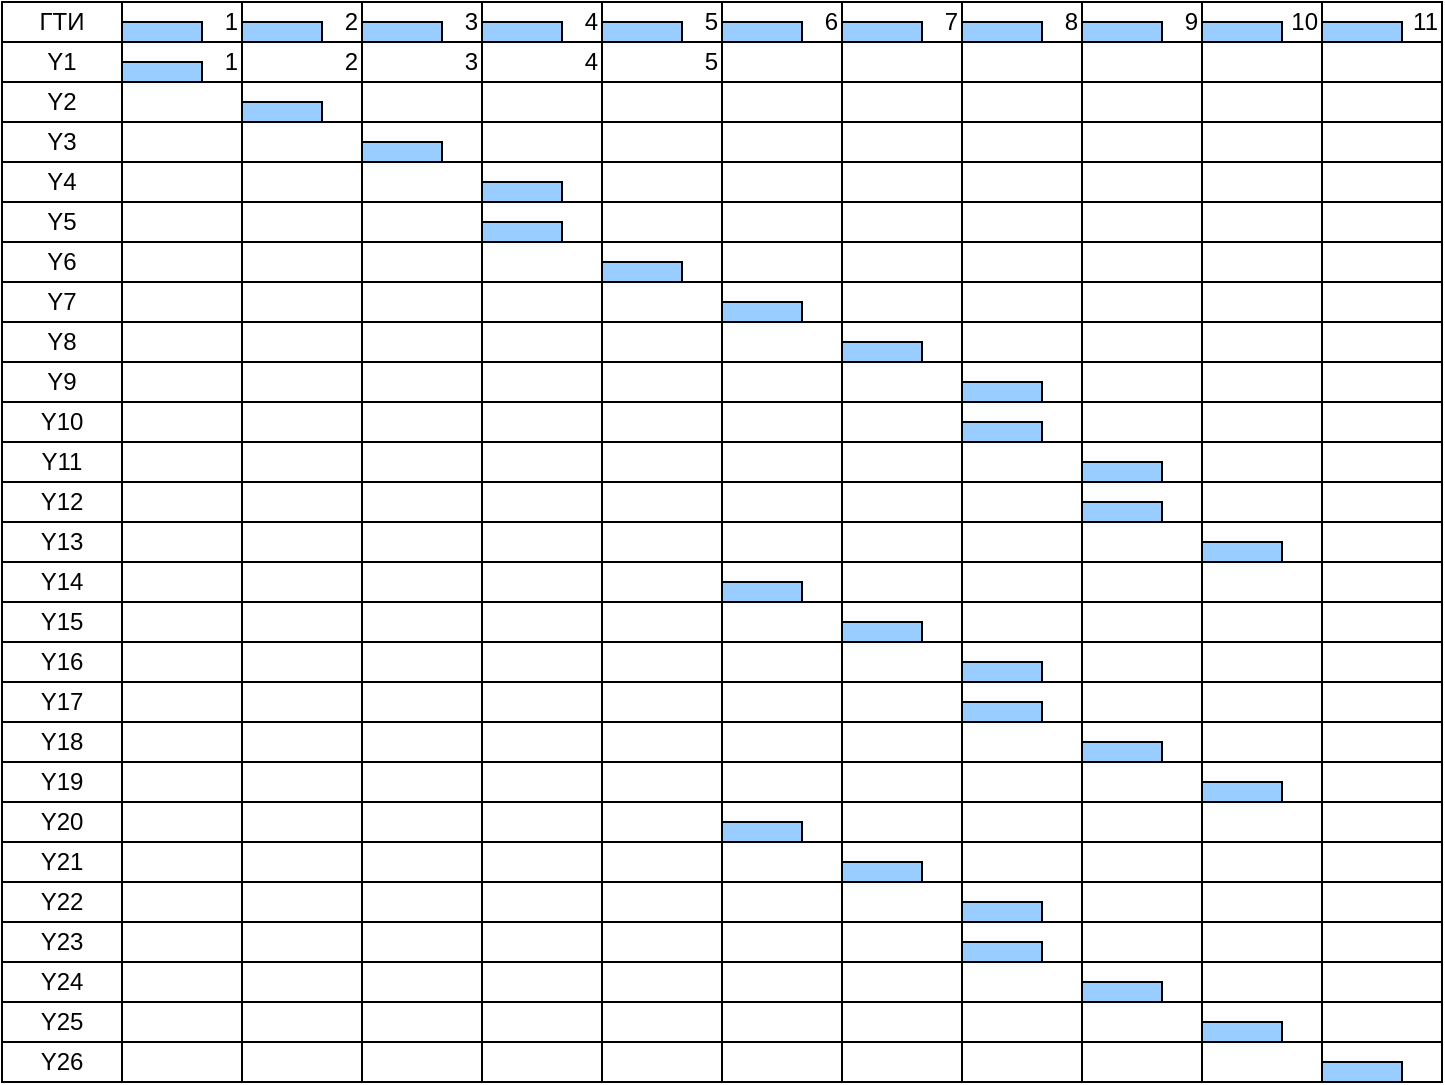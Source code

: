 <mxfile version="15.8.7" type="device" pages="7"><diagram id="auvaHYt9D2mUyiJxwVjn" name="Page-1"><mxGraphModel dx="1422" dy="780" grid="1" gridSize="10" guides="1" tooltips="1" connect="1" arrows="1" fold="1" page="1" pageScale="1" pageWidth="827" pageHeight="1169" math="0" shadow="0"><root><mxCell id="0"/><mxCell id="1" parent="0"/><mxCell id="ObsoYAyW0NxDmAXdIith-1" value="" style="shape=table;html=1;whiteSpace=wrap;startSize=0;container=1;collapsible=0;childLayout=tableLayout;" vertex="1" parent="1"><mxGeometry x="40" y="40" width="720" height="540" as="geometry"/></mxCell><mxCell id="ObsoYAyW0NxDmAXdIith-2" style="shape=partialRectangle;html=1;whiteSpace=wrap;collapsible=0;dropTarget=0;pointerEvents=0;fillColor=none;top=0;left=0;bottom=0;right=0;points=[[0,0.5],[1,0.5]];portConstraint=eastwest;" vertex="1" parent="ObsoYAyW0NxDmAXdIith-1"><mxGeometry width="720" height="20" as="geometry"/></mxCell><mxCell id="ObsoYAyW0NxDmAXdIith-3" value="ГТИ" style="shape=partialRectangle;html=1;whiteSpace=wrap;connectable=0;fillColor=none;top=0;left=0;bottom=0;right=0;overflow=hidden;pointerEvents=1;" vertex="1" parent="ObsoYAyW0NxDmAXdIith-2"><mxGeometry width="60" height="20" as="geometry"><mxRectangle width="60" height="20" as="alternateBounds"/></mxGeometry></mxCell><mxCell id="ObsoYAyW0NxDmAXdIith-4" value="1" style="shape=partialRectangle;html=1;whiteSpace=wrap;connectable=0;fillColor=none;top=0;left=0;bottom=0;right=0;overflow=hidden;pointerEvents=1;align=right;" vertex="1" parent="ObsoYAyW0NxDmAXdIith-2"><mxGeometry x="60" width="60" height="20" as="geometry"><mxRectangle width="60" height="20" as="alternateBounds"/></mxGeometry></mxCell><mxCell id="ObsoYAyW0NxDmAXdIith-5" value="2" style="shape=partialRectangle;html=1;whiteSpace=wrap;connectable=0;fillColor=none;top=0;left=0;bottom=0;right=0;overflow=hidden;pointerEvents=1;align=right;" vertex="1" parent="ObsoYAyW0NxDmAXdIith-2"><mxGeometry x="120" width="60" height="20" as="geometry"><mxRectangle width="60" height="20" as="alternateBounds"/></mxGeometry></mxCell><mxCell id="ObsoYAyW0NxDmAXdIith-6" value="3" style="shape=partialRectangle;html=1;whiteSpace=wrap;connectable=0;fillColor=none;top=0;left=0;bottom=0;right=0;overflow=hidden;pointerEvents=1;align=right;" vertex="1" parent="ObsoYAyW0NxDmAXdIith-2"><mxGeometry x="180" width="60" height="20" as="geometry"><mxRectangle width="60" height="20" as="alternateBounds"/></mxGeometry></mxCell><mxCell id="ObsoYAyW0NxDmAXdIith-7" value="4" style="shape=partialRectangle;html=1;whiteSpace=wrap;connectable=0;fillColor=none;top=0;left=0;bottom=0;right=0;overflow=hidden;pointerEvents=1;align=right;" vertex="1" parent="ObsoYAyW0NxDmAXdIith-2"><mxGeometry x="240" width="60" height="20" as="geometry"><mxRectangle width="60" height="20" as="alternateBounds"/></mxGeometry></mxCell><mxCell id="ObsoYAyW0NxDmAXdIith-8" value="5" style="shape=partialRectangle;html=1;whiteSpace=wrap;connectable=0;fillColor=none;top=0;left=0;bottom=0;right=0;overflow=hidden;pointerEvents=1;align=right;" vertex="1" parent="ObsoYAyW0NxDmAXdIith-2"><mxGeometry x="300" width="60" height="20" as="geometry"><mxRectangle width="60" height="20" as="alternateBounds"/></mxGeometry></mxCell><mxCell id="ObsoYAyW0NxDmAXdIith-9" value="&lt;div align=&quot;right&quot;&gt;6&lt;/div&gt;" style="shape=partialRectangle;html=1;whiteSpace=wrap;connectable=0;fillColor=none;top=0;left=0;bottom=0;right=0;overflow=hidden;pointerEvents=1;align=right;" vertex="1" parent="ObsoYAyW0NxDmAXdIith-2"><mxGeometry x="360" width="60" height="20" as="geometry"><mxRectangle width="60" height="20" as="alternateBounds"/></mxGeometry></mxCell><mxCell id="ObsoYAyW0NxDmAXdIith-358" value="&lt;div align=&quot;right&quot;&gt;7&lt;/div&gt;" style="shape=partialRectangle;html=1;whiteSpace=wrap;connectable=0;fillColor=none;top=0;left=0;bottom=0;right=0;overflow=hidden;pointerEvents=1;align=right;" vertex="1" parent="ObsoYAyW0NxDmAXdIith-2"><mxGeometry x="420" width="60" height="20" as="geometry"><mxRectangle width="60" height="20" as="alternateBounds"/></mxGeometry></mxCell><mxCell id="ObsoYAyW0NxDmAXdIith-331" value="&lt;div align=&quot;right&quot;&gt;8&lt;/div&gt;" style="shape=partialRectangle;html=1;whiteSpace=wrap;connectable=0;fillColor=none;top=0;left=0;bottom=0;right=0;overflow=hidden;pointerEvents=1;align=right;" vertex="1" parent="ObsoYAyW0NxDmAXdIith-2"><mxGeometry x="480" width="60" height="20" as="geometry"><mxRectangle width="60" height="20" as="alternateBounds"/></mxGeometry></mxCell><mxCell id="ObsoYAyW0NxDmAXdIith-304" value="&lt;div align=&quot;right&quot;&gt;9&lt;/div&gt;" style="shape=partialRectangle;html=1;whiteSpace=wrap;connectable=0;fillColor=none;top=0;left=0;bottom=0;right=0;overflow=hidden;pointerEvents=1;align=right;" vertex="1" parent="ObsoYAyW0NxDmAXdIith-2"><mxGeometry x="540" width="60" height="20" as="geometry"><mxRectangle width="60" height="20" as="alternateBounds"/></mxGeometry></mxCell><mxCell id="ObsoYAyW0NxDmAXdIith-277" value="&lt;div align=&quot;right&quot;&gt;10&lt;/div&gt;" style="shape=partialRectangle;html=1;whiteSpace=wrap;connectable=0;fillColor=none;top=0;left=0;bottom=0;right=0;overflow=hidden;pointerEvents=1;align=right;" vertex="1" parent="ObsoYAyW0NxDmAXdIith-2"><mxGeometry x="600" width="60" height="20" as="geometry"><mxRectangle width="60" height="20" as="alternateBounds"/></mxGeometry></mxCell><mxCell id="ObsoYAyW0NxDmAXdIith-250" value="&lt;div align=&quot;right&quot;&gt;11&lt;/div&gt;" style="shape=partialRectangle;html=1;whiteSpace=wrap;connectable=0;fillColor=none;top=0;left=0;bottom=0;right=0;overflow=hidden;pointerEvents=1;align=right;" vertex="1" parent="ObsoYAyW0NxDmAXdIith-2"><mxGeometry x="660" width="60" height="20" as="geometry"><mxRectangle width="60" height="20" as="alternateBounds"/></mxGeometry></mxCell><mxCell id="ObsoYAyW0NxDmAXdIith-10" style="shape=partialRectangle;html=1;whiteSpace=wrap;collapsible=0;dropTarget=0;pointerEvents=0;fillColor=none;top=0;left=0;bottom=0;right=0;points=[[0,0.5],[1,0.5]];portConstraint=eastwest;" vertex="1" parent="ObsoYAyW0NxDmAXdIith-1"><mxGeometry y="20" width="720" height="20" as="geometry"/></mxCell><mxCell id="ObsoYAyW0NxDmAXdIith-11" value="Y1" style="shape=partialRectangle;html=1;whiteSpace=wrap;connectable=0;fillColor=none;top=0;left=0;bottom=0;right=0;overflow=hidden;pointerEvents=1;" vertex="1" parent="ObsoYAyW0NxDmAXdIith-10"><mxGeometry width="60" height="20" as="geometry"><mxRectangle width="60" height="20" as="alternateBounds"/></mxGeometry></mxCell><mxCell id="ObsoYAyW0NxDmAXdIith-12" value="&lt;div align=&quot;right&quot;&gt;1&lt;/div&gt;" style="shape=partialRectangle;html=1;whiteSpace=wrap;connectable=0;fillColor=none;top=0;left=0;bottom=0;right=0;overflow=hidden;pointerEvents=1;align=right;" vertex="1" parent="ObsoYAyW0NxDmAXdIith-10"><mxGeometry x="60" width="60" height="20" as="geometry"><mxRectangle width="60" height="20" as="alternateBounds"/></mxGeometry></mxCell><mxCell id="ObsoYAyW0NxDmAXdIith-13" value="&lt;div align=&quot;right&quot;&gt;2&lt;/div&gt;" style="shape=partialRectangle;html=1;whiteSpace=wrap;connectable=0;fillColor=none;top=0;left=0;bottom=0;right=0;overflow=hidden;pointerEvents=1;align=right;" vertex="1" parent="ObsoYAyW0NxDmAXdIith-10"><mxGeometry x="120" width="60" height="20" as="geometry"><mxRectangle width="60" height="20" as="alternateBounds"/></mxGeometry></mxCell><mxCell id="ObsoYAyW0NxDmAXdIith-14" value="&lt;div align=&quot;right&quot;&gt;3&lt;/div&gt;" style="shape=partialRectangle;html=1;whiteSpace=wrap;connectable=0;fillColor=none;top=0;left=0;bottom=0;right=0;overflow=hidden;pointerEvents=1;align=right;" vertex="1" parent="ObsoYAyW0NxDmAXdIith-10"><mxGeometry x="180" width="60" height="20" as="geometry"><mxRectangle width="60" height="20" as="alternateBounds"/></mxGeometry></mxCell><mxCell id="ObsoYAyW0NxDmAXdIith-15" value="&lt;div align=&quot;right&quot;&gt;4&lt;/div&gt;" style="shape=partialRectangle;html=1;whiteSpace=wrap;connectable=0;fillColor=none;top=0;left=0;bottom=0;right=0;overflow=hidden;pointerEvents=1;align=right;" vertex="1" parent="ObsoYAyW0NxDmAXdIith-10"><mxGeometry x="240" width="60" height="20" as="geometry"><mxRectangle width="60" height="20" as="alternateBounds"/></mxGeometry></mxCell><mxCell id="ObsoYAyW0NxDmAXdIith-16" value="&lt;div align=&quot;right&quot;&gt;5&lt;/div&gt;" style="shape=partialRectangle;html=1;whiteSpace=wrap;connectable=0;fillColor=none;top=0;left=0;bottom=0;right=0;overflow=hidden;pointerEvents=1;align=right;" vertex="1" parent="ObsoYAyW0NxDmAXdIith-10"><mxGeometry x="300" width="60" height="20" as="geometry"><mxRectangle width="60" height="20" as="alternateBounds"/></mxGeometry></mxCell><mxCell id="ObsoYAyW0NxDmAXdIith-17" style="shape=partialRectangle;html=1;whiteSpace=wrap;connectable=0;fillColor=none;top=0;left=0;bottom=0;right=0;overflow=hidden;pointerEvents=1;" vertex="1" parent="ObsoYAyW0NxDmAXdIith-10"><mxGeometry x="360" width="60" height="20" as="geometry"><mxRectangle width="60" height="20" as="alternateBounds"/></mxGeometry></mxCell><mxCell id="ObsoYAyW0NxDmAXdIith-359" style="shape=partialRectangle;html=1;whiteSpace=wrap;connectable=0;fillColor=none;top=0;left=0;bottom=0;right=0;overflow=hidden;pointerEvents=1;" vertex="1" parent="ObsoYAyW0NxDmAXdIith-10"><mxGeometry x="420" width="60" height="20" as="geometry"><mxRectangle width="60" height="20" as="alternateBounds"/></mxGeometry></mxCell><mxCell id="ObsoYAyW0NxDmAXdIith-332" style="shape=partialRectangle;html=1;whiteSpace=wrap;connectable=0;fillColor=none;top=0;left=0;bottom=0;right=0;overflow=hidden;pointerEvents=1;" vertex="1" parent="ObsoYAyW0NxDmAXdIith-10"><mxGeometry x="480" width="60" height="20" as="geometry"><mxRectangle width="60" height="20" as="alternateBounds"/></mxGeometry></mxCell><mxCell id="ObsoYAyW0NxDmAXdIith-305" style="shape=partialRectangle;html=1;whiteSpace=wrap;connectable=0;fillColor=none;top=0;left=0;bottom=0;right=0;overflow=hidden;pointerEvents=1;" vertex="1" parent="ObsoYAyW0NxDmAXdIith-10"><mxGeometry x="540" width="60" height="20" as="geometry"><mxRectangle width="60" height="20" as="alternateBounds"/></mxGeometry></mxCell><mxCell id="ObsoYAyW0NxDmAXdIith-278" style="shape=partialRectangle;html=1;whiteSpace=wrap;connectable=0;fillColor=none;top=0;left=0;bottom=0;right=0;overflow=hidden;pointerEvents=1;" vertex="1" parent="ObsoYAyW0NxDmAXdIith-10"><mxGeometry x="600" width="60" height="20" as="geometry"><mxRectangle width="60" height="20" as="alternateBounds"/></mxGeometry></mxCell><mxCell id="ObsoYAyW0NxDmAXdIith-251" style="shape=partialRectangle;html=1;whiteSpace=wrap;connectable=0;fillColor=none;top=0;left=0;bottom=0;right=0;overflow=hidden;pointerEvents=1;" vertex="1" parent="ObsoYAyW0NxDmAXdIith-10"><mxGeometry x="660" width="60" height="20" as="geometry"><mxRectangle width="60" height="20" as="alternateBounds"/></mxGeometry></mxCell><mxCell id="ObsoYAyW0NxDmAXdIith-18" style="shape=partialRectangle;html=1;whiteSpace=wrap;collapsible=0;dropTarget=0;pointerEvents=0;fillColor=none;top=0;left=0;bottom=0;right=0;points=[[0,0.5],[1,0.5]];portConstraint=eastwest;" vertex="1" parent="ObsoYAyW0NxDmAXdIith-1"><mxGeometry y="40" width="720" height="20" as="geometry"/></mxCell><mxCell id="ObsoYAyW0NxDmAXdIith-19" value="Y2" style="shape=partialRectangle;html=1;whiteSpace=wrap;connectable=0;fillColor=none;top=0;left=0;bottom=0;right=0;overflow=hidden;pointerEvents=1;" vertex="1" parent="ObsoYAyW0NxDmAXdIith-18"><mxGeometry width="60" height="20" as="geometry"><mxRectangle width="60" height="20" as="alternateBounds"/></mxGeometry></mxCell><mxCell id="ObsoYAyW0NxDmAXdIith-20" style="shape=partialRectangle;html=1;whiteSpace=wrap;connectable=0;fillColor=none;top=0;left=0;bottom=0;right=0;overflow=hidden;pointerEvents=1;" vertex="1" parent="ObsoYAyW0NxDmAXdIith-18"><mxGeometry x="60" width="60" height="20" as="geometry"><mxRectangle width="60" height="20" as="alternateBounds"/></mxGeometry></mxCell><mxCell id="ObsoYAyW0NxDmAXdIith-21" style="shape=partialRectangle;html=1;whiteSpace=wrap;connectable=0;fillColor=none;top=0;left=0;bottom=0;right=0;overflow=hidden;pointerEvents=1;" vertex="1" parent="ObsoYAyW0NxDmAXdIith-18"><mxGeometry x="120" width="60" height="20" as="geometry"><mxRectangle width="60" height="20" as="alternateBounds"/></mxGeometry></mxCell><mxCell id="ObsoYAyW0NxDmAXdIith-22" style="shape=partialRectangle;html=1;whiteSpace=wrap;connectable=0;fillColor=none;top=0;left=0;bottom=0;right=0;overflow=hidden;pointerEvents=1;" vertex="1" parent="ObsoYAyW0NxDmAXdIith-18"><mxGeometry x="180" width="60" height="20" as="geometry"><mxRectangle width="60" height="20" as="alternateBounds"/></mxGeometry></mxCell><mxCell id="ObsoYAyW0NxDmAXdIith-23" style="shape=partialRectangle;html=1;whiteSpace=wrap;connectable=0;fillColor=none;top=0;left=0;bottom=0;right=0;overflow=hidden;pointerEvents=1;" vertex="1" parent="ObsoYAyW0NxDmAXdIith-18"><mxGeometry x="240" width="60" height="20" as="geometry"><mxRectangle width="60" height="20" as="alternateBounds"/></mxGeometry></mxCell><mxCell id="ObsoYAyW0NxDmAXdIith-24" style="shape=partialRectangle;html=1;whiteSpace=wrap;connectable=0;fillColor=none;top=0;left=0;bottom=0;right=0;overflow=hidden;pointerEvents=1;" vertex="1" parent="ObsoYAyW0NxDmAXdIith-18"><mxGeometry x="300" width="60" height="20" as="geometry"><mxRectangle width="60" height="20" as="alternateBounds"/></mxGeometry></mxCell><mxCell id="ObsoYAyW0NxDmAXdIith-25" style="shape=partialRectangle;html=1;whiteSpace=wrap;connectable=0;fillColor=none;top=0;left=0;bottom=0;right=0;overflow=hidden;pointerEvents=1;" vertex="1" parent="ObsoYAyW0NxDmAXdIith-18"><mxGeometry x="360" width="60" height="20" as="geometry"><mxRectangle width="60" height="20" as="alternateBounds"/></mxGeometry></mxCell><mxCell id="ObsoYAyW0NxDmAXdIith-360" style="shape=partialRectangle;html=1;whiteSpace=wrap;connectable=0;fillColor=none;top=0;left=0;bottom=0;right=0;overflow=hidden;pointerEvents=1;" vertex="1" parent="ObsoYAyW0NxDmAXdIith-18"><mxGeometry x="420" width="60" height="20" as="geometry"><mxRectangle width="60" height="20" as="alternateBounds"/></mxGeometry></mxCell><mxCell id="ObsoYAyW0NxDmAXdIith-333" style="shape=partialRectangle;html=1;whiteSpace=wrap;connectable=0;fillColor=none;top=0;left=0;bottom=0;right=0;overflow=hidden;pointerEvents=1;" vertex="1" parent="ObsoYAyW0NxDmAXdIith-18"><mxGeometry x="480" width="60" height="20" as="geometry"><mxRectangle width="60" height="20" as="alternateBounds"/></mxGeometry></mxCell><mxCell id="ObsoYAyW0NxDmAXdIith-306" style="shape=partialRectangle;html=1;whiteSpace=wrap;connectable=0;fillColor=none;top=0;left=0;bottom=0;right=0;overflow=hidden;pointerEvents=1;" vertex="1" parent="ObsoYAyW0NxDmAXdIith-18"><mxGeometry x="540" width="60" height="20" as="geometry"><mxRectangle width="60" height="20" as="alternateBounds"/></mxGeometry></mxCell><mxCell id="ObsoYAyW0NxDmAXdIith-279" style="shape=partialRectangle;html=1;whiteSpace=wrap;connectable=0;fillColor=none;top=0;left=0;bottom=0;right=0;overflow=hidden;pointerEvents=1;" vertex="1" parent="ObsoYAyW0NxDmAXdIith-18"><mxGeometry x="600" width="60" height="20" as="geometry"><mxRectangle width="60" height="20" as="alternateBounds"/></mxGeometry></mxCell><mxCell id="ObsoYAyW0NxDmAXdIith-252" style="shape=partialRectangle;html=1;whiteSpace=wrap;connectable=0;fillColor=none;top=0;left=0;bottom=0;right=0;overflow=hidden;pointerEvents=1;" vertex="1" parent="ObsoYAyW0NxDmAXdIith-18"><mxGeometry x="660" width="60" height="20" as="geometry"><mxRectangle width="60" height="20" as="alternateBounds"/></mxGeometry></mxCell><mxCell id="ObsoYAyW0NxDmAXdIith-26" style="shape=partialRectangle;html=1;whiteSpace=wrap;collapsible=0;dropTarget=0;pointerEvents=0;fillColor=none;top=0;left=0;bottom=0;right=0;points=[[0,0.5],[1,0.5]];portConstraint=eastwest;" vertex="1" parent="ObsoYAyW0NxDmAXdIith-1"><mxGeometry y="60" width="720" height="20" as="geometry"/></mxCell><mxCell id="ObsoYAyW0NxDmAXdIith-27" value="Y3" style="shape=partialRectangle;html=1;whiteSpace=wrap;connectable=0;fillColor=none;top=0;left=0;bottom=0;right=0;overflow=hidden;pointerEvents=1;" vertex="1" parent="ObsoYAyW0NxDmAXdIith-26"><mxGeometry width="60" height="20" as="geometry"><mxRectangle width="60" height="20" as="alternateBounds"/></mxGeometry></mxCell><mxCell id="ObsoYAyW0NxDmAXdIith-28" style="shape=partialRectangle;html=1;whiteSpace=wrap;connectable=0;fillColor=none;top=0;left=0;bottom=0;right=0;overflow=hidden;pointerEvents=1;" vertex="1" parent="ObsoYAyW0NxDmAXdIith-26"><mxGeometry x="60" width="60" height="20" as="geometry"><mxRectangle width="60" height="20" as="alternateBounds"/></mxGeometry></mxCell><mxCell id="ObsoYAyW0NxDmAXdIith-29" style="shape=partialRectangle;html=1;whiteSpace=wrap;connectable=0;fillColor=none;top=0;left=0;bottom=0;right=0;overflow=hidden;pointerEvents=1;" vertex="1" parent="ObsoYAyW0NxDmAXdIith-26"><mxGeometry x="120" width="60" height="20" as="geometry"><mxRectangle width="60" height="20" as="alternateBounds"/></mxGeometry></mxCell><mxCell id="ObsoYAyW0NxDmAXdIith-30" style="shape=partialRectangle;html=1;whiteSpace=wrap;connectable=0;fillColor=none;top=0;left=0;bottom=0;right=0;overflow=hidden;pointerEvents=1;" vertex="1" parent="ObsoYAyW0NxDmAXdIith-26"><mxGeometry x="180" width="60" height="20" as="geometry"><mxRectangle width="60" height="20" as="alternateBounds"/></mxGeometry></mxCell><mxCell id="ObsoYAyW0NxDmAXdIith-31" style="shape=partialRectangle;html=1;whiteSpace=wrap;connectable=0;fillColor=none;top=0;left=0;bottom=0;right=0;overflow=hidden;pointerEvents=1;" vertex="1" parent="ObsoYAyW0NxDmAXdIith-26"><mxGeometry x="240" width="60" height="20" as="geometry"><mxRectangle width="60" height="20" as="alternateBounds"/></mxGeometry></mxCell><mxCell id="ObsoYAyW0NxDmAXdIith-32" style="shape=partialRectangle;html=1;whiteSpace=wrap;connectable=0;fillColor=none;top=0;left=0;bottom=0;right=0;overflow=hidden;pointerEvents=1;" vertex="1" parent="ObsoYAyW0NxDmAXdIith-26"><mxGeometry x="300" width="60" height="20" as="geometry"><mxRectangle width="60" height="20" as="alternateBounds"/></mxGeometry></mxCell><mxCell id="ObsoYAyW0NxDmAXdIith-33" style="shape=partialRectangle;html=1;whiteSpace=wrap;connectable=0;fillColor=none;top=0;left=0;bottom=0;right=0;overflow=hidden;pointerEvents=1;" vertex="1" parent="ObsoYAyW0NxDmAXdIith-26"><mxGeometry x="360" width="60" height="20" as="geometry"><mxRectangle width="60" height="20" as="alternateBounds"/></mxGeometry></mxCell><mxCell id="ObsoYAyW0NxDmAXdIith-361" style="shape=partialRectangle;html=1;whiteSpace=wrap;connectable=0;fillColor=none;top=0;left=0;bottom=0;right=0;overflow=hidden;pointerEvents=1;" vertex="1" parent="ObsoYAyW0NxDmAXdIith-26"><mxGeometry x="420" width="60" height="20" as="geometry"><mxRectangle width="60" height="20" as="alternateBounds"/></mxGeometry></mxCell><mxCell id="ObsoYAyW0NxDmAXdIith-334" style="shape=partialRectangle;html=1;whiteSpace=wrap;connectable=0;fillColor=none;top=0;left=0;bottom=0;right=0;overflow=hidden;pointerEvents=1;" vertex="1" parent="ObsoYAyW0NxDmAXdIith-26"><mxGeometry x="480" width="60" height="20" as="geometry"><mxRectangle width="60" height="20" as="alternateBounds"/></mxGeometry></mxCell><mxCell id="ObsoYAyW0NxDmAXdIith-307" style="shape=partialRectangle;html=1;whiteSpace=wrap;connectable=0;fillColor=none;top=0;left=0;bottom=0;right=0;overflow=hidden;pointerEvents=1;" vertex="1" parent="ObsoYAyW0NxDmAXdIith-26"><mxGeometry x="540" width="60" height="20" as="geometry"><mxRectangle width="60" height="20" as="alternateBounds"/></mxGeometry></mxCell><mxCell id="ObsoYAyW0NxDmAXdIith-280" style="shape=partialRectangle;html=1;whiteSpace=wrap;connectable=0;fillColor=none;top=0;left=0;bottom=0;right=0;overflow=hidden;pointerEvents=1;" vertex="1" parent="ObsoYAyW0NxDmAXdIith-26"><mxGeometry x="600" width="60" height="20" as="geometry"><mxRectangle width="60" height="20" as="alternateBounds"/></mxGeometry></mxCell><mxCell id="ObsoYAyW0NxDmAXdIith-253" style="shape=partialRectangle;html=1;whiteSpace=wrap;connectable=0;fillColor=none;top=0;left=0;bottom=0;right=0;overflow=hidden;pointerEvents=1;" vertex="1" parent="ObsoYAyW0NxDmAXdIith-26"><mxGeometry x="660" width="60" height="20" as="geometry"><mxRectangle width="60" height="20" as="alternateBounds"/></mxGeometry></mxCell><mxCell id="ObsoYAyW0NxDmAXdIith-34" style="shape=partialRectangle;html=1;whiteSpace=wrap;collapsible=0;dropTarget=0;pointerEvents=0;fillColor=none;top=0;left=0;bottom=0;right=0;points=[[0,0.5],[1,0.5]];portConstraint=eastwest;" vertex="1" parent="ObsoYAyW0NxDmAXdIith-1"><mxGeometry y="80" width="720" height="20" as="geometry"/></mxCell><mxCell id="ObsoYAyW0NxDmAXdIith-35" value="Y4" style="shape=partialRectangle;html=1;whiteSpace=wrap;connectable=0;fillColor=none;top=0;left=0;bottom=0;right=0;overflow=hidden;pointerEvents=1;" vertex="1" parent="ObsoYAyW0NxDmAXdIith-34"><mxGeometry width="60" height="20" as="geometry"><mxRectangle width="60" height="20" as="alternateBounds"/></mxGeometry></mxCell><mxCell id="ObsoYAyW0NxDmAXdIith-36" style="shape=partialRectangle;html=1;whiteSpace=wrap;connectable=0;fillColor=none;top=0;left=0;bottom=0;right=0;overflow=hidden;pointerEvents=1;" vertex="1" parent="ObsoYAyW0NxDmAXdIith-34"><mxGeometry x="60" width="60" height="20" as="geometry"><mxRectangle width="60" height="20" as="alternateBounds"/></mxGeometry></mxCell><mxCell id="ObsoYAyW0NxDmAXdIith-37" style="shape=partialRectangle;html=1;whiteSpace=wrap;connectable=0;fillColor=none;top=0;left=0;bottom=0;right=0;overflow=hidden;pointerEvents=1;" vertex="1" parent="ObsoYAyW0NxDmAXdIith-34"><mxGeometry x="120" width="60" height="20" as="geometry"><mxRectangle width="60" height="20" as="alternateBounds"/></mxGeometry></mxCell><mxCell id="ObsoYAyW0NxDmAXdIith-38" style="shape=partialRectangle;html=1;whiteSpace=wrap;connectable=0;fillColor=none;top=0;left=0;bottom=0;right=0;overflow=hidden;pointerEvents=1;" vertex="1" parent="ObsoYAyW0NxDmAXdIith-34"><mxGeometry x="180" width="60" height="20" as="geometry"><mxRectangle width="60" height="20" as="alternateBounds"/></mxGeometry></mxCell><mxCell id="ObsoYAyW0NxDmAXdIith-39" style="shape=partialRectangle;html=1;whiteSpace=wrap;connectable=0;fillColor=none;top=0;left=0;bottom=0;right=0;overflow=hidden;pointerEvents=1;" vertex="1" parent="ObsoYAyW0NxDmAXdIith-34"><mxGeometry x="240" width="60" height="20" as="geometry"><mxRectangle width="60" height="20" as="alternateBounds"/></mxGeometry></mxCell><mxCell id="ObsoYAyW0NxDmAXdIith-40" style="shape=partialRectangle;html=1;whiteSpace=wrap;connectable=0;fillColor=none;top=0;left=0;bottom=0;right=0;overflow=hidden;pointerEvents=1;" vertex="1" parent="ObsoYAyW0NxDmAXdIith-34"><mxGeometry x="300" width="60" height="20" as="geometry"><mxRectangle width="60" height="20" as="alternateBounds"/></mxGeometry></mxCell><mxCell id="ObsoYAyW0NxDmAXdIith-41" style="shape=partialRectangle;html=1;whiteSpace=wrap;connectable=0;fillColor=none;top=0;left=0;bottom=0;right=0;overflow=hidden;pointerEvents=1;" vertex="1" parent="ObsoYAyW0NxDmAXdIith-34"><mxGeometry x="360" width="60" height="20" as="geometry"><mxRectangle width="60" height="20" as="alternateBounds"/></mxGeometry></mxCell><mxCell id="ObsoYAyW0NxDmAXdIith-362" style="shape=partialRectangle;html=1;whiteSpace=wrap;connectable=0;fillColor=none;top=0;left=0;bottom=0;right=0;overflow=hidden;pointerEvents=1;" vertex="1" parent="ObsoYAyW0NxDmAXdIith-34"><mxGeometry x="420" width="60" height="20" as="geometry"><mxRectangle width="60" height="20" as="alternateBounds"/></mxGeometry></mxCell><mxCell id="ObsoYAyW0NxDmAXdIith-335" style="shape=partialRectangle;html=1;whiteSpace=wrap;connectable=0;fillColor=none;top=0;left=0;bottom=0;right=0;overflow=hidden;pointerEvents=1;" vertex="1" parent="ObsoYAyW0NxDmAXdIith-34"><mxGeometry x="480" width="60" height="20" as="geometry"><mxRectangle width="60" height="20" as="alternateBounds"/></mxGeometry></mxCell><mxCell id="ObsoYAyW0NxDmAXdIith-308" style="shape=partialRectangle;html=1;whiteSpace=wrap;connectable=0;fillColor=none;top=0;left=0;bottom=0;right=0;overflow=hidden;pointerEvents=1;" vertex="1" parent="ObsoYAyW0NxDmAXdIith-34"><mxGeometry x="540" width="60" height="20" as="geometry"><mxRectangle width="60" height="20" as="alternateBounds"/></mxGeometry></mxCell><mxCell id="ObsoYAyW0NxDmAXdIith-281" style="shape=partialRectangle;html=1;whiteSpace=wrap;connectable=0;fillColor=none;top=0;left=0;bottom=0;right=0;overflow=hidden;pointerEvents=1;" vertex="1" parent="ObsoYAyW0NxDmAXdIith-34"><mxGeometry x="600" width="60" height="20" as="geometry"><mxRectangle width="60" height="20" as="alternateBounds"/></mxGeometry></mxCell><mxCell id="ObsoYAyW0NxDmAXdIith-254" style="shape=partialRectangle;html=1;whiteSpace=wrap;connectable=0;fillColor=none;top=0;left=0;bottom=0;right=0;overflow=hidden;pointerEvents=1;" vertex="1" parent="ObsoYAyW0NxDmAXdIith-34"><mxGeometry x="660" width="60" height="20" as="geometry"><mxRectangle width="60" height="20" as="alternateBounds"/></mxGeometry></mxCell><mxCell id="ObsoYAyW0NxDmAXdIith-42" style="shape=partialRectangle;html=1;whiteSpace=wrap;collapsible=0;dropTarget=0;pointerEvents=0;fillColor=none;top=0;left=0;bottom=0;right=0;points=[[0,0.5],[1,0.5]];portConstraint=eastwest;" vertex="1" parent="ObsoYAyW0NxDmAXdIith-1"><mxGeometry y="100" width="720" height="20" as="geometry"/></mxCell><mxCell id="ObsoYAyW0NxDmAXdIith-43" value="Y5" style="shape=partialRectangle;html=1;whiteSpace=wrap;connectable=0;fillColor=none;top=0;left=0;bottom=0;right=0;overflow=hidden;pointerEvents=1;" vertex="1" parent="ObsoYAyW0NxDmAXdIith-42"><mxGeometry width="60" height="20" as="geometry"><mxRectangle width="60" height="20" as="alternateBounds"/></mxGeometry></mxCell><mxCell id="ObsoYAyW0NxDmAXdIith-44" style="shape=partialRectangle;html=1;whiteSpace=wrap;connectable=0;fillColor=none;top=0;left=0;bottom=0;right=0;overflow=hidden;pointerEvents=1;" vertex="1" parent="ObsoYAyW0NxDmAXdIith-42"><mxGeometry x="60" width="60" height="20" as="geometry"><mxRectangle width="60" height="20" as="alternateBounds"/></mxGeometry></mxCell><mxCell id="ObsoYAyW0NxDmAXdIith-45" style="shape=partialRectangle;html=1;whiteSpace=wrap;connectable=0;fillColor=none;top=0;left=0;bottom=0;right=0;overflow=hidden;pointerEvents=1;" vertex="1" parent="ObsoYAyW0NxDmAXdIith-42"><mxGeometry x="120" width="60" height="20" as="geometry"><mxRectangle width="60" height="20" as="alternateBounds"/></mxGeometry></mxCell><mxCell id="ObsoYAyW0NxDmAXdIith-46" style="shape=partialRectangle;html=1;whiteSpace=wrap;connectable=0;fillColor=none;top=0;left=0;bottom=0;right=0;overflow=hidden;pointerEvents=1;" vertex="1" parent="ObsoYAyW0NxDmAXdIith-42"><mxGeometry x="180" width="60" height="20" as="geometry"><mxRectangle width="60" height="20" as="alternateBounds"/></mxGeometry></mxCell><mxCell id="ObsoYAyW0NxDmAXdIith-47" style="shape=partialRectangle;html=1;whiteSpace=wrap;connectable=0;fillColor=none;top=0;left=0;bottom=0;right=0;overflow=hidden;pointerEvents=1;" vertex="1" parent="ObsoYAyW0NxDmAXdIith-42"><mxGeometry x="240" width="60" height="20" as="geometry"><mxRectangle width="60" height="20" as="alternateBounds"/></mxGeometry></mxCell><mxCell id="ObsoYAyW0NxDmAXdIith-48" style="shape=partialRectangle;html=1;whiteSpace=wrap;connectable=0;fillColor=none;top=0;left=0;bottom=0;right=0;overflow=hidden;pointerEvents=1;" vertex="1" parent="ObsoYAyW0NxDmAXdIith-42"><mxGeometry x="300" width="60" height="20" as="geometry"><mxRectangle width="60" height="20" as="alternateBounds"/></mxGeometry></mxCell><mxCell id="ObsoYAyW0NxDmAXdIith-49" style="shape=partialRectangle;html=1;whiteSpace=wrap;connectable=0;fillColor=none;top=0;left=0;bottom=0;right=0;overflow=hidden;pointerEvents=1;" vertex="1" parent="ObsoYAyW0NxDmAXdIith-42"><mxGeometry x="360" width="60" height="20" as="geometry"><mxRectangle width="60" height="20" as="alternateBounds"/></mxGeometry></mxCell><mxCell id="ObsoYAyW0NxDmAXdIith-363" style="shape=partialRectangle;html=1;whiteSpace=wrap;connectable=0;fillColor=none;top=0;left=0;bottom=0;right=0;overflow=hidden;pointerEvents=1;" vertex="1" parent="ObsoYAyW0NxDmAXdIith-42"><mxGeometry x="420" width="60" height="20" as="geometry"><mxRectangle width="60" height="20" as="alternateBounds"/></mxGeometry></mxCell><mxCell id="ObsoYAyW0NxDmAXdIith-336" style="shape=partialRectangle;html=1;whiteSpace=wrap;connectable=0;fillColor=none;top=0;left=0;bottom=0;right=0;overflow=hidden;pointerEvents=1;" vertex="1" parent="ObsoYAyW0NxDmAXdIith-42"><mxGeometry x="480" width="60" height="20" as="geometry"><mxRectangle width="60" height="20" as="alternateBounds"/></mxGeometry></mxCell><mxCell id="ObsoYAyW0NxDmAXdIith-309" style="shape=partialRectangle;html=1;whiteSpace=wrap;connectable=0;fillColor=none;top=0;left=0;bottom=0;right=0;overflow=hidden;pointerEvents=1;" vertex="1" parent="ObsoYAyW0NxDmAXdIith-42"><mxGeometry x="540" width="60" height="20" as="geometry"><mxRectangle width="60" height="20" as="alternateBounds"/></mxGeometry></mxCell><mxCell id="ObsoYAyW0NxDmAXdIith-282" style="shape=partialRectangle;html=1;whiteSpace=wrap;connectable=0;fillColor=none;top=0;left=0;bottom=0;right=0;overflow=hidden;pointerEvents=1;" vertex="1" parent="ObsoYAyW0NxDmAXdIith-42"><mxGeometry x="600" width="60" height="20" as="geometry"><mxRectangle width="60" height="20" as="alternateBounds"/></mxGeometry></mxCell><mxCell id="ObsoYAyW0NxDmAXdIith-255" style="shape=partialRectangle;html=1;whiteSpace=wrap;connectable=0;fillColor=none;top=0;left=0;bottom=0;right=0;overflow=hidden;pointerEvents=1;" vertex="1" parent="ObsoYAyW0NxDmAXdIith-42"><mxGeometry x="660" width="60" height="20" as="geometry"><mxRectangle width="60" height="20" as="alternateBounds"/></mxGeometry></mxCell><mxCell id="ObsoYAyW0NxDmAXdIith-50" style="shape=partialRectangle;html=1;whiteSpace=wrap;collapsible=0;dropTarget=0;pointerEvents=0;fillColor=none;top=0;left=0;bottom=0;right=0;points=[[0,0.5],[1,0.5]];portConstraint=eastwest;" vertex="1" parent="ObsoYAyW0NxDmAXdIith-1"><mxGeometry y="120" width="720" height="20" as="geometry"/></mxCell><mxCell id="ObsoYAyW0NxDmAXdIith-51" value="Y6" style="shape=partialRectangle;html=1;whiteSpace=wrap;connectable=0;fillColor=none;top=0;left=0;bottom=0;right=0;overflow=hidden;pointerEvents=1;" vertex="1" parent="ObsoYAyW0NxDmAXdIith-50"><mxGeometry width="60" height="20" as="geometry"><mxRectangle width="60" height="20" as="alternateBounds"/></mxGeometry></mxCell><mxCell id="ObsoYAyW0NxDmAXdIith-52" style="shape=partialRectangle;html=1;whiteSpace=wrap;connectable=0;fillColor=none;top=0;left=0;bottom=0;right=0;overflow=hidden;pointerEvents=1;" vertex="1" parent="ObsoYAyW0NxDmAXdIith-50"><mxGeometry x="60" width="60" height="20" as="geometry"><mxRectangle width="60" height="20" as="alternateBounds"/></mxGeometry></mxCell><mxCell id="ObsoYAyW0NxDmAXdIith-53" style="shape=partialRectangle;html=1;whiteSpace=wrap;connectable=0;fillColor=none;top=0;left=0;bottom=0;right=0;overflow=hidden;pointerEvents=1;" vertex="1" parent="ObsoYAyW0NxDmAXdIith-50"><mxGeometry x="120" width="60" height="20" as="geometry"><mxRectangle width="60" height="20" as="alternateBounds"/></mxGeometry></mxCell><mxCell id="ObsoYAyW0NxDmAXdIith-54" style="shape=partialRectangle;html=1;whiteSpace=wrap;connectable=0;fillColor=none;top=0;left=0;bottom=0;right=0;overflow=hidden;pointerEvents=1;" vertex="1" parent="ObsoYAyW0NxDmAXdIith-50"><mxGeometry x="180" width="60" height="20" as="geometry"><mxRectangle width="60" height="20" as="alternateBounds"/></mxGeometry></mxCell><mxCell id="ObsoYAyW0NxDmAXdIith-55" style="shape=partialRectangle;html=1;whiteSpace=wrap;connectable=0;fillColor=none;top=0;left=0;bottom=0;right=0;overflow=hidden;pointerEvents=1;" vertex="1" parent="ObsoYAyW0NxDmAXdIith-50"><mxGeometry x="240" width="60" height="20" as="geometry"><mxRectangle width="60" height="20" as="alternateBounds"/></mxGeometry></mxCell><mxCell id="ObsoYAyW0NxDmAXdIith-56" style="shape=partialRectangle;html=1;whiteSpace=wrap;connectable=0;fillColor=none;top=0;left=0;bottom=0;right=0;overflow=hidden;pointerEvents=1;" vertex="1" parent="ObsoYAyW0NxDmAXdIith-50"><mxGeometry x="300" width="60" height="20" as="geometry"><mxRectangle width="60" height="20" as="alternateBounds"/></mxGeometry></mxCell><mxCell id="ObsoYAyW0NxDmAXdIith-57" style="shape=partialRectangle;html=1;whiteSpace=wrap;connectable=0;fillColor=none;top=0;left=0;bottom=0;right=0;overflow=hidden;pointerEvents=1;" vertex="1" parent="ObsoYAyW0NxDmAXdIith-50"><mxGeometry x="360" width="60" height="20" as="geometry"><mxRectangle width="60" height="20" as="alternateBounds"/></mxGeometry></mxCell><mxCell id="ObsoYAyW0NxDmAXdIith-364" style="shape=partialRectangle;html=1;whiteSpace=wrap;connectable=0;fillColor=none;top=0;left=0;bottom=0;right=0;overflow=hidden;pointerEvents=1;" vertex="1" parent="ObsoYAyW0NxDmAXdIith-50"><mxGeometry x="420" width="60" height="20" as="geometry"><mxRectangle width="60" height="20" as="alternateBounds"/></mxGeometry></mxCell><mxCell id="ObsoYAyW0NxDmAXdIith-337" style="shape=partialRectangle;html=1;whiteSpace=wrap;connectable=0;fillColor=none;top=0;left=0;bottom=0;right=0;overflow=hidden;pointerEvents=1;" vertex="1" parent="ObsoYAyW0NxDmAXdIith-50"><mxGeometry x="480" width="60" height="20" as="geometry"><mxRectangle width="60" height="20" as="alternateBounds"/></mxGeometry></mxCell><mxCell id="ObsoYAyW0NxDmAXdIith-310" style="shape=partialRectangle;html=1;whiteSpace=wrap;connectable=0;fillColor=none;top=0;left=0;bottom=0;right=0;overflow=hidden;pointerEvents=1;" vertex="1" parent="ObsoYAyW0NxDmAXdIith-50"><mxGeometry x="540" width="60" height="20" as="geometry"><mxRectangle width="60" height="20" as="alternateBounds"/></mxGeometry></mxCell><mxCell id="ObsoYAyW0NxDmAXdIith-283" style="shape=partialRectangle;html=1;whiteSpace=wrap;connectable=0;fillColor=none;top=0;left=0;bottom=0;right=0;overflow=hidden;pointerEvents=1;" vertex="1" parent="ObsoYAyW0NxDmAXdIith-50"><mxGeometry x="600" width="60" height="20" as="geometry"><mxRectangle width="60" height="20" as="alternateBounds"/></mxGeometry></mxCell><mxCell id="ObsoYAyW0NxDmAXdIith-256" style="shape=partialRectangle;html=1;whiteSpace=wrap;connectable=0;fillColor=none;top=0;left=0;bottom=0;right=0;overflow=hidden;pointerEvents=1;" vertex="1" parent="ObsoYAyW0NxDmAXdIith-50"><mxGeometry x="660" width="60" height="20" as="geometry"><mxRectangle width="60" height="20" as="alternateBounds"/></mxGeometry></mxCell><mxCell id="ObsoYAyW0NxDmAXdIith-58" style="shape=partialRectangle;html=1;whiteSpace=wrap;collapsible=0;dropTarget=0;pointerEvents=0;fillColor=none;top=0;left=0;bottom=0;right=0;points=[[0,0.5],[1,0.5]];portConstraint=eastwest;" vertex="1" parent="ObsoYAyW0NxDmAXdIith-1"><mxGeometry y="140" width="720" height="20" as="geometry"/></mxCell><mxCell id="ObsoYAyW0NxDmAXdIith-59" value="Y7" style="shape=partialRectangle;html=1;whiteSpace=wrap;connectable=0;fillColor=none;top=0;left=0;bottom=0;right=0;overflow=hidden;pointerEvents=1;" vertex="1" parent="ObsoYAyW0NxDmAXdIith-58"><mxGeometry width="60" height="20" as="geometry"><mxRectangle width="60" height="20" as="alternateBounds"/></mxGeometry></mxCell><mxCell id="ObsoYAyW0NxDmAXdIith-60" value="" style="shape=partialRectangle;html=1;whiteSpace=wrap;connectable=0;fillColor=none;top=0;left=0;bottom=0;right=0;overflow=hidden;pointerEvents=1;align=right;" vertex="1" parent="ObsoYAyW0NxDmAXdIith-58"><mxGeometry x="60" width="60" height="20" as="geometry"><mxRectangle width="60" height="20" as="alternateBounds"/></mxGeometry></mxCell><mxCell id="ObsoYAyW0NxDmAXdIith-61" value="" style="shape=partialRectangle;html=1;whiteSpace=wrap;connectable=0;fillColor=none;top=0;left=0;bottom=0;right=0;overflow=hidden;pointerEvents=1;align=right;" vertex="1" parent="ObsoYAyW0NxDmAXdIith-58"><mxGeometry x="120" width="60" height="20" as="geometry"><mxRectangle width="60" height="20" as="alternateBounds"/></mxGeometry></mxCell><mxCell id="ObsoYAyW0NxDmAXdIith-62" value="" style="shape=partialRectangle;html=1;whiteSpace=wrap;connectable=0;fillColor=none;top=0;left=0;bottom=0;right=0;overflow=hidden;pointerEvents=1;align=right;" vertex="1" parent="ObsoYAyW0NxDmAXdIith-58"><mxGeometry x="180" width="60" height="20" as="geometry"><mxRectangle width="60" height="20" as="alternateBounds"/></mxGeometry></mxCell><mxCell id="ObsoYAyW0NxDmAXdIith-63" value="" style="shape=partialRectangle;html=1;whiteSpace=wrap;connectable=0;fillColor=none;top=0;left=0;bottom=0;right=0;overflow=hidden;pointerEvents=1;align=right;" vertex="1" parent="ObsoYAyW0NxDmAXdIith-58"><mxGeometry x="240" width="60" height="20" as="geometry"><mxRectangle width="60" height="20" as="alternateBounds"/></mxGeometry></mxCell><mxCell id="ObsoYAyW0NxDmAXdIith-64" value="" style="shape=partialRectangle;html=1;whiteSpace=wrap;connectable=0;fillColor=none;top=0;left=0;bottom=0;right=0;overflow=hidden;pointerEvents=1;align=right;" vertex="1" parent="ObsoYAyW0NxDmAXdIith-58"><mxGeometry x="300" width="60" height="20" as="geometry"><mxRectangle width="60" height="20" as="alternateBounds"/></mxGeometry></mxCell><mxCell id="ObsoYAyW0NxDmAXdIith-65" style="shape=partialRectangle;html=1;whiteSpace=wrap;connectable=0;fillColor=none;top=0;left=0;bottom=0;right=0;overflow=hidden;pointerEvents=1;" vertex="1" parent="ObsoYAyW0NxDmAXdIith-58"><mxGeometry x="360" width="60" height="20" as="geometry"><mxRectangle width="60" height="20" as="alternateBounds"/></mxGeometry></mxCell><mxCell id="ObsoYAyW0NxDmAXdIith-365" style="shape=partialRectangle;html=1;whiteSpace=wrap;connectable=0;fillColor=none;top=0;left=0;bottom=0;right=0;overflow=hidden;pointerEvents=1;" vertex="1" parent="ObsoYAyW0NxDmAXdIith-58"><mxGeometry x="420" width="60" height="20" as="geometry"><mxRectangle width="60" height="20" as="alternateBounds"/></mxGeometry></mxCell><mxCell id="ObsoYAyW0NxDmAXdIith-338" style="shape=partialRectangle;html=1;whiteSpace=wrap;connectable=0;fillColor=none;top=0;left=0;bottom=0;right=0;overflow=hidden;pointerEvents=1;" vertex="1" parent="ObsoYAyW0NxDmAXdIith-58"><mxGeometry x="480" width="60" height="20" as="geometry"><mxRectangle width="60" height="20" as="alternateBounds"/></mxGeometry></mxCell><mxCell id="ObsoYAyW0NxDmAXdIith-311" style="shape=partialRectangle;html=1;whiteSpace=wrap;connectable=0;fillColor=none;top=0;left=0;bottom=0;right=0;overflow=hidden;pointerEvents=1;" vertex="1" parent="ObsoYAyW0NxDmAXdIith-58"><mxGeometry x="540" width="60" height="20" as="geometry"><mxRectangle width="60" height="20" as="alternateBounds"/></mxGeometry></mxCell><mxCell id="ObsoYAyW0NxDmAXdIith-284" style="shape=partialRectangle;html=1;whiteSpace=wrap;connectable=0;fillColor=none;top=0;left=0;bottom=0;right=0;overflow=hidden;pointerEvents=1;" vertex="1" parent="ObsoYAyW0NxDmAXdIith-58"><mxGeometry x="600" width="60" height="20" as="geometry"><mxRectangle width="60" height="20" as="alternateBounds"/></mxGeometry></mxCell><mxCell id="ObsoYAyW0NxDmAXdIith-257" style="shape=partialRectangle;html=1;whiteSpace=wrap;connectable=0;fillColor=none;top=0;left=0;bottom=0;right=0;overflow=hidden;pointerEvents=1;" vertex="1" parent="ObsoYAyW0NxDmAXdIith-58"><mxGeometry x="660" width="60" height="20" as="geometry"><mxRectangle width="60" height="20" as="alternateBounds"/></mxGeometry></mxCell><mxCell id="ObsoYAyW0NxDmAXdIith-66" style="shape=partialRectangle;html=1;whiteSpace=wrap;collapsible=0;dropTarget=0;pointerEvents=0;fillColor=none;top=0;left=0;bottom=0;right=0;points=[[0,0.5],[1,0.5]];portConstraint=eastwest;" vertex="1" parent="ObsoYAyW0NxDmAXdIith-1"><mxGeometry y="160" width="720" height="20" as="geometry"/></mxCell><mxCell id="ObsoYAyW0NxDmAXdIith-67" value="Y8" style="shape=partialRectangle;html=1;whiteSpace=wrap;connectable=0;fillColor=none;top=0;left=0;bottom=0;right=0;overflow=hidden;pointerEvents=1;" vertex="1" parent="ObsoYAyW0NxDmAXdIith-66"><mxGeometry width="60" height="20" as="geometry"><mxRectangle width="60" height="20" as="alternateBounds"/></mxGeometry></mxCell><mxCell id="ObsoYAyW0NxDmAXdIith-68" style="shape=partialRectangle;html=1;whiteSpace=wrap;connectable=0;fillColor=none;top=0;left=0;bottom=0;right=0;overflow=hidden;pointerEvents=1;" vertex="1" parent="ObsoYAyW0NxDmAXdIith-66"><mxGeometry x="60" width="60" height="20" as="geometry"><mxRectangle width="60" height="20" as="alternateBounds"/></mxGeometry></mxCell><mxCell id="ObsoYAyW0NxDmAXdIith-69" style="shape=partialRectangle;html=1;whiteSpace=wrap;connectable=0;fillColor=none;top=0;left=0;bottom=0;right=0;overflow=hidden;pointerEvents=1;" vertex="1" parent="ObsoYAyW0NxDmAXdIith-66"><mxGeometry x="120" width="60" height="20" as="geometry"><mxRectangle width="60" height="20" as="alternateBounds"/></mxGeometry></mxCell><mxCell id="ObsoYAyW0NxDmAXdIith-70" style="shape=partialRectangle;html=1;whiteSpace=wrap;connectable=0;fillColor=none;top=0;left=0;bottom=0;right=0;overflow=hidden;pointerEvents=1;" vertex="1" parent="ObsoYAyW0NxDmAXdIith-66"><mxGeometry x="180" width="60" height="20" as="geometry"><mxRectangle width="60" height="20" as="alternateBounds"/></mxGeometry></mxCell><mxCell id="ObsoYAyW0NxDmAXdIith-71" style="shape=partialRectangle;html=1;whiteSpace=wrap;connectable=0;fillColor=none;top=0;left=0;bottom=0;right=0;overflow=hidden;pointerEvents=1;" vertex="1" parent="ObsoYAyW0NxDmAXdIith-66"><mxGeometry x="240" width="60" height="20" as="geometry"><mxRectangle width="60" height="20" as="alternateBounds"/></mxGeometry></mxCell><mxCell id="ObsoYAyW0NxDmAXdIith-72" style="shape=partialRectangle;html=1;whiteSpace=wrap;connectable=0;fillColor=none;top=0;left=0;bottom=0;right=0;overflow=hidden;pointerEvents=1;" vertex="1" parent="ObsoYAyW0NxDmAXdIith-66"><mxGeometry x="300" width="60" height="20" as="geometry"><mxRectangle width="60" height="20" as="alternateBounds"/></mxGeometry></mxCell><mxCell id="ObsoYAyW0NxDmAXdIith-73" style="shape=partialRectangle;html=1;whiteSpace=wrap;connectable=0;fillColor=none;top=0;left=0;bottom=0;right=0;overflow=hidden;pointerEvents=1;" vertex="1" parent="ObsoYAyW0NxDmAXdIith-66"><mxGeometry x="360" width="60" height="20" as="geometry"><mxRectangle width="60" height="20" as="alternateBounds"/></mxGeometry></mxCell><mxCell id="ObsoYAyW0NxDmAXdIith-366" style="shape=partialRectangle;html=1;whiteSpace=wrap;connectable=0;fillColor=none;top=0;left=0;bottom=0;right=0;overflow=hidden;pointerEvents=1;" vertex="1" parent="ObsoYAyW0NxDmAXdIith-66"><mxGeometry x="420" width="60" height="20" as="geometry"><mxRectangle width="60" height="20" as="alternateBounds"/></mxGeometry></mxCell><mxCell id="ObsoYAyW0NxDmAXdIith-339" style="shape=partialRectangle;html=1;whiteSpace=wrap;connectable=0;fillColor=none;top=0;left=0;bottom=0;right=0;overflow=hidden;pointerEvents=1;" vertex="1" parent="ObsoYAyW0NxDmAXdIith-66"><mxGeometry x="480" width="60" height="20" as="geometry"><mxRectangle width="60" height="20" as="alternateBounds"/></mxGeometry></mxCell><mxCell id="ObsoYAyW0NxDmAXdIith-312" style="shape=partialRectangle;html=1;whiteSpace=wrap;connectable=0;fillColor=none;top=0;left=0;bottom=0;right=0;overflow=hidden;pointerEvents=1;" vertex="1" parent="ObsoYAyW0NxDmAXdIith-66"><mxGeometry x="540" width="60" height="20" as="geometry"><mxRectangle width="60" height="20" as="alternateBounds"/></mxGeometry></mxCell><mxCell id="ObsoYAyW0NxDmAXdIith-285" style="shape=partialRectangle;html=1;whiteSpace=wrap;connectable=0;fillColor=none;top=0;left=0;bottom=0;right=0;overflow=hidden;pointerEvents=1;" vertex="1" parent="ObsoYAyW0NxDmAXdIith-66"><mxGeometry x="600" width="60" height="20" as="geometry"><mxRectangle width="60" height="20" as="alternateBounds"/></mxGeometry></mxCell><mxCell id="ObsoYAyW0NxDmAXdIith-258" style="shape=partialRectangle;html=1;whiteSpace=wrap;connectable=0;fillColor=none;top=0;left=0;bottom=0;right=0;overflow=hidden;pointerEvents=1;" vertex="1" parent="ObsoYAyW0NxDmAXdIith-66"><mxGeometry x="660" width="60" height="20" as="geometry"><mxRectangle width="60" height="20" as="alternateBounds"/></mxGeometry></mxCell><mxCell id="ObsoYAyW0NxDmAXdIith-74" style="shape=partialRectangle;html=1;whiteSpace=wrap;collapsible=0;dropTarget=0;pointerEvents=0;fillColor=none;top=0;left=0;bottom=0;right=0;points=[[0,0.5],[1,0.5]];portConstraint=eastwest;" vertex="1" parent="ObsoYAyW0NxDmAXdIith-1"><mxGeometry y="180" width="720" height="20" as="geometry"/></mxCell><mxCell id="ObsoYAyW0NxDmAXdIith-75" value="Y9" style="shape=partialRectangle;html=1;whiteSpace=wrap;connectable=0;fillColor=none;top=0;left=0;bottom=0;right=0;overflow=hidden;pointerEvents=1;" vertex="1" parent="ObsoYAyW0NxDmAXdIith-74"><mxGeometry width="60" height="20" as="geometry"><mxRectangle width="60" height="20" as="alternateBounds"/></mxGeometry></mxCell><mxCell id="ObsoYAyW0NxDmAXdIith-76" style="shape=partialRectangle;html=1;whiteSpace=wrap;connectable=0;fillColor=none;top=0;left=0;bottom=0;right=0;overflow=hidden;pointerEvents=1;" vertex="1" parent="ObsoYAyW0NxDmAXdIith-74"><mxGeometry x="60" width="60" height="20" as="geometry"><mxRectangle width="60" height="20" as="alternateBounds"/></mxGeometry></mxCell><mxCell id="ObsoYAyW0NxDmAXdIith-77" style="shape=partialRectangle;html=1;whiteSpace=wrap;connectable=0;fillColor=none;top=0;left=0;bottom=0;right=0;overflow=hidden;pointerEvents=1;" vertex="1" parent="ObsoYAyW0NxDmAXdIith-74"><mxGeometry x="120" width="60" height="20" as="geometry"><mxRectangle width="60" height="20" as="alternateBounds"/></mxGeometry></mxCell><mxCell id="ObsoYAyW0NxDmAXdIith-78" style="shape=partialRectangle;html=1;whiteSpace=wrap;connectable=0;fillColor=none;top=0;left=0;bottom=0;right=0;overflow=hidden;pointerEvents=1;" vertex="1" parent="ObsoYAyW0NxDmAXdIith-74"><mxGeometry x="180" width="60" height="20" as="geometry"><mxRectangle width="60" height="20" as="alternateBounds"/></mxGeometry></mxCell><mxCell id="ObsoYAyW0NxDmAXdIith-79" style="shape=partialRectangle;html=1;whiteSpace=wrap;connectable=0;fillColor=none;top=0;left=0;bottom=0;right=0;overflow=hidden;pointerEvents=1;" vertex="1" parent="ObsoYAyW0NxDmAXdIith-74"><mxGeometry x="240" width="60" height="20" as="geometry"><mxRectangle width="60" height="20" as="alternateBounds"/></mxGeometry></mxCell><mxCell id="ObsoYAyW0NxDmAXdIith-80" style="shape=partialRectangle;html=1;whiteSpace=wrap;connectable=0;fillColor=none;top=0;left=0;bottom=0;right=0;overflow=hidden;pointerEvents=1;" vertex="1" parent="ObsoYAyW0NxDmAXdIith-74"><mxGeometry x="300" width="60" height="20" as="geometry"><mxRectangle width="60" height="20" as="alternateBounds"/></mxGeometry></mxCell><mxCell id="ObsoYAyW0NxDmAXdIith-81" style="shape=partialRectangle;html=1;whiteSpace=wrap;connectable=0;fillColor=none;top=0;left=0;bottom=0;right=0;overflow=hidden;pointerEvents=1;" vertex="1" parent="ObsoYAyW0NxDmAXdIith-74"><mxGeometry x="360" width="60" height="20" as="geometry"><mxRectangle width="60" height="20" as="alternateBounds"/></mxGeometry></mxCell><mxCell id="ObsoYAyW0NxDmAXdIith-367" style="shape=partialRectangle;html=1;whiteSpace=wrap;connectable=0;fillColor=none;top=0;left=0;bottom=0;right=0;overflow=hidden;pointerEvents=1;" vertex="1" parent="ObsoYAyW0NxDmAXdIith-74"><mxGeometry x="420" width="60" height="20" as="geometry"><mxRectangle width="60" height="20" as="alternateBounds"/></mxGeometry></mxCell><mxCell id="ObsoYAyW0NxDmAXdIith-340" style="shape=partialRectangle;html=1;whiteSpace=wrap;connectable=0;fillColor=none;top=0;left=0;bottom=0;right=0;overflow=hidden;pointerEvents=1;" vertex="1" parent="ObsoYAyW0NxDmAXdIith-74"><mxGeometry x="480" width="60" height="20" as="geometry"><mxRectangle width="60" height="20" as="alternateBounds"/></mxGeometry></mxCell><mxCell id="ObsoYAyW0NxDmAXdIith-313" style="shape=partialRectangle;html=1;whiteSpace=wrap;connectable=0;fillColor=none;top=0;left=0;bottom=0;right=0;overflow=hidden;pointerEvents=1;" vertex="1" parent="ObsoYAyW0NxDmAXdIith-74"><mxGeometry x="540" width="60" height="20" as="geometry"><mxRectangle width="60" height="20" as="alternateBounds"/></mxGeometry></mxCell><mxCell id="ObsoYAyW0NxDmAXdIith-286" style="shape=partialRectangle;html=1;whiteSpace=wrap;connectable=0;fillColor=none;top=0;left=0;bottom=0;right=0;overflow=hidden;pointerEvents=1;" vertex="1" parent="ObsoYAyW0NxDmAXdIith-74"><mxGeometry x="600" width="60" height="20" as="geometry"><mxRectangle width="60" height="20" as="alternateBounds"/></mxGeometry></mxCell><mxCell id="ObsoYAyW0NxDmAXdIith-259" style="shape=partialRectangle;html=1;whiteSpace=wrap;connectable=0;fillColor=none;top=0;left=0;bottom=0;right=0;overflow=hidden;pointerEvents=1;" vertex="1" parent="ObsoYAyW0NxDmAXdIith-74"><mxGeometry x="660" width="60" height="20" as="geometry"><mxRectangle width="60" height="20" as="alternateBounds"/></mxGeometry></mxCell><mxCell id="ObsoYAyW0NxDmAXdIith-82" style="shape=partialRectangle;html=1;whiteSpace=wrap;collapsible=0;dropTarget=0;pointerEvents=0;fillColor=none;top=0;left=0;bottom=0;right=0;points=[[0,0.5],[1,0.5]];portConstraint=eastwest;" vertex="1" parent="ObsoYAyW0NxDmAXdIith-1"><mxGeometry y="200" width="720" height="20" as="geometry"/></mxCell><mxCell id="ObsoYAyW0NxDmAXdIith-83" value="Y10" style="shape=partialRectangle;html=1;whiteSpace=wrap;connectable=0;fillColor=none;top=0;left=0;bottom=0;right=0;overflow=hidden;pointerEvents=1;" vertex="1" parent="ObsoYAyW0NxDmAXdIith-82"><mxGeometry width="60" height="20" as="geometry"><mxRectangle width="60" height="20" as="alternateBounds"/></mxGeometry></mxCell><mxCell id="ObsoYAyW0NxDmAXdIith-84" style="shape=partialRectangle;html=1;whiteSpace=wrap;connectable=0;fillColor=none;top=0;left=0;bottom=0;right=0;overflow=hidden;pointerEvents=1;" vertex="1" parent="ObsoYAyW0NxDmAXdIith-82"><mxGeometry x="60" width="60" height="20" as="geometry"><mxRectangle width="60" height="20" as="alternateBounds"/></mxGeometry></mxCell><mxCell id="ObsoYAyW0NxDmAXdIith-85" style="shape=partialRectangle;html=1;whiteSpace=wrap;connectable=0;fillColor=none;top=0;left=0;bottom=0;right=0;overflow=hidden;pointerEvents=1;" vertex="1" parent="ObsoYAyW0NxDmAXdIith-82"><mxGeometry x="120" width="60" height="20" as="geometry"><mxRectangle width="60" height="20" as="alternateBounds"/></mxGeometry></mxCell><mxCell id="ObsoYAyW0NxDmAXdIith-86" style="shape=partialRectangle;html=1;whiteSpace=wrap;connectable=0;fillColor=none;top=0;left=0;bottom=0;right=0;overflow=hidden;pointerEvents=1;" vertex="1" parent="ObsoYAyW0NxDmAXdIith-82"><mxGeometry x="180" width="60" height="20" as="geometry"><mxRectangle width="60" height="20" as="alternateBounds"/></mxGeometry></mxCell><mxCell id="ObsoYAyW0NxDmAXdIith-87" style="shape=partialRectangle;html=1;whiteSpace=wrap;connectable=0;fillColor=none;top=0;left=0;bottom=0;right=0;overflow=hidden;pointerEvents=1;" vertex="1" parent="ObsoYAyW0NxDmAXdIith-82"><mxGeometry x="240" width="60" height="20" as="geometry"><mxRectangle width="60" height="20" as="alternateBounds"/></mxGeometry></mxCell><mxCell id="ObsoYAyW0NxDmAXdIith-88" style="shape=partialRectangle;html=1;whiteSpace=wrap;connectable=0;fillColor=none;top=0;left=0;bottom=0;right=0;overflow=hidden;pointerEvents=1;" vertex="1" parent="ObsoYAyW0NxDmAXdIith-82"><mxGeometry x="300" width="60" height="20" as="geometry"><mxRectangle width="60" height="20" as="alternateBounds"/></mxGeometry></mxCell><mxCell id="ObsoYAyW0NxDmAXdIith-89" style="shape=partialRectangle;html=1;whiteSpace=wrap;connectable=0;fillColor=none;top=0;left=0;bottom=0;right=0;overflow=hidden;pointerEvents=1;" vertex="1" parent="ObsoYAyW0NxDmAXdIith-82"><mxGeometry x="360" width="60" height="20" as="geometry"><mxRectangle width="60" height="20" as="alternateBounds"/></mxGeometry></mxCell><mxCell id="ObsoYAyW0NxDmAXdIith-368" style="shape=partialRectangle;html=1;whiteSpace=wrap;connectable=0;fillColor=none;top=0;left=0;bottom=0;right=0;overflow=hidden;pointerEvents=1;" vertex="1" parent="ObsoYAyW0NxDmAXdIith-82"><mxGeometry x="420" width="60" height="20" as="geometry"><mxRectangle width="60" height="20" as="alternateBounds"/></mxGeometry></mxCell><mxCell id="ObsoYAyW0NxDmAXdIith-341" style="shape=partialRectangle;html=1;whiteSpace=wrap;connectable=0;fillColor=none;top=0;left=0;bottom=0;right=0;overflow=hidden;pointerEvents=1;" vertex="1" parent="ObsoYAyW0NxDmAXdIith-82"><mxGeometry x="480" width="60" height="20" as="geometry"><mxRectangle width="60" height="20" as="alternateBounds"/></mxGeometry></mxCell><mxCell id="ObsoYAyW0NxDmAXdIith-314" style="shape=partialRectangle;html=1;whiteSpace=wrap;connectable=0;fillColor=none;top=0;left=0;bottom=0;right=0;overflow=hidden;pointerEvents=1;" vertex="1" parent="ObsoYAyW0NxDmAXdIith-82"><mxGeometry x="540" width="60" height="20" as="geometry"><mxRectangle width="60" height="20" as="alternateBounds"/></mxGeometry></mxCell><mxCell id="ObsoYAyW0NxDmAXdIith-287" style="shape=partialRectangle;html=1;whiteSpace=wrap;connectable=0;fillColor=none;top=0;left=0;bottom=0;right=0;overflow=hidden;pointerEvents=1;" vertex="1" parent="ObsoYAyW0NxDmAXdIith-82"><mxGeometry x="600" width="60" height="20" as="geometry"><mxRectangle width="60" height="20" as="alternateBounds"/></mxGeometry></mxCell><mxCell id="ObsoYAyW0NxDmAXdIith-260" style="shape=partialRectangle;html=1;whiteSpace=wrap;connectable=0;fillColor=none;top=0;left=0;bottom=0;right=0;overflow=hidden;pointerEvents=1;" vertex="1" parent="ObsoYAyW0NxDmAXdIith-82"><mxGeometry x="660" width="60" height="20" as="geometry"><mxRectangle width="60" height="20" as="alternateBounds"/></mxGeometry></mxCell><mxCell id="ObsoYAyW0NxDmAXdIith-90" style="shape=partialRectangle;html=1;whiteSpace=wrap;collapsible=0;dropTarget=0;pointerEvents=0;fillColor=none;top=0;left=0;bottom=0;right=0;points=[[0,0.5],[1,0.5]];portConstraint=eastwest;" vertex="1" parent="ObsoYAyW0NxDmAXdIith-1"><mxGeometry y="220" width="720" height="20" as="geometry"/></mxCell><mxCell id="ObsoYAyW0NxDmAXdIith-91" value="Y11" style="shape=partialRectangle;html=1;whiteSpace=wrap;connectable=0;fillColor=none;top=0;left=0;bottom=0;right=0;overflow=hidden;pointerEvents=1;" vertex="1" parent="ObsoYAyW0NxDmAXdIith-90"><mxGeometry width="60" height="20" as="geometry"><mxRectangle width="60" height="20" as="alternateBounds"/></mxGeometry></mxCell><mxCell id="ObsoYAyW0NxDmAXdIith-92" style="shape=partialRectangle;html=1;whiteSpace=wrap;connectable=0;fillColor=none;top=0;left=0;bottom=0;right=0;overflow=hidden;pointerEvents=1;" vertex="1" parent="ObsoYAyW0NxDmAXdIith-90"><mxGeometry x="60" width="60" height="20" as="geometry"><mxRectangle width="60" height="20" as="alternateBounds"/></mxGeometry></mxCell><mxCell id="ObsoYAyW0NxDmAXdIith-93" style="shape=partialRectangle;html=1;whiteSpace=wrap;connectable=0;fillColor=none;top=0;left=0;bottom=0;right=0;overflow=hidden;pointerEvents=1;" vertex="1" parent="ObsoYAyW0NxDmAXdIith-90"><mxGeometry x="120" width="60" height="20" as="geometry"><mxRectangle width="60" height="20" as="alternateBounds"/></mxGeometry></mxCell><mxCell id="ObsoYAyW0NxDmAXdIith-94" style="shape=partialRectangle;html=1;whiteSpace=wrap;connectable=0;fillColor=none;top=0;left=0;bottom=0;right=0;overflow=hidden;pointerEvents=1;" vertex="1" parent="ObsoYAyW0NxDmAXdIith-90"><mxGeometry x="180" width="60" height="20" as="geometry"><mxRectangle width="60" height="20" as="alternateBounds"/></mxGeometry></mxCell><mxCell id="ObsoYAyW0NxDmAXdIith-95" style="shape=partialRectangle;html=1;whiteSpace=wrap;connectable=0;fillColor=none;top=0;left=0;bottom=0;right=0;overflow=hidden;pointerEvents=1;" vertex="1" parent="ObsoYAyW0NxDmAXdIith-90"><mxGeometry x="240" width="60" height="20" as="geometry"><mxRectangle width="60" height="20" as="alternateBounds"/></mxGeometry></mxCell><mxCell id="ObsoYAyW0NxDmAXdIith-96" style="shape=partialRectangle;html=1;whiteSpace=wrap;connectable=0;fillColor=none;top=0;left=0;bottom=0;right=0;overflow=hidden;pointerEvents=1;" vertex="1" parent="ObsoYAyW0NxDmAXdIith-90"><mxGeometry x="300" width="60" height="20" as="geometry"><mxRectangle width="60" height="20" as="alternateBounds"/></mxGeometry></mxCell><mxCell id="ObsoYAyW0NxDmAXdIith-97" style="shape=partialRectangle;html=1;whiteSpace=wrap;connectable=0;fillColor=none;top=0;left=0;bottom=0;right=0;overflow=hidden;pointerEvents=1;" vertex="1" parent="ObsoYAyW0NxDmAXdIith-90"><mxGeometry x="360" width="60" height="20" as="geometry"><mxRectangle width="60" height="20" as="alternateBounds"/></mxGeometry></mxCell><mxCell id="ObsoYAyW0NxDmAXdIith-369" style="shape=partialRectangle;html=1;whiteSpace=wrap;connectable=0;fillColor=none;top=0;left=0;bottom=0;right=0;overflow=hidden;pointerEvents=1;" vertex="1" parent="ObsoYAyW0NxDmAXdIith-90"><mxGeometry x="420" width="60" height="20" as="geometry"><mxRectangle width="60" height="20" as="alternateBounds"/></mxGeometry></mxCell><mxCell id="ObsoYAyW0NxDmAXdIith-342" style="shape=partialRectangle;html=1;whiteSpace=wrap;connectable=0;fillColor=none;top=0;left=0;bottom=0;right=0;overflow=hidden;pointerEvents=1;" vertex="1" parent="ObsoYAyW0NxDmAXdIith-90"><mxGeometry x="480" width="60" height="20" as="geometry"><mxRectangle width="60" height="20" as="alternateBounds"/></mxGeometry></mxCell><mxCell id="ObsoYAyW0NxDmAXdIith-315" style="shape=partialRectangle;html=1;whiteSpace=wrap;connectable=0;fillColor=none;top=0;left=0;bottom=0;right=0;overflow=hidden;pointerEvents=1;" vertex="1" parent="ObsoYAyW0NxDmAXdIith-90"><mxGeometry x="540" width="60" height="20" as="geometry"><mxRectangle width="60" height="20" as="alternateBounds"/></mxGeometry></mxCell><mxCell id="ObsoYAyW0NxDmAXdIith-288" style="shape=partialRectangle;html=1;whiteSpace=wrap;connectable=0;fillColor=none;top=0;left=0;bottom=0;right=0;overflow=hidden;pointerEvents=1;" vertex="1" parent="ObsoYAyW0NxDmAXdIith-90"><mxGeometry x="600" width="60" height="20" as="geometry"><mxRectangle width="60" height="20" as="alternateBounds"/></mxGeometry></mxCell><mxCell id="ObsoYAyW0NxDmAXdIith-261" style="shape=partialRectangle;html=1;whiteSpace=wrap;connectable=0;fillColor=none;top=0;left=0;bottom=0;right=0;overflow=hidden;pointerEvents=1;" vertex="1" parent="ObsoYAyW0NxDmAXdIith-90"><mxGeometry x="660" width="60" height="20" as="geometry"><mxRectangle width="60" height="20" as="alternateBounds"/></mxGeometry></mxCell><mxCell id="ObsoYAyW0NxDmAXdIith-98" value="" style="shape=partialRectangle;html=1;whiteSpace=wrap;collapsible=0;dropTarget=0;pointerEvents=0;fillColor=none;top=0;left=0;bottom=0;right=0;points=[[0,0.5],[1,0.5]];portConstraint=eastwest;" vertex="1" parent="ObsoYAyW0NxDmAXdIith-1"><mxGeometry y="240" width="720" height="20" as="geometry"/></mxCell><mxCell id="ObsoYAyW0NxDmAXdIith-99" value="Y12" style="shape=partialRectangle;html=1;whiteSpace=wrap;connectable=0;fillColor=none;top=0;left=0;bottom=0;right=0;overflow=hidden;pointerEvents=1;" vertex="1" parent="ObsoYAyW0NxDmAXdIith-98"><mxGeometry width="60" height="20" as="geometry"><mxRectangle width="60" height="20" as="alternateBounds"/></mxGeometry></mxCell><mxCell id="ObsoYAyW0NxDmAXdIith-100" value="" style="shape=partialRectangle;html=1;whiteSpace=wrap;connectable=0;fillColor=none;top=0;left=0;bottom=0;right=0;overflow=hidden;pointerEvents=1;" vertex="1" parent="ObsoYAyW0NxDmAXdIith-98"><mxGeometry x="60" width="60" height="20" as="geometry"><mxRectangle width="60" height="20" as="alternateBounds"/></mxGeometry></mxCell><mxCell id="ObsoYAyW0NxDmAXdIith-101" value="" style="shape=partialRectangle;html=1;whiteSpace=wrap;connectable=0;fillColor=none;top=0;left=0;bottom=0;right=0;overflow=hidden;pointerEvents=1;" vertex="1" parent="ObsoYAyW0NxDmAXdIith-98"><mxGeometry x="120" width="60" height="20" as="geometry"><mxRectangle width="60" height="20" as="alternateBounds"/></mxGeometry></mxCell><mxCell id="ObsoYAyW0NxDmAXdIith-102" style="shape=partialRectangle;html=1;whiteSpace=wrap;connectable=0;fillColor=none;top=0;left=0;bottom=0;right=0;overflow=hidden;pointerEvents=1;" vertex="1" parent="ObsoYAyW0NxDmAXdIith-98"><mxGeometry x="180" width="60" height="20" as="geometry"><mxRectangle width="60" height="20" as="alternateBounds"/></mxGeometry></mxCell><mxCell id="ObsoYAyW0NxDmAXdIith-103" style="shape=partialRectangle;html=1;whiteSpace=wrap;connectable=0;fillColor=none;top=0;left=0;bottom=0;right=0;overflow=hidden;pointerEvents=1;" vertex="1" parent="ObsoYAyW0NxDmAXdIith-98"><mxGeometry x="240" width="60" height="20" as="geometry"><mxRectangle width="60" height="20" as="alternateBounds"/></mxGeometry></mxCell><mxCell id="ObsoYAyW0NxDmAXdIith-104" style="shape=partialRectangle;html=1;whiteSpace=wrap;connectable=0;fillColor=none;top=0;left=0;bottom=0;right=0;overflow=hidden;pointerEvents=1;" vertex="1" parent="ObsoYAyW0NxDmAXdIith-98"><mxGeometry x="300" width="60" height="20" as="geometry"><mxRectangle width="60" height="20" as="alternateBounds"/></mxGeometry></mxCell><mxCell id="ObsoYAyW0NxDmAXdIith-105" style="shape=partialRectangle;html=1;whiteSpace=wrap;connectable=0;fillColor=none;top=0;left=0;bottom=0;right=0;overflow=hidden;pointerEvents=1;" vertex="1" parent="ObsoYAyW0NxDmAXdIith-98"><mxGeometry x="360" width="60" height="20" as="geometry"><mxRectangle width="60" height="20" as="alternateBounds"/></mxGeometry></mxCell><mxCell id="ObsoYAyW0NxDmAXdIith-370" style="shape=partialRectangle;html=1;whiteSpace=wrap;connectable=0;fillColor=none;top=0;left=0;bottom=0;right=0;overflow=hidden;pointerEvents=1;" vertex="1" parent="ObsoYAyW0NxDmAXdIith-98"><mxGeometry x="420" width="60" height="20" as="geometry"><mxRectangle width="60" height="20" as="alternateBounds"/></mxGeometry></mxCell><mxCell id="ObsoYAyW0NxDmAXdIith-343" style="shape=partialRectangle;html=1;whiteSpace=wrap;connectable=0;fillColor=none;top=0;left=0;bottom=0;right=0;overflow=hidden;pointerEvents=1;" vertex="1" parent="ObsoYAyW0NxDmAXdIith-98"><mxGeometry x="480" width="60" height="20" as="geometry"><mxRectangle width="60" height="20" as="alternateBounds"/></mxGeometry></mxCell><mxCell id="ObsoYAyW0NxDmAXdIith-316" style="shape=partialRectangle;html=1;whiteSpace=wrap;connectable=0;fillColor=none;top=0;left=0;bottom=0;right=0;overflow=hidden;pointerEvents=1;" vertex="1" parent="ObsoYAyW0NxDmAXdIith-98"><mxGeometry x="540" width="60" height="20" as="geometry"><mxRectangle width="60" height="20" as="alternateBounds"/></mxGeometry></mxCell><mxCell id="ObsoYAyW0NxDmAXdIith-289" style="shape=partialRectangle;html=1;whiteSpace=wrap;connectable=0;fillColor=none;top=0;left=0;bottom=0;right=0;overflow=hidden;pointerEvents=1;" vertex="1" parent="ObsoYAyW0NxDmAXdIith-98"><mxGeometry x="600" width="60" height="20" as="geometry"><mxRectangle width="60" height="20" as="alternateBounds"/></mxGeometry></mxCell><mxCell id="ObsoYAyW0NxDmAXdIith-262" style="shape=partialRectangle;html=1;whiteSpace=wrap;connectable=0;fillColor=none;top=0;left=0;bottom=0;right=0;overflow=hidden;pointerEvents=1;" vertex="1" parent="ObsoYAyW0NxDmAXdIith-98"><mxGeometry x="660" width="60" height="20" as="geometry"><mxRectangle width="60" height="20" as="alternateBounds"/></mxGeometry></mxCell><mxCell id="ObsoYAyW0NxDmAXdIith-106" value="" style="shape=partialRectangle;html=1;whiteSpace=wrap;collapsible=0;dropTarget=0;pointerEvents=0;fillColor=none;top=0;left=0;bottom=0;right=0;points=[[0,0.5],[1,0.5]];portConstraint=eastwest;" vertex="1" parent="ObsoYAyW0NxDmAXdIith-1"><mxGeometry y="260" width="720" height="20" as="geometry"/></mxCell><mxCell id="ObsoYAyW0NxDmAXdIith-107" value="Y13" style="shape=partialRectangle;html=1;whiteSpace=wrap;connectable=0;fillColor=none;top=0;left=0;bottom=0;right=0;overflow=hidden;pointerEvents=1;" vertex="1" parent="ObsoYAyW0NxDmAXdIith-106"><mxGeometry width="60" height="20" as="geometry"><mxRectangle width="60" height="20" as="alternateBounds"/></mxGeometry></mxCell><mxCell id="ObsoYAyW0NxDmAXdIith-108" value="" style="shape=partialRectangle;html=1;whiteSpace=wrap;connectable=0;fillColor=none;top=0;left=0;bottom=0;right=0;overflow=hidden;pointerEvents=1;" vertex="1" parent="ObsoYAyW0NxDmAXdIith-106"><mxGeometry x="60" width="60" height="20" as="geometry"><mxRectangle width="60" height="20" as="alternateBounds"/></mxGeometry></mxCell><mxCell id="ObsoYAyW0NxDmAXdIith-109" value="" style="shape=partialRectangle;html=1;whiteSpace=wrap;connectable=0;fillColor=none;top=0;left=0;bottom=0;right=0;overflow=hidden;pointerEvents=1;" vertex="1" parent="ObsoYAyW0NxDmAXdIith-106"><mxGeometry x="120" width="60" height="20" as="geometry"><mxRectangle width="60" height="20" as="alternateBounds"/></mxGeometry></mxCell><mxCell id="ObsoYAyW0NxDmAXdIith-110" style="shape=partialRectangle;html=1;whiteSpace=wrap;connectable=0;fillColor=none;top=0;left=0;bottom=0;right=0;overflow=hidden;pointerEvents=1;" vertex="1" parent="ObsoYAyW0NxDmAXdIith-106"><mxGeometry x="180" width="60" height="20" as="geometry"><mxRectangle width="60" height="20" as="alternateBounds"/></mxGeometry></mxCell><mxCell id="ObsoYAyW0NxDmAXdIith-111" style="shape=partialRectangle;html=1;whiteSpace=wrap;connectable=0;fillColor=none;top=0;left=0;bottom=0;right=0;overflow=hidden;pointerEvents=1;" vertex="1" parent="ObsoYAyW0NxDmAXdIith-106"><mxGeometry x="240" width="60" height="20" as="geometry"><mxRectangle width="60" height="20" as="alternateBounds"/></mxGeometry></mxCell><mxCell id="ObsoYAyW0NxDmAXdIith-112" style="shape=partialRectangle;html=1;whiteSpace=wrap;connectable=0;fillColor=none;top=0;left=0;bottom=0;right=0;overflow=hidden;pointerEvents=1;" vertex="1" parent="ObsoYAyW0NxDmAXdIith-106"><mxGeometry x="300" width="60" height="20" as="geometry"><mxRectangle width="60" height="20" as="alternateBounds"/></mxGeometry></mxCell><mxCell id="ObsoYAyW0NxDmAXdIith-113" style="shape=partialRectangle;html=1;whiteSpace=wrap;connectable=0;fillColor=none;top=0;left=0;bottom=0;right=0;overflow=hidden;pointerEvents=1;" vertex="1" parent="ObsoYAyW0NxDmAXdIith-106"><mxGeometry x="360" width="60" height="20" as="geometry"><mxRectangle width="60" height="20" as="alternateBounds"/></mxGeometry></mxCell><mxCell id="ObsoYAyW0NxDmAXdIith-371" style="shape=partialRectangle;html=1;whiteSpace=wrap;connectable=0;fillColor=none;top=0;left=0;bottom=0;right=0;overflow=hidden;pointerEvents=1;" vertex="1" parent="ObsoYAyW0NxDmAXdIith-106"><mxGeometry x="420" width="60" height="20" as="geometry"><mxRectangle width="60" height="20" as="alternateBounds"/></mxGeometry></mxCell><mxCell id="ObsoYAyW0NxDmAXdIith-344" style="shape=partialRectangle;html=1;whiteSpace=wrap;connectable=0;fillColor=none;top=0;left=0;bottom=0;right=0;overflow=hidden;pointerEvents=1;" vertex="1" parent="ObsoYAyW0NxDmAXdIith-106"><mxGeometry x="480" width="60" height="20" as="geometry"><mxRectangle width="60" height="20" as="alternateBounds"/></mxGeometry></mxCell><mxCell id="ObsoYAyW0NxDmAXdIith-317" style="shape=partialRectangle;html=1;whiteSpace=wrap;connectable=0;fillColor=none;top=0;left=0;bottom=0;right=0;overflow=hidden;pointerEvents=1;" vertex="1" parent="ObsoYAyW0NxDmAXdIith-106"><mxGeometry x="540" width="60" height="20" as="geometry"><mxRectangle width="60" height="20" as="alternateBounds"/></mxGeometry></mxCell><mxCell id="ObsoYAyW0NxDmAXdIith-290" style="shape=partialRectangle;html=1;whiteSpace=wrap;connectable=0;fillColor=none;top=0;left=0;bottom=0;right=0;overflow=hidden;pointerEvents=1;" vertex="1" parent="ObsoYAyW0NxDmAXdIith-106"><mxGeometry x="600" width="60" height="20" as="geometry"><mxRectangle width="60" height="20" as="alternateBounds"/></mxGeometry></mxCell><mxCell id="ObsoYAyW0NxDmAXdIith-263" style="shape=partialRectangle;html=1;whiteSpace=wrap;connectable=0;fillColor=none;top=0;left=0;bottom=0;right=0;overflow=hidden;pointerEvents=1;" vertex="1" parent="ObsoYAyW0NxDmAXdIith-106"><mxGeometry x="660" width="60" height="20" as="geometry"><mxRectangle width="60" height="20" as="alternateBounds"/></mxGeometry></mxCell><mxCell id="ObsoYAyW0NxDmAXdIith-114" value="" style="shape=partialRectangle;html=1;whiteSpace=wrap;collapsible=0;dropTarget=0;pointerEvents=0;fillColor=none;top=0;left=0;bottom=0;right=0;points=[[0,0.5],[1,0.5]];portConstraint=eastwest;" vertex="1" parent="ObsoYAyW0NxDmAXdIith-1"><mxGeometry y="280" width="720" height="20" as="geometry"/></mxCell><mxCell id="ObsoYAyW0NxDmAXdIith-115" value="Y14" style="shape=partialRectangle;html=1;whiteSpace=wrap;connectable=0;fillColor=none;top=0;left=0;bottom=0;right=0;overflow=hidden;pointerEvents=1;" vertex="1" parent="ObsoYAyW0NxDmAXdIith-114"><mxGeometry width="60" height="20" as="geometry"><mxRectangle width="60" height="20" as="alternateBounds"/></mxGeometry></mxCell><mxCell id="ObsoYAyW0NxDmAXdIith-116" value="" style="shape=partialRectangle;html=1;whiteSpace=wrap;connectable=0;fillColor=none;top=0;left=0;bottom=0;right=0;overflow=hidden;pointerEvents=1;align=right;" vertex="1" parent="ObsoYAyW0NxDmAXdIith-114"><mxGeometry x="60" width="60" height="20" as="geometry"><mxRectangle width="60" height="20" as="alternateBounds"/></mxGeometry></mxCell><mxCell id="ObsoYAyW0NxDmAXdIith-117" value="" style="shape=partialRectangle;html=1;whiteSpace=wrap;connectable=0;fillColor=none;top=0;left=0;bottom=0;right=0;overflow=hidden;pointerEvents=1;align=right;" vertex="1" parent="ObsoYAyW0NxDmAXdIith-114"><mxGeometry x="120" width="60" height="20" as="geometry"><mxRectangle width="60" height="20" as="alternateBounds"/></mxGeometry></mxCell><mxCell id="ObsoYAyW0NxDmAXdIith-118" value="" style="shape=partialRectangle;html=1;whiteSpace=wrap;connectable=0;fillColor=none;top=0;left=0;bottom=0;right=0;overflow=hidden;pointerEvents=1;align=right;" vertex="1" parent="ObsoYAyW0NxDmAXdIith-114"><mxGeometry x="180" width="60" height="20" as="geometry"><mxRectangle width="60" height="20" as="alternateBounds"/></mxGeometry></mxCell><mxCell id="ObsoYAyW0NxDmAXdIith-119" value="" style="shape=partialRectangle;html=1;whiteSpace=wrap;connectable=0;fillColor=none;top=0;left=0;bottom=0;right=0;overflow=hidden;pointerEvents=1;align=right;" vertex="1" parent="ObsoYAyW0NxDmAXdIith-114"><mxGeometry x="240" width="60" height="20" as="geometry"><mxRectangle width="60" height="20" as="alternateBounds"/></mxGeometry></mxCell><mxCell id="ObsoYAyW0NxDmAXdIith-120" value="" style="shape=partialRectangle;html=1;whiteSpace=wrap;connectable=0;fillColor=none;top=0;left=0;bottom=0;right=0;overflow=hidden;pointerEvents=1;align=right;" vertex="1" parent="ObsoYAyW0NxDmAXdIith-114"><mxGeometry x="300" width="60" height="20" as="geometry"><mxRectangle width="60" height="20" as="alternateBounds"/></mxGeometry></mxCell><mxCell id="ObsoYAyW0NxDmAXdIith-121" style="shape=partialRectangle;html=1;whiteSpace=wrap;connectable=0;fillColor=none;top=0;left=0;bottom=0;right=0;overflow=hidden;pointerEvents=1;" vertex="1" parent="ObsoYAyW0NxDmAXdIith-114"><mxGeometry x="360" width="60" height="20" as="geometry"><mxRectangle width="60" height="20" as="alternateBounds"/></mxGeometry></mxCell><mxCell id="ObsoYAyW0NxDmAXdIith-372" style="shape=partialRectangle;html=1;whiteSpace=wrap;connectable=0;fillColor=none;top=0;left=0;bottom=0;right=0;overflow=hidden;pointerEvents=1;" vertex="1" parent="ObsoYAyW0NxDmAXdIith-114"><mxGeometry x="420" width="60" height="20" as="geometry"><mxRectangle width="60" height="20" as="alternateBounds"/></mxGeometry></mxCell><mxCell id="ObsoYAyW0NxDmAXdIith-345" style="shape=partialRectangle;html=1;whiteSpace=wrap;connectable=0;fillColor=none;top=0;left=0;bottom=0;right=0;overflow=hidden;pointerEvents=1;" vertex="1" parent="ObsoYAyW0NxDmAXdIith-114"><mxGeometry x="480" width="60" height="20" as="geometry"><mxRectangle width="60" height="20" as="alternateBounds"/></mxGeometry></mxCell><mxCell id="ObsoYAyW0NxDmAXdIith-318" style="shape=partialRectangle;html=1;whiteSpace=wrap;connectable=0;fillColor=none;top=0;left=0;bottom=0;right=0;overflow=hidden;pointerEvents=1;" vertex="1" parent="ObsoYAyW0NxDmAXdIith-114"><mxGeometry x="540" width="60" height="20" as="geometry"><mxRectangle width="60" height="20" as="alternateBounds"/></mxGeometry></mxCell><mxCell id="ObsoYAyW0NxDmAXdIith-291" style="shape=partialRectangle;html=1;whiteSpace=wrap;connectable=0;fillColor=none;top=0;left=0;bottom=0;right=0;overflow=hidden;pointerEvents=1;" vertex="1" parent="ObsoYAyW0NxDmAXdIith-114"><mxGeometry x="600" width="60" height="20" as="geometry"><mxRectangle width="60" height="20" as="alternateBounds"/></mxGeometry></mxCell><mxCell id="ObsoYAyW0NxDmAXdIith-264" style="shape=partialRectangle;html=1;whiteSpace=wrap;connectable=0;fillColor=none;top=0;left=0;bottom=0;right=0;overflow=hidden;pointerEvents=1;" vertex="1" parent="ObsoYAyW0NxDmAXdIith-114"><mxGeometry x="660" width="60" height="20" as="geometry"><mxRectangle width="60" height="20" as="alternateBounds"/></mxGeometry></mxCell><mxCell id="ObsoYAyW0NxDmAXdIith-122" style="shape=partialRectangle;html=1;whiteSpace=wrap;collapsible=0;dropTarget=0;pointerEvents=0;fillColor=none;top=0;left=0;bottom=0;right=0;points=[[0,0.5],[1,0.5]];portConstraint=eastwest;" vertex="1" parent="ObsoYAyW0NxDmAXdIith-1"><mxGeometry y="300" width="720" height="20" as="geometry"/></mxCell><mxCell id="ObsoYAyW0NxDmAXdIith-123" value="Y15" style="shape=partialRectangle;html=1;whiteSpace=wrap;connectable=0;fillColor=none;top=0;left=0;bottom=0;right=0;overflow=hidden;pointerEvents=1;" vertex="1" parent="ObsoYAyW0NxDmAXdIith-122"><mxGeometry width="60" height="20" as="geometry"><mxRectangle width="60" height="20" as="alternateBounds"/></mxGeometry></mxCell><mxCell id="ObsoYAyW0NxDmAXdIith-124" style="shape=partialRectangle;html=1;whiteSpace=wrap;connectable=0;fillColor=none;top=0;left=0;bottom=0;right=0;overflow=hidden;pointerEvents=1;" vertex="1" parent="ObsoYAyW0NxDmAXdIith-122"><mxGeometry x="60" width="60" height="20" as="geometry"><mxRectangle width="60" height="20" as="alternateBounds"/></mxGeometry></mxCell><mxCell id="ObsoYAyW0NxDmAXdIith-125" style="shape=partialRectangle;html=1;whiteSpace=wrap;connectable=0;fillColor=none;top=0;left=0;bottom=0;right=0;overflow=hidden;pointerEvents=1;" vertex="1" parent="ObsoYAyW0NxDmAXdIith-122"><mxGeometry x="120" width="60" height="20" as="geometry"><mxRectangle width="60" height="20" as="alternateBounds"/></mxGeometry></mxCell><mxCell id="ObsoYAyW0NxDmAXdIith-126" style="shape=partialRectangle;html=1;whiteSpace=wrap;connectable=0;fillColor=none;top=0;left=0;bottom=0;right=0;overflow=hidden;pointerEvents=1;" vertex="1" parent="ObsoYAyW0NxDmAXdIith-122"><mxGeometry x="180" width="60" height="20" as="geometry"><mxRectangle width="60" height="20" as="alternateBounds"/></mxGeometry></mxCell><mxCell id="ObsoYAyW0NxDmAXdIith-127" style="shape=partialRectangle;html=1;whiteSpace=wrap;connectable=0;fillColor=none;top=0;left=0;bottom=0;right=0;overflow=hidden;pointerEvents=1;" vertex="1" parent="ObsoYAyW0NxDmAXdIith-122"><mxGeometry x="240" width="60" height="20" as="geometry"><mxRectangle width="60" height="20" as="alternateBounds"/></mxGeometry></mxCell><mxCell id="ObsoYAyW0NxDmAXdIith-128" style="shape=partialRectangle;html=1;whiteSpace=wrap;connectable=0;fillColor=none;top=0;left=0;bottom=0;right=0;overflow=hidden;pointerEvents=1;" vertex="1" parent="ObsoYAyW0NxDmAXdIith-122"><mxGeometry x="300" width="60" height="20" as="geometry"><mxRectangle width="60" height="20" as="alternateBounds"/></mxGeometry></mxCell><mxCell id="ObsoYAyW0NxDmAXdIith-129" style="shape=partialRectangle;html=1;whiteSpace=wrap;connectable=0;fillColor=none;top=0;left=0;bottom=0;right=0;overflow=hidden;pointerEvents=1;" vertex="1" parent="ObsoYAyW0NxDmAXdIith-122"><mxGeometry x="360" width="60" height="20" as="geometry"><mxRectangle width="60" height="20" as="alternateBounds"/></mxGeometry></mxCell><mxCell id="ObsoYAyW0NxDmAXdIith-373" style="shape=partialRectangle;html=1;whiteSpace=wrap;connectable=0;fillColor=none;top=0;left=0;bottom=0;right=0;overflow=hidden;pointerEvents=1;" vertex="1" parent="ObsoYAyW0NxDmAXdIith-122"><mxGeometry x="420" width="60" height="20" as="geometry"><mxRectangle width="60" height="20" as="alternateBounds"/></mxGeometry></mxCell><mxCell id="ObsoYAyW0NxDmAXdIith-346" style="shape=partialRectangle;html=1;whiteSpace=wrap;connectable=0;fillColor=none;top=0;left=0;bottom=0;right=0;overflow=hidden;pointerEvents=1;" vertex="1" parent="ObsoYAyW0NxDmAXdIith-122"><mxGeometry x="480" width="60" height="20" as="geometry"><mxRectangle width="60" height="20" as="alternateBounds"/></mxGeometry></mxCell><mxCell id="ObsoYAyW0NxDmAXdIith-319" style="shape=partialRectangle;html=1;whiteSpace=wrap;connectable=0;fillColor=none;top=0;left=0;bottom=0;right=0;overflow=hidden;pointerEvents=1;" vertex="1" parent="ObsoYAyW0NxDmAXdIith-122"><mxGeometry x="540" width="60" height="20" as="geometry"><mxRectangle width="60" height="20" as="alternateBounds"/></mxGeometry></mxCell><mxCell id="ObsoYAyW0NxDmAXdIith-292" style="shape=partialRectangle;html=1;whiteSpace=wrap;connectable=0;fillColor=none;top=0;left=0;bottom=0;right=0;overflow=hidden;pointerEvents=1;" vertex="1" parent="ObsoYAyW0NxDmAXdIith-122"><mxGeometry x="600" width="60" height="20" as="geometry"><mxRectangle width="60" height="20" as="alternateBounds"/></mxGeometry></mxCell><mxCell id="ObsoYAyW0NxDmAXdIith-265" style="shape=partialRectangle;html=1;whiteSpace=wrap;connectable=0;fillColor=none;top=0;left=0;bottom=0;right=0;overflow=hidden;pointerEvents=1;" vertex="1" parent="ObsoYAyW0NxDmAXdIith-122"><mxGeometry x="660" width="60" height="20" as="geometry"><mxRectangle width="60" height="20" as="alternateBounds"/></mxGeometry></mxCell><mxCell id="ObsoYAyW0NxDmAXdIith-130" style="shape=partialRectangle;html=1;whiteSpace=wrap;collapsible=0;dropTarget=0;pointerEvents=0;fillColor=none;top=0;left=0;bottom=0;right=0;points=[[0,0.5],[1,0.5]];portConstraint=eastwest;" vertex="1" parent="ObsoYAyW0NxDmAXdIith-1"><mxGeometry y="320" width="720" height="20" as="geometry"/></mxCell><mxCell id="ObsoYAyW0NxDmAXdIith-131" value="Y16" style="shape=partialRectangle;html=1;whiteSpace=wrap;connectable=0;fillColor=none;top=0;left=0;bottom=0;right=0;overflow=hidden;pointerEvents=1;" vertex="1" parent="ObsoYAyW0NxDmAXdIith-130"><mxGeometry width="60" height="20" as="geometry"><mxRectangle width="60" height="20" as="alternateBounds"/></mxGeometry></mxCell><mxCell id="ObsoYAyW0NxDmAXdIith-132" style="shape=partialRectangle;html=1;whiteSpace=wrap;connectable=0;fillColor=none;top=0;left=0;bottom=0;right=0;overflow=hidden;pointerEvents=1;" vertex="1" parent="ObsoYAyW0NxDmAXdIith-130"><mxGeometry x="60" width="60" height="20" as="geometry"><mxRectangle width="60" height="20" as="alternateBounds"/></mxGeometry></mxCell><mxCell id="ObsoYAyW0NxDmAXdIith-133" style="shape=partialRectangle;html=1;whiteSpace=wrap;connectable=0;fillColor=none;top=0;left=0;bottom=0;right=0;overflow=hidden;pointerEvents=1;" vertex="1" parent="ObsoYAyW0NxDmAXdIith-130"><mxGeometry x="120" width="60" height="20" as="geometry"><mxRectangle width="60" height="20" as="alternateBounds"/></mxGeometry></mxCell><mxCell id="ObsoYAyW0NxDmAXdIith-134" style="shape=partialRectangle;html=1;whiteSpace=wrap;connectable=0;fillColor=none;top=0;left=0;bottom=0;right=0;overflow=hidden;pointerEvents=1;" vertex="1" parent="ObsoYAyW0NxDmAXdIith-130"><mxGeometry x="180" width="60" height="20" as="geometry"><mxRectangle width="60" height="20" as="alternateBounds"/></mxGeometry></mxCell><mxCell id="ObsoYAyW0NxDmAXdIith-135" style="shape=partialRectangle;html=1;whiteSpace=wrap;connectable=0;fillColor=none;top=0;left=0;bottom=0;right=0;overflow=hidden;pointerEvents=1;" vertex="1" parent="ObsoYAyW0NxDmAXdIith-130"><mxGeometry x="240" width="60" height="20" as="geometry"><mxRectangle width="60" height="20" as="alternateBounds"/></mxGeometry></mxCell><mxCell id="ObsoYAyW0NxDmAXdIith-136" style="shape=partialRectangle;html=1;whiteSpace=wrap;connectable=0;fillColor=none;top=0;left=0;bottom=0;right=0;overflow=hidden;pointerEvents=1;" vertex="1" parent="ObsoYAyW0NxDmAXdIith-130"><mxGeometry x="300" width="60" height="20" as="geometry"><mxRectangle width="60" height="20" as="alternateBounds"/></mxGeometry></mxCell><mxCell id="ObsoYAyW0NxDmAXdIith-137" style="shape=partialRectangle;html=1;whiteSpace=wrap;connectable=0;fillColor=none;top=0;left=0;bottom=0;right=0;overflow=hidden;pointerEvents=1;" vertex="1" parent="ObsoYAyW0NxDmAXdIith-130"><mxGeometry x="360" width="60" height="20" as="geometry"><mxRectangle width="60" height="20" as="alternateBounds"/></mxGeometry></mxCell><mxCell id="ObsoYAyW0NxDmAXdIith-374" style="shape=partialRectangle;html=1;whiteSpace=wrap;connectable=0;fillColor=none;top=0;left=0;bottom=0;right=0;overflow=hidden;pointerEvents=1;" vertex="1" parent="ObsoYAyW0NxDmAXdIith-130"><mxGeometry x="420" width="60" height="20" as="geometry"><mxRectangle width="60" height="20" as="alternateBounds"/></mxGeometry></mxCell><mxCell id="ObsoYAyW0NxDmAXdIith-347" style="shape=partialRectangle;html=1;whiteSpace=wrap;connectable=0;fillColor=none;top=0;left=0;bottom=0;right=0;overflow=hidden;pointerEvents=1;" vertex="1" parent="ObsoYAyW0NxDmAXdIith-130"><mxGeometry x="480" width="60" height="20" as="geometry"><mxRectangle width="60" height="20" as="alternateBounds"/></mxGeometry></mxCell><mxCell id="ObsoYAyW0NxDmAXdIith-320" style="shape=partialRectangle;html=1;whiteSpace=wrap;connectable=0;fillColor=none;top=0;left=0;bottom=0;right=0;overflow=hidden;pointerEvents=1;" vertex="1" parent="ObsoYAyW0NxDmAXdIith-130"><mxGeometry x="540" width="60" height="20" as="geometry"><mxRectangle width="60" height="20" as="alternateBounds"/></mxGeometry></mxCell><mxCell id="ObsoYAyW0NxDmAXdIith-293" style="shape=partialRectangle;html=1;whiteSpace=wrap;connectable=0;fillColor=none;top=0;left=0;bottom=0;right=0;overflow=hidden;pointerEvents=1;" vertex="1" parent="ObsoYAyW0NxDmAXdIith-130"><mxGeometry x="600" width="60" height="20" as="geometry"><mxRectangle width="60" height="20" as="alternateBounds"/></mxGeometry></mxCell><mxCell id="ObsoYAyW0NxDmAXdIith-266" style="shape=partialRectangle;html=1;whiteSpace=wrap;connectable=0;fillColor=none;top=0;left=0;bottom=0;right=0;overflow=hidden;pointerEvents=1;" vertex="1" parent="ObsoYAyW0NxDmAXdIith-130"><mxGeometry x="660" width="60" height="20" as="geometry"><mxRectangle width="60" height="20" as="alternateBounds"/></mxGeometry></mxCell><mxCell id="ObsoYAyW0NxDmAXdIith-138" style="shape=partialRectangle;html=1;whiteSpace=wrap;collapsible=0;dropTarget=0;pointerEvents=0;fillColor=none;top=0;left=0;bottom=0;right=0;points=[[0,0.5],[1,0.5]];portConstraint=eastwest;" vertex="1" parent="ObsoYAyW0NxDmAXdIith-1"><mxGeometry y="340" width="720" height="20" as="geometry"/></mxCell><mxCell id="ObsoYAyW0NxDmAXdIith-139" value="Y17" style="shape=partialRectangle;html=1;whiteSpace=wrap;connectable=0;fillColor=none;top=0;left=0;bottom=0;right=0;overflow=hidden;pointerEvents=1;" vertex="1" parent="ObsoYAyW0NxDmAXdIith-138"><mxGeometry width="60" height="20" as="geometry"><mxRectangle width="60" height="20" as="alternateBounds"/></mxGeometry></mxCell><mxCell id="ObsoYAyW0NxDmAXdIith-140" style="shape=partialRectangle;html=1;whiteSpace=wrap;connectable=0;fillColor=none;top=0;left=0;bottom=0;right=0;overflow=hidden;pointerEvents=1;" vertex="1" parent="ObsoYAyW0NxDmAXdIith-138"><mxGeometry x="60" width="60" height="20" as="geometry"><mxRectangle width="60" height="20" as="alternateBounds"/></mxGeometry></mxCell><mxCell id="ObsoYAyW0NxDmAXdIith-141" style="shape=partialRectangle;html=1;whiteSpace=wrap;connectable=0;fillColor=none;top=0;left=0;bottom=0;right=0;overflow=hidden;pointerEvents=1;" vertex="1" parent="ObsoYAyW0NxDmAXdIith-138"><mxGeometry x="120" width="60" height="20" as="geometry"><mxRectangle width="60" height="20" as="alternateBounds"/></mxGeometry></mxCell><mxCell id="ObsoYAyW0NxDmAXdIith-142" style="shape=partialRectangle;html=1;whiteSpace=wrap;connectable=0;fillColor=none;top=0;left=0;bottom=0;right=0;overflow=hidden;pointerEvents=1;" vertex="1" parent="ObsoYAyW0NxDmAXdIith-138"><mxGeometry x="180" width="60" height="20" as="geometry"><mxRectangle width="60" height="20" as="alternateBounds"/></mxGeometry></mxCell><mxCell id="ObsoYAyW0NxDmAXdIith-143" style="shape=partialRectangle;html=1;whiteSpace=wrap;connectable=0;fillColor=none;top=0;left=0;bottom=0;right=0;overflow=hidden;pointerEvents=1;" vertex="1" parent="ObsoYAyW0NxDmAXdIith-138"><mxGeometry x="240" width="60" height="20" as="geometry"><mxRectangle width="60" height="20" as="alternateBounds"/></mxGeometry></mxCell><mxCell id="ObsoYAyW0NxDmAXdIith-144" style="shape=partialRectangle;html=1;whiteSpace=wrap;connectable=0;fillColor=none;top=0;left=0;bottom=0;right=0;overflow=hidden;pointerEvents=1;" vertex="1" parent="ObsoYAyW0NxDmAXdIith-138"><mxGeometry x="300" width="60" height="20" as="geometry"><mxRectangle width="60" height="20" as="alternateBounds"/></mxGeometry></mxCell><mxCell id="ObsoYAyW0NxDmAXdIith-145" style="shape=partialRectangle;html=1;whiteSpace=wrap;connectable=0;fillColor=none;top=0;left=0;bottom=0;right=0;overflow=hidden;pointerEvents=1;" vertex="1" parent="ObsoYAyW0NxDmAXdIith-138"><mxGeometry x="360" width="60" height="20" as="geometry"><mxRectangle width="60" height="20" as="alternateBounds"/></mxGeometry></mxCell><mxCell id="ObsoYAyW0NxDmAXdIith-375" style="shape=partialRectangle;html=1;whiteSpace=wrap;connectable=0;fillColor=none;top=0;left=0;bottom=0;right=0;overflow=hidden;pointerEvents=1;" vertex="1" parent="ObsoYAyW0NxDmAXdIith-138"><mxGeometry x="420" width="60" height="20" as="geometry"><mxRectangle width="60" height="20" as="alternateBounds"/></mxGeometry></mxCell><mxCell id="ObsoYAyW0NxDmAXdIith-348" style="shape=partialRectangle;html=1;whiteSpace=wrap;connectable=0;fillColor=none;top=0;left=0;bottom=0;right=0;overflow=hidden;pointerEvents=1;" vertex="1" parent="ObsoYAyW0NxDmAXdIith-138"><mxGeometry x="480" width="60" height="20" as="geometry"><mxRectangle width="60" height="20" as="alternateBounds"/></mxGeometry></mxCell><mxCell id="ObsoYAyW0NxDmAXdIith-321" style="shape=partialRectangle;html=1;whiteSpace=wrap;connectable=0;fillColor=none;top=0;left=0;bottom=0;right=0;overflow=hidden;pointerEvents=1;" vertex="1" parent="ObsoYAyW0NxDmAXdIith-138"><mxGeometry x="540" width="60" height="20" as="geometry"><mxRectangle width="60" height="20" as="alternateBounds"/></mxGeometry></mxCell><mxCell id="ObsoYAyW0NxDmAXdIith-294" style="shape=partialRectangle;html=1;whiteSpace=wrap;connectable=0;fillColor=none;top=0;left=0;bottom=0;right=0;overflow=hidden;pointerEvents=1;" vertex="1" parent="ObsoYAyW0NxDmAXdIith-138"><mxGeometry x="600" width="60" height="20" as="geometry"><mxRectangle width="60" height="20" as="alternateBounds"/></mxGeometry></mxCell><mxCell id="ObsoYAyW0NxDmAXdIith-267" style="shape=partialRectangle;html=1;whiteSpace=wrap;connectable=0;fillColor=none;top=0;left=0;bottom=0;right=0;overflow=hidden;pointerEvents=1;" vertex="1" parent="ObsoYAyW0NxDmAXdIith-138"><mxGeometry x="660" width="60" height="20" as="geometry"><mxRectangle width="60" height="20" as="alternateBounds"/></mxGeometry></mxCell><mxCell id="ObsoYAyW0NxDmAXdIith-146" style="shape=partialRectangle;html=1;whiteSpace=wrap;collapsible=0;dropTarget=0;pointerEvents=0;fillColor=none;top=0;left=0;bottom=0;right=0;points=[[0,0.5],[1,0.5]];portConstraint=eastwest;" vertex="1" parent="ObsoYAyW0NxDmAXdIith-1"><mxGeometry y="360" width="720" height="20" as="geometry"/></mxCell><mxCell id="ObsoYAyW0NxDmAXdIith-147" value="Y18" style="shape=partialRectangle;html=1;whiteSpace=wrap;connectable=0;fillColor=none;top=0;left=0;bottom=0;right=0;overflow=hidden;pointerEvents=1;" vertex="1" parent="ObsoYAyW0NxDmAXdIith-146"><mxGeometry width="60" height="20" as="geometry"><mxRectangle width="60" height="20" as="alternateBounds"/></mxGeometry></mxCell><mxCell id="ObsoYAyW0NxDmAXdIith-148" style="shape=partialRectangle;html=1;whiteSpace=wrap;connectable=0;fillColor=none;top=0;left=0;bottom=0;right=0;overflow=hidden;pointerEvents=1;" vertex="1" parent="ObsoYAyW0NxDmAXdIith-146"><mxGeometry x="60" width="60" height="20" as="geometry"><mxRectangle width="60" height="20" as="alternateBounds"/></mxGeometry></mxCell><mxCell id="ObsoYAyW0NxDmAXdIith-149" style="shape=partialRectangle;html=1;whiteSpace=wrap;connectable=0;fillColor=none;top=0;left=0;bottom=0;right=0;overflow=hidden;pointerEvents=1;" vertex="1" parent="ObsoYAyW0NxDmAXdIith-146"><mxGeometry x="120" width="60" height="20" as="geometry"><mxRectangle width="60" height="20" as="alternateBounds"/></mxGeometry></mxCell><mxCell id="ObsoYAyW0NxDmAXdIith-150" style="shape=partialRectangle;html=1;whiteSpace=wrap;connectable=0;fillColor=none;top=0;left=0;bottom=0;right=0;overflow=hidden;pointerEvents=1;" vertex="1" parent="ObsoYAyW0NxDmAXdIith-146"><mxGeometry x="180" width="60" height="20" as="geometry"><mxRectangle width="60" height="20" as="alternateBounds"/></mxGeometry></mxCell><mxCell id="ObsoYAyW0NxDmAXdIith-151" style="shape=partialRectangle;html=1;whiteSpace=wrap;connectable=0;fillColor=none;top=0;left=0;bottom=0;right=0;overflow=hidden;pointerEvents=1;" vertex="1" parent="ObsoYAyW0NxDmAXdIith-146"><mxGeometry x="240" width="60" height="20" as="geometry"><mxRectangle width="60" height="20" as="alternateBounds"/></mxGeometry></mxCell><mxCell id="ObsoYAyW0NxDmAXdIith-152" style="shape=partialRectangle;html=1;whiteSpace=wrap;connectable=0;fillColor=none;top=0;left=0;bottom=0;right=0;overflow=hidden;pointerEvents=1;" vertex="1" parent="ObsoYAyW0NxDmAXdIith-146"><mxGeometry x="300" width="60" height="20" as="geometry"><mxRectangle width="60" height="20" as="alternateBounds"/></mxGeometry></mxCell><mxCell id="ObsoYAyW0NxDmAXdIith-153" style="shape=partialRectangle;html=1;whiteSpace=wrap;connectable=0;fillColor=none;top=0;left=0;bottom=0;right=0;overflow=hidden;pointerEvents=1;" vertex="1" parent="ObsoYAyW0NxDmAXdIith-146"><mxGeometry x="360" width="60" height="20" as="geometry"><mxRectangle width="60" height="20" as="alternateBounds"/></mxGeometry></mxCell><mxCell id="ObsoYAyW0NxDmAXdIith-376" style="shape=partialRectangle;html=1;whiteSpace=wrap;connectable=0;fillColor=none;top=0;left=0;bottom=0;right=0;overflow=hidden;pointerEvents=1;" vertex="1" parent="ObsoYAyW0NxDmAXdIith-146"><mxGeometry x="420" width="60" height="20" as="geometry"><mxRectangle width="60" height="20" as="alternateBounds"/></mxGeometry></mxCell><mxCell id="ObsoYAyW0NxDmAXdIith-349" style="shape=partialRectangle;html=1;whiteSpace=wrap;connectable=0;fillColor=none;top=0;left=0;bottom=0;right=0;overflow=hidden;pointerEvents=1;" vertex="1" parent="ObsoYAyW0NxDmAXdIith-146"><mxGeometry x="480" width="60" height="20" as="geometry"><mxRectangle width="60" height="20" as="alternateBounds"/></mxGeometry></mxCell><mxCell id="ObsoYAyW0NxDmAXdIith-322" style="shape=partialRectangle;html=1;whiteSpace=wrap;connectable=0;fillColor=none;top=0;left=0;bottom=0;right=0;overflow=hidden;pointerEvents=1;" vertex="1" parent="ObsoYAyW0NxDmAXdIith-146"><mxGeometry x="540" width="60" height="20" as="geometry"><mxRectangle width="60" height="20" as="alternateBounds"/></mxGeometry></mxCell><mxCell id="ObsoYAyW0NxDmAXdIith-295" style="shape=partialRectangle;html=1;whiteSpace=wrap;connectable=0;fillColor=none;top=0;left=0;bottom=0;right=0;overflow=hidden;pointerEvents=1;" vertex="1" parent="ObsoYAyW0NxDmAXdIith-146"><mxGeometry x="600" width="60" height="20" as="geometry"><mxRectangle width="60" height="20" as="alternateBounds"/></mxGeometry></mxCell><mxCell id="ObsoYAyW0NxDmAXdIith-268" style="shape=partialRectangle;html=1;whiteSpace=wrap;connectable=0;fillColor=none;top=0;left=0;bottom=0;right=0;overflow=hidden;pointerEvents=1;" vertex="1" parent="ObsoYAyW0NxDmAXdIith-146"><mxGeometry x="660" width="60" height="20" as="geometry"><mxRectangle width="60" height="20" as="alternateBounds"/></mxGeometry></mxCell><mxCell id="ObsoYAyW0NxDmAXdIith-154" style="shape=partialRectangle;html=1;whiteSpace=wrap;collapsible=0;dropTarget=0;pointerEvents=0;fillColor=none;top=0;left=0;bottom=0;right=0;points=[[0,0.5],[1,0.5]];portConstraint=eastwest;" vertex="1" parent="ObsoYAyW0NxDmAXdIith-1"><mxGeometry y="380" width="720" height="20" as="geometry"/></mxCell><mxCell id="ObsoYAyW0NxDmAXdIith-155" value="Y19" style="shape=partialRectangle;html=1;whiteSpace=wrap;connectable=0;fillColor=none;top=0;left=0;bottom=0;right=0;overflow=hidden;pointerEvents=1;" vertex="1" parent="ObsoYAyW0NxDmAXdIith-154"><mxGeometry width="60" height="20" as="geometry"><mxRectangle width="60" height="20" as="alternateBounds"/></mxGeometry></mxCell><mxCell id="ObsoYAyW0NxDmAXdIith-156" style="shape=partialRectangle;html=1;whiteSpace=wrap;connectable=0;fillColor=none;top=0;left=0;bottom=0;right=0;overflow=hidden;pointerEvents=1;" vertex="1" parent="ObsoYAyW0NxDmAXdIith-154"><mxGeometry x="60" width="60" height="20" as="geometry"><mxRectangle width="60" height="20" as="alternateBounds"/></mxGeometry></mxCell><mxCell id="ObsoYAyW0NxDmAXdIith-157" style="shape=partialRectangle;html=1;whiteSpace=wrap;connectable=0;fillColor=none;top=0;left=0;bottom=0;right=0;overflow=hidden;pointerEvents=1;" vertex="1" parent="ObsoYAyW0NxDmAXdIith-154"><mxGeometry x="120" width="60" height="20" as="geometry"><mxRectangle width="60" height="20" as="alternateBounds"/></mxGeometry></mxCell><mxCell id="ObsoYAyW0NxDmAXdIith-158" style="shape=partialRectangle;html=1;whiteSpace=wrap;connectable=0;fillColor=none;top=0;left=0;bottom=0;right=0;overflow=hidden;pointerEvents=1;" vertex="1" parent="ObsoYAyW0NxDmAXdIith-154"><mxGeometry x="180" width="60" height="20" as="geometry"><mxRectangle width="60" height="20" as="alternateBounds"/></mxGeometry></mxCell><mxCell id="ObsoYAyW0NxDmAXdIith-159" style="shape=partialRectangle;html=1;whiteSpace=wrap;connectable=0;fillColor=none;top=0;left=0;bottom=0;right=0;overflow=hidden;pointerEvents=1;" vertex="1" parent="ObsoYAyW0NxDmAXdIith-154"><mxGeometry x="240" width="60" height="20" as="geometry"><mxRectangle width="60" height="20" as="alternateBounds"/></mxGeometry></mxCell><mxCell id="ObsoYAyW0NxDmAXdIith-160" style="shape=partialRectangle;html=1;whiteSpace=wrap;connectable=0;fillColor=none;top=0;left=0;bottom=0;right=0;overflow=hidden;pointerEvents=1;" vertex="1" parent="ObsoYAyW0NxDmAXdIith-154"><mxGeometry x="300" width="60" height="20" as="geometry"><mxRectangle width="60" height="20" as="alternateBounds"/></mxGeometry></mxCell><mxCell id="ObsoYAyW0NxDmAXdIith-161" style="shape=partialRectangle;html=1;whiteSpace=wrap;connectable=0;fillColor=none;top=0;left=0;bottom=0;right=0;overflow=hidden;pointerEvents=1;" vertex="1" parent="ObsoYAyW0NxDmAXdIith-154"><mxGeometry x="360" width="60" height="20" as="geometry"><mxRectangle width="60" height="20" as="alternateBounds"/></mxGeometry></mxCell><mxCell id="ObsoYAyW0NxDmAXdIith-377" style="shape=partialRectangle;html=1;whiteSpace=wrap;connectable=0;fillColor=none;top=0;left=0;bottom=0;right=0;overflow=hidden;pointerEvents=1;" vertex="1" parent="ObsoYAyW0NxDmAXdIith-154"><mxGeometry x="420" width="60" height="20" as="geometry"><mxRectangle width="60" height="20" as="alternateBounds"/></mxGeometry></mxCell><mxCell id="ObsoYAyW0NxDmAXdIith-350" style="shape=partialRectangle;html=1;whiteSpace=wrap;connectable=0;fillColor=none;top=0;left=0;bottom=0;right=0;overflow=hidden;pointerEvents=1;" vertex="1" parent="ObsoYAyW0NxDmAXdIith-154"><mxGeometry x="480" width="60" height="20" as="geometry"><mxRectangle width="60" height="20" as="alternateBounds"/></mxGeometry></mxCell><mxCell id="ObsoYAyW0NxDmAXdIith-323" style="shape=partialRectangle;html=1;whiteSpace=wrap;connectable=0;fillColor=none;top=0;left=0;bottom=0;right=0;overflow=hidden;pointerEvents=1;" vertex="1" parent="ObsoYAyW0NxDmAXdIith-154"><mxGeometry x="540" width="60" height="20" as="geometry"><mxRectangle width="60" height="20" as="alternateBounds"/></mxGeometry></mxCell><mxCell id="ObsoYAyW0NxDmAXdIith-296" style="shape=partialRectangle;html=1;whiteSpace=wrap;connectable=0;fillColor=none;top=0;left=0;bottom=0;right=0;overflow=hidden;pointerEvents=1;" vertex="1" parent="ObsoYAyW0NxDmAXdIith-154"><mxGeometry x="600" width="60" height="20" as="geometry"><mxRectangle width="60" height="20" as="alternateBounds"/></mxGeometry></mxCell><mxCell id="ObsoYAyW0NxDmAXdIith-269" style="shape=partialRectangle;html=1;whiteSpace=wrap;connectable=0;fillColor=none;top=0;left=0;bottom=0;right=0;overflow=hidden;pointerEvents=1;" vertex="1" parent="ObsoYAyW0NxDmAXdIith-154"><mxGeometry x="660" width="60" height="20" as="geometry"><mxRectangle width="60" height="20" as="alternateBounds"/></mxGeometry></mxCell><mxCell id="ObsoYAyW0NxDmAXdIith-162" style="shape=partialRectangle;html=1;whiteSpace=wrap;collapsible=0;dropTarget=0;pointerEvents=0;fillColor=none;top=0;left=0;bottom=0;right=0;points=[[0,0.5],[1,0.5]];portConstraint=eastwest;" vertex="1" parent="ObsoYAyW0NxDmAXdIith-1"><mxGeometry y="400" width="720" height="20" as="geometry"/></mxCell><mxCell id="ObsoYAyW0NxDmAXdIith-163" value="Y20" style="shape=partialRectangle;html=1;whiteSpace=wrap;connectable=0;fillColor=none;top=0;left=0;bottom=0;right=0;overflow=hidden;pointerEvents=1;" vertex="1" parent="ObsoYAyW0NxDmAXdIith-162"><mxGeometry width="60" height="20" as="geometry"><mxRectangle width="60" height="20" as="alternateBounds"/></mxGeometry></mxCell><mxCell id="ObsoYAyW0NxDmAXdIith-164" value="" style="shape=partialRectangle;html=1;whiteSpace=wrap;connectable=0;fillColor=none;top=0;left=0;bottom=0;right=0;overflow=hidden;pointerEvents=1;align=right;" vertex="1" parent="ObsoYAyW0NxDmAXdIith-162"><mxGeometry x="60" width="60" height="20" as="geometry"><mxRectangle width="60" height="20" as="alternateBounds"/></mxGeometry></mxCell><mxCell id="ObsoYAyW0NxDmAXdIith-165" value="" style="shape=partialRectangle;html=1;whiteSpace=wrap;connectable=0;fillColor=none;top=0;left=0;bottom=0;right=0;overflow=hidden;pointerEvents=1;align=right;" vertex="1" parent="ObsoYAyW0NxDmAXdIith-162"><mxGeometry x="120" width="60" height="20" as="geometry"><mxRectangle width="60" height="20" as="alternateBounds"/></mxGeometry></mxCell><mxCell id="ObsoYAyW0NxDmAXdIith-166" value="" style="shape=partialRectangle;html=1;whiteSpace=wrap;connectable=0;fillColor=none;top=0;left=0;bottom=0;right=0;overflow=hidden;pointerEvents=1;align=right;" vertex="1" parent="ObsoYAyW0NxDmAXdIith-162"><mxGeometry x="180" width="60" height="20" as="geometry"><mxRectangle width="60" height="20" as="alternateBounds"/></mxGeometry></mxCell><mxCell id="ObsoYAyW0NxDmAXdIith-167" value="" style="shape=partialRectangle;html=1;whiteSpace=wrap;connectable=0;fillColor=none;top=0;left=0;bottom=0;right=0;overflow=hidden;pointerEvents=1;align=right;" vertex="1" parent="ObsoYAyW0NxDmAXdIith-162"><mxGeometry x="240" width="60" height="20" as="geometry"><mxRectangle width="60" height="20" as="alternateBounds"/></mxGeometry></mxCell><mxCell id="ObsoYAyW0NxDmAXdIith-168" value="" style="shape=partialRectangle;html=1;whiteSpace=wrap;connectable=0;fillColor=none;top=0;left=0;bottom=0;right=0;overflow=hidden;pointerEvents=1;align=right;" vertex="1" parent="ObsoYAyW0NxDmAXdIith-162"><mxGeometry x="300" width="60" height="20" as="geometry"><mxRectangle width="60" height="20" as="alternateBounds"/></mxGeometry></mxCell><mxCell id="ObsoYAyW0NxDmAXdIith-169" value="" style="shape=partialRectangle;html=1;whiteSpace=wrap;connectable=0;fillColor=none;top=0;left=0;bottom=0;right=0;overflow=hidden;pointerEvents=1;align=right;" vertex="1" parent="ObsoYAyW0NxDmAXdIith-162"><mxGeometry x="360" width="60" height="20" as="geometry"><mxRectangle width="60" height="20" as="alternateBounds"/></mxGeometry></mxCell><mxCell id="ObsoYAyW0NxDmAXdIith-378" style="shape=partialRectangle;html=1;whiteSpace=wrap;connectable=0;fillColor=none;top=0;left=0;bottom=0;right=0;overflow=hidden;pointerEvents=1;align=right;" vertex="1" parent="ObsoYAyW0NxDmAXdIith-162"><mxGeometry x="420" width="60" height="20" as="geometry"><mxRectangle width="60" height="20" as="alternateBounds"/></mxGeometry></mxCell><mxCell id="ObsoYAyW0NxDmAXdIith-351" style="shape=partialRectangle;html=1;whiteSpace=wrap;connectable=0;fillColor=none;top=0;left=0;bottom=0;right=0;overflow=hidden;pointerEvents=1;align=right;" vertex="1" parent="ObsoYAyW0NxDmAXdIith-162"><mxGeometry x="480" width="60" height="20" as="geometry"><mxRectangle width="60" height="20" as="alternateBounds"/></mxGeometry></mxCell><mxCell id="ObsoYAyW0NxDmAXdIith-324" style="shape=partialRectangle;html=1;whiteSpace=wrap;connectable=0;fillColor=none;top=0;left=0;bottom=0;right=0;overflow=hidden;pointerEvents=1;align=right;" vertex="1" parent="ObsoYAyW0NxDmAXdIith-162"><mxGeometry x="540" width="60" height="20" as="geometry"><mxRectangle width="60" height="20" as="alternateBounds"/></mxGeometry></mxCell><mxCell id="ObsoYAyW0NxDmAXdIith-297" style="shape=partialRectangle;html=1;whiteSpace=wrap;connectable=0;fillColor=none;top=0;left=0;bottom=0;right=0;overflow=hidden;pointerEvents=1;align=right;" vertex="1" parent="ObsoYAyW0NxDmAXdIith-162"><mxGeometry x="600" width="60" height="20" as="geometry"><mxRectangle width="60" height="20" as="alternateBounds"/></mxGeometry></mxCell><mxCell id="ObsoYAyW0NxDmAXdIith-270" style="shape=partialRectangle;html=1;whiteSpace=wrap;connectable=0;fillColor=none;top=0;left=0;bottom=0;right=0;overflow=hidden;pointerEvents=1;align=right;" vertex="1" parent="ObsoYAyW0NxDmAXdIith-162"><mxGeometry x="660" width="60" height="20" as="geometry"><mxRectangle width="60" height="20" as="alternateBounds"/></mxGeometry></mxCell><mxCell id="ObsoYAyW0NxDmAXdIith-170" style="shape=partialRectangle;html=1;whiteSpace=wrap;collapsible=0;dropTarget=0;pointerEvents=0;fillColor=none;top=0;left=0;bottom=0;right=0;points=[[0,0.5],[1,0.5]];portConstraint=eastwest;" vertex="1" parent="ObsoYAyW0NxDmAXdIith-1"><mxGeometry y="420" width="720" height="20" as="geometry"/></mxCell><mxCell id="ObsoYAyW0NxDmAXdIith-171" value="Y21" style="shape=partialRectangle;html=1;whiteSpace=wrap;connectable=0;fillColor=none;top=0;left=0;bottom=0;right=0;overflow=hidden;pointerEvents=1;" vertex="1" parent="ObsoYAyW0NxDmAXdIith-170"><mxGeometry width="60" height="20" as="geometry"><mxRectangle width="60" height="20" as="alternateBounds"/></mxGeometry></mxCell><mxCell id="ObsoYAyW0NxDmAXdIith-172" style="shape=partialRectangle;html=1;whiteSpace=wrap;connectable=0;fillColor=none;top=0;left=0;bottom=0;right=0;overflow=hidden;pointerEvents=1;" vertex="1" parent="ObsoYAyW0NxDmAXdIith-170"><mxGeometry x="60" width="60" height="20" as="geometry"><mxRectangle width="60" height="20" as="alternateBounds"/></mxGeometry></mxCell><mxCell id="ObsoYAyW0NxDmAXdIith-173" style="shape=partialRectangle;html=1;whiteSpace=wrap;connectable=0;fillColor=none;top=0;left=0;bottom=0;right=0;overflow=hidden;pointerEvents=1;" vertex="1" parent="ObsoYAyW0NxDmAXdIith-170"><mxGeometry x="120" width="60" height="20" as="geometry"><mxRectangle width="60" height="20" as="alternateBounds"/></mxGeometry></mxCell><mxCell id="ObsoYAyW0NxDmAXdIith-174" style="shape=partialRectangle;html=1;whiteSpace=wrap;connectable=0;fillColor=none;top=0;left=0;bottom=0;right=0;overflow=hidden;pointerEvents=1;" vertex="1" parent="ObsoYAyW0NxDmAXdIith-170"><mxGeometry x="180" width="60" height="20" as="geometry"><mxRectangle width="60" height="20" as="alternateBounds"/></mxGeometry></mxCell><mxCell id="ObsoYAyW0NxDmAXdIith-175" style="shape=partialRectangle;html=1;whiteSpace=wrap;connectable=0;fillColor=none;top=0;left=0;bottom=0;right=0;overflow=hidden;pointerEvents=1;" vertex="1" parent="ObsoYAyW0NxDmAXdIith-170"><mxGeometry x="240" width="60" height="20" as="geometry"><mxRectangle width="60" height="20" as="alternateBounds"/></mxGeometry></mxCell><mxCell id="ObsoYAyW0NxDmAXdIith-176" style="shape=partialRectangle;html=1;whiteSpace=wrap;connectable=0;fillColor=none;top=0;left=0;bottom=0;right=0;overflow=hidden;pointerEvents=1;" vertex="1" parent="ObsoYAyW0NxDmAXdIith-170"><mxGeometry x="300" width="60" height="20" as="geometry"><mxRectangle width="60" height="20" as="alternateBounds"/></mxGeometry></mxCell><mxCell id="ObsoYAyW0NxDmAXdIith-177" style="shape=partialRectangle;html=1;whiteSpace=wrap;connectable=0;fillColor=none;top=0;left=0;bottom=0;right=0;overflow=hidden;pointerEvents=1;" vertex="1" parent="ObsoYAyW0NxDmAXdIith-170"><mxGeometry x="360" width="60" height="20" as="geometry"><mxRectangle width="60" height="20" as="alternateBounds"/></mxGeometry></mxCell><mxCell id="ObsoYAyW0NxDmAXdIith-379" style="shape=partialRectangle;html=1;whiteSpace=wrap;connectable=0;fillColor=none;top=0;left=0;bottom=0;right=0;overflow=hidden;pointerEvents=1;" vertex="1" parent="ObsoYAyW0NxDmAXdIith-170"><mxGeometry x="420" width="60" height="20" as="geometry"><mxRectangle width="60" height="20" as="alternateBounds"/></mxGeometry></mxCell><mxCell id="ObsoYAyW0NxDmAXdIith-352" style="shape=partialRectangle;html=1;whiteSpace=wrap;connectable=0;fillColor=none;top=0;left=0;bottom=0;right=0;overflow=hidden;pointerEvents=1;" vertex="1" parent="ObsoYAyW0NxDmAXdIith-170"><mxGeometry x="480" width="60" height="20" as="geometry"><mxRectangle width="60" height="20" as="alternateBounds"/></mxGeometry></mxCell><mxCell id="ObsoYAyW0NxDmAXdIith-325" style="shape=partialRectangle;html=1;whiteSpace=wrap;connectable=0;fillColor=none;top=0;left=0;bottom=0;right=0;overflow=hidden;pointerEvents=1;" vertex="1" parent="ObsoYAyW0NxDmAXdIith-170"><mxGeometry x="540" width="60" height="20" as="geometry"><mxRectangle width="60" height="20" as="alternateBounds"/></mxGeometry></mxCell><mxCell id="ObsoYAyW0NxDmAXdIith-298" style="shape=partialRectangle;html=1;whiteSpace=wrap;connectable=0;fillColor=none;top=0;left=0;bottom=0;right=0;overflow=hidden;pointerEvents=1;" vertex="1" parent="ObsoYAyW0NxDmAXdIith-170"><mxGeometry x="600" width="60" height="20" as="geometry"><mxRectangle width="60" height="20" as="alternateBounds"/></mxGeometry></mxCell><mxCell id="ObsoYAyW0NxDmAXdIith-271" style="shape=partialRectangle;html=1;whiteSpace=wrap;connectable=0;fillColor=none;top=0;left=0;bottom=0;right=0;overflow=hidden;pointerEvents=1;" vertex="1" parent="ObsoYAyW0NxDmAXdIith-170"><mxGeometry x="660" width="60" height="20" as="geometry"><mxRectangle width="60" height="20" as="alternateBounds"/></mxGeometry></mxCell><mxCell id="ObsoYAyW0NxDmAXdIith-178" style="shape=partialRectangle;html=1;whiteSpace=wrap;collapsible=0;dropTarget=0;pointerEvents=0;fillColor=none;top=0;left=0;bottom=0;right=0;points=[[0,0.5],[1,0.5]];portConstraint=eastwest;" vertex="1" parent="ObsoYAyW0NxDmAXdIith-1"><mxGeometry y="440" width="720" height="20" as="geometry"/></mxCell><mxCell id="ObsoYAyW0NxDmAXdIith-179" value="Y22" style="shape=partialRectangle;html=1;whiteSpace=wrap;connectable=0;fillColor=none;top=0;left=0;bottom=0;right=0;overflow=hidden;pointerEvents=1;" vertex="1" parent="ObsoYAyW0NxDmAXdIith-178"><mxGeometry width="60" height="20" as="geometry"><mxRectangle width="60" height="20" as="alternateBounds"/></mxGeometry></mxCell><mxCell id="ObsoYAyW0NxDmAXdIith-180" style="shape=partialRectangle;html=1;whiteSpace=wrap;connectable=0;fillColor=none;top=0;left=0;bottom=0;right=0;overflow=hidden;pointerEvents=1;" vertex="1" parent="ObsoYAyW0NxDmAXdIith-178"><mxGeometry x="60" width="60" height="20" as="geometry"><mxRectangle width="60" height="20" as="alternateBounds"/></mxGeometry></mxCell><mxCell id="ObsoYAyW0NxDmAXdIith-181" style="shape=partialRectangle;html=1;whiteSpace=wrap;connectable=0;fillColor=none;top=0;left=0;bottom=0;right=0;overflow=hidden;pointerEvents=1;" vertex="1" parent="ObsoYAyW0NxDmAXdIith-178"><mxGeometry x="120" width="60" height="20" as="geometry"><mxRectangle width="60" height="20" as="alternateBounds"/></mxGeometry></mxCell><mxCell id="ObsoYAyW0NxDmAXdIith-182" style="shape=partialRectangle;html=1;whiteSpace=wrap;connectable=0;fillColor=none;top=0;left=0;bottom=0;right=0;overflow=hidden;pointerEvents=1;" vertex="1" parent="ObsoYAyW0NxDmAXdIith-178"><mxGeometry x="180" width="60" height="20" as="geometry"><mxRectangle width="60" height="20" as="alternateBounds"/></mxGeometry></mxCell><mxCell id="ObsoYAyW0NxDmAXdIith-183" style="shape=partialRectangle;html=1;whiteSpace=wrap;connectable=0;fillColor=none;top=0;left=0;bottom=0;right=0;overflow=hidden;pointerEvents=1;" vertex="1" parent="ObsoYAyW0NxDmAXdIith-178"><mxGeometry x="240" width="60" height="20" as="geometry"><mxRectangle width="60" height="20" as="alternateBounds"/></mxGeometry></mxCell><mxCell id="ObsoYAyW0NxDmAXdIith-184" style="shape=partialRectangle;html=1;whiteSpace=wrap;connectable=0;fillColor=none;top=0;left=0;bottom=0;right=0;overflow=hidden;pointerEvents=1;" vertex="1" parent="ObsoYAyW0NxDmAXdIith-178"><mxGeometry x="300" width="60" height="20" as="geometry"><mxRectangle width="60" height="20" as="alternateBounds"/></mxGeometry></mxCell><mxCell id="ObsoYAyW0NxDmAXdIith-185" style="shape=partialRectangle;html=1;whiteSpace=wrap;connectable=0;fillColor=none;top=0;left=0;bottom=0;right=0;overflow=hidden;pointerEvents=1;" vertex="1" parent="ObsoYAyW0NxDmAXdIith-178"><mxGeometry x="360" width="60" height="20" as="geometry"><mxRectangle width="60" height="20" as="alternateBounds"/></mxGeometry></mxCell><mxCell id="ObsoYAyW0NxDmAXdIith-380" style="shape=partialRectangle;html=1;whiteSpace=wrap;connectable=0;fillColor=none;top=0;left=0;bottom=0;right=0;overflow=hidden;pointerEvents=1;" vertex="1" parent="ObsoYAyW0NxDmAXdIith-178"><mxGeometry x="420" width="60" height="20" as="geometry"><mxRectangle width="60" height="20" as="alternateBounds"/></mxGeometry></mxCell><mxCell id="ObsoYAyW0NxDmAXdIith-353" style="shape=partialRectangle;html=1;whiteSpace=wrap;connectable=0;fillColor=none;top=0;left=0;bottom=0;right=0;overflow=hidden;pointerEvents=1;" vertex="1" parent="ObsoYAyW0NxDmAXdIith-178"><mxGeometry x="480" width="60" height="20" as="geometry"><mxRectangle width="60" height="20" as="alternateBounds"/></mxGeometry></mxCell><mxCell id="ObsoYAyW0NxDmAXdIith-326" style="shape=partialRectangle;html=1;whiteSpace=wrap;connectable=0;fillColor=none;top=0;left=0;bottom=0;right=0;overflow=hidden;pointerEvents=1;" vertex="1" parent="ObsoYAyW0NxDmAXdIith-178"><mxGeometry x="540" width="60" height="20" as="geometry"><mxRectangle width="60" height="20" as="alternateBounds"/></mxGeometry></mxCell><mxCell id="ObsoYAyW0NxDmAXdIith-299" style="shape=partialRectangle;html=1;whiteSpace=wrap;connectable=0;fillColor=none;top=0;left=0;bottom=0;right=0;overflow=hidden;pointerEvents=1;" vertex="1" parent="ObsoYAyW0NxDmAXdIith-178"><mxGeometry x="600" width="60" height="20" as="geometry"><mxRectangle width="60" height="20" as="alternateBounds"/></mxGeometry></mxCell><mxCell id="ObsoYAyW0NxDmAXdIith-272" style="shape=partialRectangle;html=1;whiteSpace=wrap;connectable=0;fillColor=none;top=0;left=0;bottom=0;right=0;overflow=hidden;pointerEvents=1;" vertex="1" parent="ObsoYAyW0NxDmAXdIith-178"><mxGeometry x="660" width="60" height="20" as="geometry"><mxRectangle width="60" height="20" as="alternateBounds"/></mxGeometry></mxCell><mxCell id="ObsoYAyW0NxDmAXdIith-186" style="shape=partialRectangle;html=1;whiteSpace=wrap;collapsible=0;dropTarget=0;pointerEvents=0;fillColor=none;top=0;left=0;bottom=0;right=0;points=[[0,0.5],[1,0.5]];portConstraint=eastwest;" vertex="1" parent="ObsoYAyW0NxDmAXdIith-1"><mxGeometry y="460" width="720" height="20" as="geometry"/></mxCell><mxCell id="ObsoYAyW0NxDmAXdIith-187" value="Y23" style="shape=partialRectangle;html=1;whiteSpace=wrap;connectable=0;fillColor=none;top=0;left=0;bottom=0;right=0;overflow=hidden;pointerEvents=1;" vertex="1" parent="ObsoYAyW0NxDmAXdIith-186"><mxGeometry width="60" height="20" as="geometry"><mxRectangle width="60" height="20" as="alternateBounds"/></mxGeometry></mxCell><mxCell id="ObsoYAyW0NxDmAXdIith-188" style="shape=partialRectangle;html=1;whiteSpace=wrap;connectable=0;fillColor=none;top=0;left=0;bottom=0;right=0;overflow=hidden;pointerEvents=1;" vertex="1" parent="ObsoYAyW0NxDmAXdIith-186"><mxGeometry x="60" width="60" height="20" as="geometry"><mxRectangle width="60" height="20" as="alternateBounds"/></mxGeometry></mxCell><mxCell id="ObsoYAyW0NxDmAXdIith-189" style="shape=partialRectangle;html=1;whiteSpace=wrap;connectable=0;fillColor=none;top=0;left=0;bottom=0;right=0;overflow=hidden;pointerEvents=1;" vertex="1" parent="ObsoYAyW0NxDmAXdIith-186"><mxGeometry x="120" width="60" height="20" as="geometry"><mxRectangle width="60" height="20" as="alternateBounds"/></mxGeometry></mxCell><mxCell id="ObsoYAyW0NxDmAXdIith-190" style="shape=partialRectangle;html=1;whiteSpace=wrap;connectable=0;fillColor=none;top=0;left=0;bottom=0;right=0;overflow=hidden;pointerEvents=1;" vertex="1" parent="ObsoYAyW0NxDmAXdIith-186"><mxGeometry x="180" width="60" height="20" as="geometry"><mxRectangle width="60" height="20" as="alternateBounds"/></mxGeometry></mxCell><mxCell id="ObsoYAyW0NxDmAXdIith-191" style="shape=partialRectangle;html=1;whiteSpace=wrap;connectable=0;fillColor=none;top=0;left=0;bottom=0;right=0;overflow=hidden;pointerEvents=1;" vertex="1" parent="ObsoYAyW0NxDmAXdIith-186"><mxGeometry x="240" width="60" height="20" as="geometry"><mxRectangle width="60" height="20" as="alternateBounds"/></mxGeometry></mxCell><mxCell id="ObsoYAyW0NxDmAXdIith-192" style="shape=partialRectangle;html=1;whiteSpace=wrap;connectable=0;fillColor=none;top=0;left=0;bottom=0;right=0;overflow=hidden;pointerEvents=1;" vertex="1" parent="ObsoYAyW0NxDmAXdIith-186"><mxGeometry x="300" width="60" height="20" as="geometry"><mxRectangle width="60" height="20" as="alternateBounds"/></mxGeometry></mxCell><mxCell id="ObsoYAyW0NxDmAXdIith-193" style="shape=partialRectangle;html=1;whiteSpace=wrap;connectable=0;fillColor=none;top=0;left=0;bottom=0;right=0;overflow=hidden;pointerEvents=1;" vertex="1" parent="ObsoYAyW0NxDmAXdIith-186"><mxGeometry x="360" width="60" height="20" as="geometry"><mxRectangle width="60" height="20" as="alternateBounds"/></mxGeometry></mxCell><mxCell id="ObsoYAyW0NxDmAXdIith-381" style="shape=partialRectangle;html=1;whiteSpace=wrap;connectable=0;fillColor=none;top=0;left=0;bottom=0;right=0;overflow=hidden;pointerEvents=1;" vertex="1" parent="ObsoYAyW0NxDmAXdIith-186"><mxGeometry x="420" width="60" height="20" as="geometry"><mxRectangle width="60" height="20" as="alternateBounds"/></mxGeometry></mxCell><mxCell id="ObsoYAyW0NxDmAXdIith-354" style="shape=partialRectangle;html=1;whiteSpace=wrap;connectable=0;fillColor=none;top=0;left=0;bottom=0;right=0;overflow=hidden;pointerEvents=1;" vertex="1" parent="ObsoYAyW0NxDmAXdIith-186"><mxGeometry x="480" width="60" height="20" as="geometry"><mxRectangle width="60" height="20" as="alternateBounds"/></mxGeometry></mxCell><mxCell id="ObsoYAyW0NxDmAXdIith-327" style="shape=partialRectangle;html=1;whiteSpace=wrap;connectable=0;fillColor=none;top=0;left=0;bottom=0;right=0;overflow=hidden;pointerEvents=1;" vertex="1" parent="ObsoYAyW0NxDmAXdIith-186"><mxGeometry x="540" width="60" height="20" as="geometry"><mxRectangle width="60" height="20" as="alternateBounds"/></mxGeometry></mxCell><mxCell id="ObsoYAyW0NxDmAXdIith-300" style="shape=partialRectangle;html=1;whiteSpace=wrap;connectable=0;fillColor=none;top=0;left=0;bottom=0;right=0;overflow=hidden;pointerEvents=1;" vertex="1" parent="ObsoYAyW0NxDmAXdIith-186"><mxGeometry x="600" width="60" height="20" as="geometry"><mxRectangle width="60" height="20" as="alternateBounds"/></mxGeometry></mxCell><mxCell id="ObsoYAyW0NxDmAXdIith-273" style="shape=partialRectangle;html=1;whiteSpace=wrap;connectable=0;fillColor=none;top=0;left=0;bottom=0;right=0;overflow=hidden;pointerEvents=1;" vertex="1" parent="ObsoYAyW0NxDmAXdIith-186"><mxGeometry x="660" width="60" height="20" as="geometry"><mxRectangle width="60" height="20" as="alternateBounds"/></mxGeometry></mxCell><mxCell id="ObsoYAyW0NxDmAXdIith-194" style="shape=partialRectangle;html=1;whiteSpace=wrap;collapsible=0;dropTarget=0;pointerEvents=0;fillColor=none;top=0;left=0;bottom=0;right=0;points=[[0,0.5],[1,0.5]];portConstraint=eastwest;" vertex="1" parent="ObsoYAyW0NxDmAXdIith-1"><mxGeometry y="480" width="720" height="20" as="geometry"/></mxCell><mxCell id="ObsoYAyW0NxDmAXdIith-195" value="Y24" style="shape=partialRectangle;html=1;whiteSpace=wrap;connectable=0;fillColor=none;top=0;left=0;bottom=0;right=0;overflow=hidden;pointerEvents=1;" vertex="1" parent="ObsoYAyW0NxDmAXdIith-194"><mxGeometry width="60" height="20" as="geometry"><mxRectangle width="60" height="20" as="alternateBounds"/></mxGeometry></mxCell><mxCell id="ObsoYAyW0NxDmAXdIith-196" style="shape=partialRectangle;html=1;whiteSpace=wrap;connectable=0;fillColor=none;top=0;left=0;bottom=0;right=0;overflow=hidden;pointerEvents=1;" vertex="1" parent="ObsoYAyW0NxDmAXdIith-194"><mxGeometry x="60" width="60" height="20" as="geometry"><mxRectangle width="60" height="20" as="alternateBounds"/></mxGeometry></mxCell><mxCell id="ObsoYAyW0NxDmAXdIith-197" style="shape=partialRectangle;html=1;whiteSpace=wrap;connectable=0;fillColor=none;top=0;left=0;bottom=0;right=0;overflow=hidden;pointerEvents=1;" vertex="1" parent="ObsoYAyW0NxDmAXdIith-194"><mxGeometry x="120" width="60" height="20" as="geometry"><mxRectangle width="60" height="20" as="alternateBounds"/></mxGeometry></mxCell><mxCell id="ObsoYAyW0NxDmAXdIith-198" style="shape=partialRectangle;html=1;whiteSpace=wrap;connectable=0;fillColor=none;top=0;left=0;bottom=0;right=0;overflow=hidden;pointerEvents=1;" vertex="1" parent="ObsoYAyW0NxDmAXdIith-194"><mxGeometry x="180" width="60" height="20" as="geometry"><mxRectangle width="60" height="20" as="alternateBounds"/></mxGeometry></mxCell><mxCell id="ObsoYAyW0NxDmAXdIith-199" style="shape=partialRectangle;html=1;whiteSpace=wrap;connectable=0;fillColor=none;top=0;left=0;bottom=0;right=0;overflow=hidden;pointerEvents=1;" vertex="1" parent="ObsoYAyW0NxDmAXdIith-194"><mxGeometry x="240" width="60" height="20" as="geometry"><mxRectangle width="60" height="20" as="alternateBounds"/></mxGeometry></mxCell><mxCell id="ObsoYAyW0NxDmAXdIith-200" style="shape=partialRectangle;html=1;whiteSpace=wrap;connectable=0;fillColor=none;top=0;left=0;bottom=0;right=0;overflow=hidden;pointerEvents=1;" vertex="1" parent="ObsoYAyW0NxDmAXdIith-194"><mxGeometry x="300" width="60" height="20" as="geometry"><mxRectangle width="60" height="20" as="alternateBounds"/></mxGeometry></mxCell><mxCell id="ObsoYAyW0NxDmAXdIith-201" style="shape=partialRectangle;html=1;whiteSpace=wrap;connectable=0;fillColor=none;top=0;left=0;bottom=0;right=0;overflow=hidden;pointerEvents=1;" vertex="1" parent="ObsoYAyW0NxDmAXdIith-194"><mxGeometry x="360" width="60" height="20" as="geometry"><mxRectangle width="60" height="20" as="alternateBounds"/></mxGeometry></mxCell><mxCell id="ObsoYAyW0NxDmAXdIith-382" style="shape=partialRectangle;html=1;whiteSpace=wrap;connectable=0;fillColor=none;top=0;left=0;bottom=0;right=0;overflow=hidden;pointerEvents=1;" vertex="1" parent="ObsoYAyW0NxDmAXdIith-194"><mxGeometry x="420" width="60" height="20" as="geometry"><mxRectangle width="60" height="20" as="alternateBounds"/></mxGeometry></mxCell><mxCell id="ObsoYAyW0NxDmAXdIith-355" style="shape=partialRectangle;html=1;whiteSpace=wrap;connectable=0;fillColor=none;top=0;left=0;bottom=0;right=0;overflow=hidden;pointerEvents=1;" vertex="1" parent="ObsoYAyW0NxDmAXdIith-194"><mxGeometry x="480" width="60" height="20" as="geometry"><mxRectangle width="60" height="20" as="alternateBounds"/></mxGeometry></mxCell><mxCell id="ObsoYAyW0NxDmAXdIith-328" style="shape=partialRectangle;html=1;whiteSpace=wrap;connectable=0;fillColor=none;top=0;left=0;bottom=0;right=0;overflow=hidden;pointerEvents=1;" vertex="1" parent="ObsoYAyW0NxDmAXdIith-194"><mxGeometry x="540" width="60" height="20" as="geometry"><mxRectangle width="60" height="20" as="alternateBounds"/></mxGeometry></mxCell><mxCell id="ObsoYAyW0NxDmAXdIith-301" style="shape=partialRectangle;html=1;whiteSpace=wrap;connectable=0;fillColor=none;top=0;left=0;bottom=0;right=0;overflow=hidden;pointerEvents=1;" vertex="1" parent="ObsoYAyW0NxDmAXdIith-194"><mxGeometry x="600" width="60" height="20" as="geometry"><mxRectangle width="60" height="20" as="alternateBounds"/></mxGeometry></mxCell><mxCell id="ObsoYAyW0NxDmAXdIith-274" style="shape=partialRectangle;html=1;whiteSpace=wrap;connectable=0;fillColor=none;top=0;left=0;bottom=0;right=0;overflow=hidden;pointerEvents=1;" vertex="1" parent="ObsoYAyW0NxDmAXdIith-194"><mxGeometry x="660" width="60" height="20" as="geometry"><mxRectangle width="60" height="20" as="alternateBounds"/></mxGeometry></mxCell><mxCell id="ObsoYAyW0NxDmAXdIith-202" style="shape=partialRectangle;html=1;whiteSpace=wrap;collapsible=0;dropTarget=0;pointerEvents=0;fillColor=none;top=0;left=0;bottom=0;right=0;points=[[0,0.5],[1,0.5]];portConstraint=eastwest;" vertex="1" parent="ObsoYAyW0NxDmAXdIith-1"><mxGeometry y="500" width="720" height="20" as="geometry"/></mxCell><mxCell id="ObsoYAyW0NxDmAXdIith-203" value="Y25" style="shape=partialRectangle;html=1;whiteSpace=wrap;connectable=0;fillColor=none;top=0;left=0;bottom=0;right=0;overflow=hidden;pointerEvents=1;" vertex="1" parent="ObsoYAyW0NxDmAXdIith-202"><mxGeometry width="60" height="20" as="geometry"><mxRectangle width="60" height="20" as="alternateBounds"/></mxGeometry></mxCell><mxCell id="ObsoYAyW0NxDmAXdIith-204" style="shape=partialRectangle;html=1;whiteSpace=wrap;connectable=0;fillColor=none;top=0;left=0;bottom=0;right=0;overflow=hidden;pointerEvents=1;" vertex="1" parent="ObsoYAyW0NxDmAXdIith-202"><mxGeometry x="60" width="60" height="20" as="geometry"><mxRectangle width="60" height="20" as="alternateBounds"/></mxGeometry></mxCell><mxCell id="ObsoYAyW0NxDmAXdIith-205" style="shape=partialRectangle;html=1;whiteSpace=wrap;connectable=0;fillColor=none;top=0;left=0;bottom=0;right=0;overflow=hidden;pointerEvents=1;" vertex="1" parent="ObsoYAyW0NxDmAXdIith-202"><mxGeometry x="120" width="60" height="20" as="geometry"><mxRectangle width="60" height="20" as="alternateBounds"/></mxGeometry></mxCell><mxCell id="ObsoYAyW0NxDmAXdIith-206" style="shape=partialRectangle;html=1;whiteSpace=wrap;connectable=0;fillColor=none;top=0;left=0;bottom=0;right=0;overflow=hidden;pointerEvents=1;" vertex="1" parent="ObsoYAyW0NxDmAXdIith-202"><mxGeometry x="180" width="60" height="20" as="geometry"><mxRectangle width="60" height="20" as="alternateBounds"/></mxGeometry></mxCell><mxCell id="ObsoYAyW0NxDmAXdIith-207" style="shape=partialRectangle;html=1;whiteSpace=wrap;connectable=0;fillColor=none;top=0;left=0;bottom=0;right=0;overflow=hidden;pointerEvents=1;" vertex="1" parent="ObsoYAyW0NxDmAXdIith-202"><mxGeometry x="240" width="60" height="20" as="geometry"><mxRectangle width="60" height="20" as="alternateBounds"/></mxGeometry></mxCell><mxCell id="ObsoYAyW0NxDmAXdIith-208" style="shape=partialRectangle;html=1;whiteSpace=wrap;connectable=0;fillColor=none;top=0;left=0;bottom=0;right=0;overflow=hidden;pointerEvents=1;" vertex="1" parent="ObsoYAyW0NxDmAXdIith-202"><mxGeometry x="300" width="60" height="20" as="geometry"><mxRectangle width="60" height="20" as="alternateBounds"/></mxGeometry></mxCell><mxCell id="ObsoYAyW0NxDmAXdIith-209" style="shape=partialRectangle;html=1;whiteSpace=wrap;connectable=0;fillColor=none;top=0;left=0;bottom=0;right=0;overflow=hidden;pointerEvents=1;" vertex="1" parent="ObsoYAyW0NxDmAXdIith-202"><mxGeometry x="360" width="60" height="20" as="geometry"><mxRectangle width="60" height="20" as="alternateBounds"/></mxGeometry></mxCell><mxCell id="ObsoYAyW0NxDmAXdIith-383" style="shape=partialRectangle;html=1;whiteSpace=wrap;connectable=0;fillColor=none;top=0;left=0;bottom=0;right=0;overflow=hidden;pointerEvents=1;" vertex="1" parent="ObsoYAyW0NxDmAXdIith-202"><mxGeometry x="420" width="60" height="20" as="geometry"><mxRectangle width="60" height="20" as="alternateBounds"/></mxGeometry></mxCell><mxCell id="ObsoYAyW0NxDmAXdIith-356" style="shape=partialRectangle;html=1;whiteSpace=wrap;connectable=0;fillColor=none;top=0;left=0;bottom=0;right=0;overflow=hidden;pointerEvents=1;" vertex="1" parent="ObsoYAyW0NxDmAXdIith-202"><mxGeometry x="480" width="60" height="20" as="geometry"><mxRectangle width="60" height="20" as="alternateBounds"/></mxGeometry></mxCell><mxCell id="ObsoYAyW0NxDmAXdIith-329" style="shape=partialRectangle;html=1;whiteSpace=wrap;connectable=0;fillColor=none;top=0;left=0;bottom=0;right=0;overflow=hidden;pointerEvents=1;" vertex="1" parent="ObsoYAyW0NxDmAXdIith-202"><mxGeometry x="540" width="60" height="20" as="geometry"><mxRectangle width="60" height="20" as="alternateBounds"/></mxGeometry></mxCell><mxCell id="ObsoYAyW0NxDmAXdIith-302" style="shape=partialRectangle;html=1;whiteSpace=wrap;connectable=0;fillColor=none;top=0;left=0;bottom=0;right=0;overflow=hidden;pointerEvents=1;" vertex="1" parent="ObsoYAyW0NxDmAXdIith-202"><mxGeometry x="600" width="60" height="20" as="geometry"><mxRectangle width="60" height="20" as="alternateBounds"/></mxGeometry></mxCell><mxCell id="ObsoYAyW0NxDmAXdIith-275" style="shape=partialRectangle;html=1;whiteSpace=wrap;connectable=0;fillColor=none;top=0;left=0;bottom=0;right=0;overflow=hidden;pointerEvents=1;" vertex="1" parent="ObsoYAyW0NxDmAXdIith-202"><mxGeometry x="660" width="60" height="20" as="geometry"><mxRectangle width="60" height="20" as="alternateBounds"/></mxGeometry></mxCell><mxCell id="ObsoYAyW0NxDmAXdIith-210" style="shape=partialRectangle;html=1;whiteSpace=wrap;collapsible=0;dropTarget=0;pointerEvents=0;fillColor=none;top=0;left=0;bottom=0;right=0;points=[[0,0.5],[1,0.5]];portConstraint=eastwest;" vertex="1" parent="ObsoYAyW0NxDmAXdIith-1"><mxGeometry y="520" width="720" height="20" as="geometry"/></mxCell><mxCell id="ObsoYAyW0NxDmAXdIith-211" value="Y26" style="shape=partialRectangle;html=1;whiteSpace=wrap;connectable=0;fillColor=none;top=0;left=0;bottom=0;right=0;overflow=hidden;pointerEvents=1;" vertex="1" parent="ObsoYAyW0NxDmAXdIith-210"><mxGeometry width="60" height="20" as="geometry"><mxRectangle width="60" height="20" as="alternateBounds"/></mxGeometry></mxCell><mxCell id="ObsoYAyW0NxDmAXdIith-212" style="shape=partialRectangle;html=1;whiteSpace=wrap;connectable=0;fillColor=none;top=0;left=0;bottom=0;right=0;overflow=hidden;pointerEvents=1;" vertex="1" parent="ObsoYAyW0NxDmAXdIith-210"><mxGeometry x="60" width="60" height="20" as="geometry"><mxRectangle width="60" height="20" as="alternateBounds"/></mxGeometry></mxCell><mxCell id="ObsoYAyW0NxDmAXdIith-213" style="shape=partialRectangle;html=1;whiteSpace=wrap;connectable=0;fillColor=none;top=0;left=0;bottom=0;right=0;overflow=hidden;pointerEvents=1;" vertex="1" parent="ObsoYAyW0NxDmAXdIith-210"><mxGeometry x="120" width="60" height="20" as="geometry"><mxRectangle width="60" height="20" as="alternateBounds"/></mxGeometry></mxCell><mxCell id="ObsoYAyW0NxDmAXdIith-214" style="shape=partialRectangle;html=1;whiteSpace=wrap;connectable=0;fillColor=none;top=0;left=0;bottom=0;right=0;overflow=hidden;pointerEvents=1;" vertex="1" parent="ObsoYAyW0NxDmAXdIith-210"><mxGeometry x="180" width="60" height="20" as="geometry"><mxRectangle width="60" height="20" as="alternateBounds"/></mxGeometry></mxCell><mxCell id="ObsoYAyW0NxDmAXdIith-215" style="shape=partialRectangle;html=1;whiteSpace=wrap;connectable=0;fillColor=none;top=0;left=0;bottom=0;right=0;overflow=hidden;pointerEvents=1;" vertex="1" parent="ObsoYAyW0NxDmAXdIith-210"><mxGeometry x="240" width="60" height="20" as="geometry"><mxRectangle width="60" height="20" as="alternateBounds"/></mxGeometry></mxCell><mxCell id="ObsoYAyW0NxDmAXdIith-216" style="shape=partialRectangle;html=1;whiteSpace=wrap;connectable=0;fillColor=none;top=0;left=0;bottom=0;right=0;overflow=hidden;pointerEvents=1;" vertex="1" parent="ObsoYAyW0NxDmAXdIith-210"><mxGeometry x="300" width="60" height="20" as="geometry"><mxRectangle width="60" height="20" as="alternateBounds"/></mxGeometry></mxCell><mxCell id="ObsoYAyW0NxDmAXdIith-217" style="shape=partialRectangle;html=1;whiteSpace=wrap;connectable=0;fillColor=none;top=0;left=0;bottom=0;right=0;overflow=hidden;pointerEvents=1;" vertex="1" parent="ObsoYAyW0NxDmAXdIith-210"><mxGeometry x="360" width="60" height="20" as="geometry"><mxRectangle width="60" height="20" as="alternateBounds"/></mxGeometry></mxCell><mxCell id="ObsoYAyW0NxDmAXdIith-384" style="shape=partialRectangle;html=1;whiteSpace=wrap;connectable=0;fillColor=none;top=0;left=0;bottom=0;right=0;overflow=hidden;pointerEvents=1;" vertex="1" parent="ObsoYAyW0NxDmAXdIith-210"><mxGeometry x="420" width="60" height="20" as="geometry"><mxRectangle width="60" height="20" as="alternateBounds"/></mxGeometry></mxCell><mxCell id="ObsoYAyW0NxDmAXdIith-357" style="shape=partialRectangle;html=1;whiteSpace=wrap;connectable=0;fillColor=none;top=0;left=0;bottom=0;right=0;overflow=hidden;pointerEvents=1;" vertex="1" parent="ObsoYAyW0NxDmAXdIith-210"><mxGeometry x="480" width="60" height="20" as="geometry"><mxRectangle width="60" height="20" as="alternateBounds"/></mxGeometry></mxCell><mxCell id="ObsoYAyW0NxDmAXdIith-330" style="shape=partialRectangle;html=1;whiteSpace=wrap;connectable=0;fillColor=none;top=0;left=0;bottom=0;right=0;overflow=hidden;pointerEvents=1;" vertex="1" parent="ObsoYAyW0NxDmAXdIith-210"><mxGeometry x="540" width="60" height="20" as="geometry"><mxRectangle width="60" height="20" as="alternateBounds"/></mxGeometry></mxCell><mxCell id="ObsoYAyW0NxDmAXdIith-303" style="shape=partialRectangle;html=1;whiteSpace=wrap;connectable=0;fillColor=none;top=0;left=0;bottom=0;right=0;overflow=hidden;pointerEvents=1;" vertex="1" parent="ObsoYAyW0NxDmAXdIith-210"><mxGeometry x="600" width="60" height="20" as="geometry"><mxRectangle width="60" height="20" as="alternateBounds"/></mxGeometry></mxCell><mxCell id="ObsoYAyW0NxDmAXdIith-276" style="shape=partialRectangle;html=1;whiteSpace=wrap;connectable=0;fillColor=none;top=0;left=0;bottom=0;right=0;overflow=hidden;pointerEvents=1;" vertex="1" parent="ObsoYAyW0NxDmAXdIith-210"><mxGeometry x="660" width="60" height="20" as="geometry"><mxRectangle width="60" height="20" as="alternateBounds"/></mxGeometry></mxCell><mxCell id="ObsoYAyW0NxDmAXdIith-218" value="" style="rounded=0;whiteSpace=wrap;html=1;fillColor=#99CCFF;" vertex="1" parent="1"><mxGeometry x="100" y="50" width="40" height="10" as="geometry"/></mxCell><mxCell id="ObsoYAyW0NxDmAXdIith-219" value="" style="rounded=0;whiteSpace=wrap;html=1;fillColor=#99CCFF;" vertex="1" parent="1"><mxGeometry x="160" y="50" width="40" height="10" as="geometry"/></mxCell><mxCell id="ObsoYAyW0NxDmAXdIith-220" value="" style="rounded=0;whiteSpace=wrap;html=1;fillColor=#99CCFF;" vertex="1" parent="1"><mxGeometry x="220" y="50" width="40" height="10" as="geometry"/></mxCell><mxCell id="ObsoYAyW0NxDmAXdIith-221" value="" style="rounded=0;whiteSpace=wrap;html=1;fillColor=#99CCFF;" vertex="1" parent="1"><mxGeometry x="280" y="50" width="40" height="10" as="geometry"/></mxCell><mxCell id="ObsoYAyW0NxDmAXdIith-222" value="" style="rounded=0;whiteSpace=wrap;html=1;fillColor=#99CCFF;" vertex="1" parent="1"><mxGeometry x="340" y="50" width="40" height="10" as="geometry"/></mxCell><mxCell id="ObsoYAyW0NxDmAXdIith-223" value="" style="rounded=0;whiteSpace=wrap;html=1;fillColor=#99CCFF;" vertex="1" parent="1"><mxGeometry x="400" y="50" width="40" height="10" as="geometry"/></mxCell><mxCell id="ObsoYAyW0NxDmAXdIith-224" value="" style="rounded=0;whiteSpace=wrap;html=1;fillColor=#99CCFF;" vertex="1" parent="1"><mxGeometry x="100" y="70" width="40" height="10" as="geometry"/></mxCell><mxCell id="ObsoYAyW0NxDmAXdIith-225" value="" style="rounded=0;whiteSpace=wrap;html=1;fillColor=#99CCFF;" vertex="1" parent="1"><mxGeometry x="160" y="90" width="40" height="10" as="geometry"/></mxCell><mxCell id="ObsoYAyW0NxDmAXdIith-226" value="" style="rounded=0;whiteSpace=wrap;html=1;fillColor=#99CCFF;" vertex="1" parent="1"><mxGeometry x="220" y="110" width="40" height="10" as="geometry"/></mxCell><mxCell id="ObsoYAyW0NxDmAXdIith-227" value="" style="rounded=0;whiteSpace=wrap;html=1;fillColor=#99CCFF;" vertex="1" parent="1"><mxGeometry x="280" y="130" width="40" height="10" as="geometry"/></mxCell><mxCell id="ObsoYAyW0NxDmAXdIith-228" value="" style="rounded=0;whiteSpace=wrap;html=1;fillColor=#99CCFF;" vertex="1" parent="1"><mxGeometry x="280" y="150" width="40" height="10" as="geometry"/></mxCell><mxCell id="ObsoYAyW0NxDmAXdIith-229" value="" style="rounded=0;whiteSpace=wrap;html=1;fillColor=#99CCFF;" vertex="1" parent="1"><mxGeometry x="340" y="170" width="40" height="10" as="geometry"/></mxCell><mxCell id="ObsoYAyW0NxDmAXdIith-230" value="" style="rounded=0;whiteSpace=wrap;html=1;fillColor=#99CCFF;" vertex="1" parent="1"><mxGeometry x="400" y="190" width="40" height="10" as="geometry"/></mxCell><mxCell id="ObsoYAyW0NxDmAXdIith-231" value="" style="rounded=0;whiteSpace=wrap;html=1;fillColor=#99CCFF;" vertex="1" parent="1"><mxGeometry x="460" y="210" width="40" height="10" as="geometry"/></mxCell><mxCell id="ObsoYAyW0NxDmAXdIith-232" value="" style="rounded=0;whiteSpace=wrap;html=1;fillColor=#99CCFF;" vertex="1" parent="1"><mxGeometry x="520" y="230" width="40" height="10" as="geometry"/></mxCell><mxCell id="ObsoYAyW0NxDmAXdIith-233" value="" style="rounded=0;whiteSpace=wrap;html=1;fillColor=#99CCFF;" vertex="1" parent="1"><mxGeometry x="520" y="250" width="40" height="10" as="geometry"/></mxCell><mxCell id="ObsoYAyW0NxDmAXdIith-234" value="" style="rounded=0;whiteSpace=wrap;html=1;fillColor=#99CCFF;" vertex="1" parent="1"><mxGeometry x="580" y="270" width="40" height="10" as="geometry"/></mxCell><mxCell id="ObsoYAyW0NxDmAXdIith-235" value="" style="rounded=0;whiteSpace=wrap;html=1;fillColor=#99CCFF;" vertex="1" parent="1"><mxGeometry x="580" y="290" width="40" height="10" as="geometry"/></mxCell><mxCell id="ObsoYAyW0NxDmAXdIith-236" value="" style="rounded=0;whiteSpace=wrap;html=1;fillColor=#99CCFF;" vertex="1" parent="1"><mxGeometry x="640" y="310" width="40" height="10" as="geometry"/></mxCell><mxCell id="ObsoYAyW0NxDmAXdIith-237" value="" style="rounded=0;whiteSpace=wrap;html=1;fillColor=#99CCFF;" vertex="1" parent="1"><mxGeometry x="400" y="330" width="40" height="10" as="geometry"/></mxCell><mxCell id="ObsoYAyW0NxDmAXdIith-238" value="" style="rounded=0;whiteSpace=wrap;html=1;fillColor=#99CCFF;" vertex="1" parent="1"><mxGeometry x="460" y="350" width="40" height="10" as="geometry"/></mxCell><mxCell id="ObsoYAyW0NxDmAXdIith-239" value="" style="rounded=0;whiteSpace=wrap;html=1;fillColor=#99CCFF;" vertex="1" parent="1"><mxGeometry x="520" y="370" width="40" height="10" as="geometry"/></mxCell><mxCell id="ObsoYAyW0NxDmAXdIith-240" value="" style="rounded=0;whiteSpace=wrap;html=1;fillColor=#99CCFF;" vertex="1" parent="1"><mxGeometry x="520" y="390" width="40" height="10" as="geometry"/></mxCell><mxCell id="ObsoYAyW0NxDmAXdIith-241" value="" style="rounded=0;whiteSpace=wrap;html=1;fillColor=#99CCFF;" vertex="1" parent="1"><mxGeometry x="580" y="410" width="40" height="10" as="geometry"/></mxCell><mxCell id="ObsoYAyW0NxDmAXdIith-242" value="" style="rounded=0;whiteSpace=wrap;html=1;fillColor=#99CCFF;" vertex="1" parent="1"><mxGeometry x="640" y="430" width="40" height="10" as="geometry"/></mxCell><mxCell id="ObsoYAyW0NxDmAXdIith-243" value="" style="rounded=0;whiteSpace=wrap;html=1;fillColor=#99CCFF;" vertex="1" parent="1"><mxGeometry x="400" y="450" width="40" height="10" as="geometry"/></mxCell><mxCell id="ObsoYAyW0NxDmAXdIith-244" value="" style="rounded=0;whiteSpace=wrap;html=1;fillColor=#99CCFF;" vertex="1" parent="1"><mxGeometry x="460" y="470" width="40" height="10" as="geometry"/></mxCell><mxCell id="ObsoYAyW0NxDmAXdIith-245" value="" style="rounded=0;whiteSpace=wrap;html=1;fillColor=#99CCFF;" vertex="1" parent="1"><mxGeometry x="520" y="490" width="40" height="10" as="geometry"/></mxCell><mxCell id="ObsoYAyW0NxDmAXdIith-246" value="" style="rounded=0;whiteSpace=wrap;html=1;fillColor=#99CCFF;" vertex="1" parent="1"><mxGeometry x="520" y="510" width="40" height="10" as="geometry"/></mxCell><mxCell id="ObsoYAyW0NxDmAXdIith-247" value="" style="rounded=0;whiteSpace=wrap;html=1;fillColor=#99CCFF;" vertex="1" parent="1"><mxGeometry x="580" y="530" width="40" height="10" as="geometry"/></mxCell><mxCell id="ObsoYAyW0NxDmAXdIith-248" value="" style="rounded=0;whiteSpace=wrap;html=1;fillColor=#99CCFF;" vertex="1" parent="1"><mxGeometry x="640" y="550" width="40" height="10" as="geometry"/></mxCell><mxCell id="ObsoYAyW0NxDmAXdIith-249" value="" style="rounded=0;whiteSpace=wrap;html=1;fillColor=#99CCFF;" vertex="1" parent="1"><mxGeometry x="700" y="570" width="40" height="10" as="geometry"/></mxCell><mxCell id="ObsoYAyW0NxDmAXdIith-385" value="" style="rounded=0;whiteSpace=wrap;html=1;fillColor=#99CCFF;" vertex="1" parent="1"><mxGeometry x="460" y="50" width="40" height="10" as="geometry"/></mxCell><mxCell id="ObsoYAyW0NxDmAXdIith-386" value="" style="rounded=0;whiteSpace=wrap;html=1;fillColor=#99CCFF;" vertex="1" parent="1"><mxGeometry x="520" y="50" width="40" height="10" as="geometry"/></mxCell><mxCell id="ObsoYAyW0NxDmAXdIith-387" value="" style="rounded=0;whiteSpace=wrap;html=1;fillColor=#99CCFF;" vertex="1" parent="1"><mxGeometry x="580" y="50" width="40" height="10" as="geometry"/></mxCell><mxCell id="ObsoYAyW0NxDmAXdIith-388" value="" style="rounded=0;whiteSpace=wrap;html=1;fillColor=#99CCFF;" vertex="1" parent="1"><mxGeometry x="640" y="50" width="40" height="10" as="geometry"/></mxCell><mxCell id="ObsoYAyW0NxDmAXdIith-389" value="" style="rounded=0;whiteSpace=wrap;html=1;fillColor=#99CCFF;" vertex="1" parent="1"><mxGeometry x="700" y="50" width="40" height="10" as="geometry"/></mxCell></root></mxGraphModel></diagram><diagram name="Page-2" id="KKg2i_GAunZJ0YlNueWB"><mxGraphModel dx="1038" dy="571" grid="0" gridSize="10" guides="1" tooltips="1" connect="1" arrows="1" fold="1" page="0" pageScale="1" pageWidth="827" pageHeight="1169" math="0" shadow="0"><root><mxCell id="OkA-YcV-AUq1NFQNP1qu-0"/><mxCell id="OkA-YcV-AUq1NFQNP1qu-1" parent="OkA-YcV-AUq1NFQNP1qu-0"/><mxCell id="SLNT3M5UzVU8fV_Iu7f9-0" value="A" style="rounded=0;whiteSpace=wrap;html=1;" parent="OkA-YcV-AUq1NFQNP1qu-1" vertex="1"><mxGeometry x="220" y="210" width="140" height="40" as="geometry"/></mxCell><mxCell id="SLNT3M5UzVU8fV_Iu7f9-1" value="B" style="rounded=0;whiteSpace=wrap;html=1;" parent="OkA-YcV-AUq1NFQNP1qu-1" vertex="1"><mxGeometry x="450" y="210" width="140" height="40" as="geometry"/></mxCell><mxCell id="SLNT3M5UzVU8fV_Iu7f9-2" value="Регистр А (множимое)" style="text;html=1;align=center;verticalAlign=middle;resizable=0;points=[];autosize=1;strokeColor=none;fillColor=none;" parent="OkA-YcV-AUq1NFQNP1qu-1" vertex="1"><mxGeometry x="226" y="183" width="134" height="18" as="geometry"/></mxCell><mxCell id="SLNT3M5UzVU8fV_Iu7f9-4" value="Регистр В (множитель)" style="text;html=1;align=center;verticalAlign=middle;resizable=0;points=[];autosize=1;strokeColor=none;fillColor=none;" parent="OkA-YcV-AUq1NFQNP1qu-1" vertex="1"><mxGeometry x="451.5" y="179" width="137" height="18" as="geometry"/></mxCell><mxCell id="SLNT3M5UzVU8fV_Iu7f9-5" value="Блок обработки" style="rounded=0;whiteSpace=wrap;html=1;" parent="OkA-YcV-AUq1NFQNP1qu-1" vertex="1"><mxGeometry x="330" y="320" width="140" height="40" as="geometry"/></mxCell><mxCell id="SLNT3M5UzVU8fV_Iu7f9-6" value="Умножитель" style="rounded=0;whiteSpace=wrap;html=1;" parent="OkA-YcV-AUq1NFQNP1qu-1" vertex="1"><mxGeometry x="330" y="410" width="140" height="40" as="geometry"/></mxCell><mxCell id="SLNT3M5UzVU8fV_Iu7f9-7" value="С" style="rounded=0;whiteSpace=wrap;html=1;" parent="OkA-YcV-AUq1NFQNP1qu-1" vertex="1"><mxGeometry x="330" y="500" width="140" height="40" as="geometry"/></mxCell><mxCell id="SLNT3M5UzVU8fV_Iu7f9-8" value="Регистр С" style="text;html=1;align=center;verticalAlign=middle;resizable=0;points=[];autosize=1;strokeColor=none;fillColor=none;" parent="OkA-YcV-AUq1NFQNP1qu-1" vertex="1"><mxGeometry x="365" y="549" width="70" height="20" as="geometry"/></mxCell><mxCell id="SLNT3M5UzVU8fV_Iu7f9-9" value="" style="endArrow=classic;html=1;rounded=0;entryX=0.25;entryY=0;entryDx=0;entryDy=0;exitX=0.5;exitY=1;exitDx=0;exitDy=0;edgeStyle=orthogonalEdgeStyle;" parent="OkA-YcV-AUq1NFQNP1qu-1" source="SLNT3M5UzVU8fV_Iu7f9-0" target="SLNT3M5UzVU8fV_Iu7f9-5" edge="1"><mxGeometry width="50" height="50" relative="1" as="geometry"><mxPoint x="390" y="360" as="sourcePoint"/><mxPoint x="440" y="310" as="targetPoint"/></mxGeometry></mxCell><mxCell id="SLNT3M5UzVU8fV_Iu7f9-10" value="" style="endArrow=classic;html=1;rounded=0;entryX=0.75;entryY=0;entryDx=0;entryDy=0;exitX=0.5;exitY=1;exitDx=0;exitDy=0;edgeStyle=orthogonalEdgeStyle;" parent="OkA-YcV-AUq1NFQNP1qu-1" source="SLNT3M5UzVU8fV_Iu7f9-1" target="SLNT3M5UzVU8fV_Iu7f9-5" edge="1"><mxGeometry width="50" height="50" relative="1" as="geometry"><mxPoint x="300" y="260" as="sourcePoint"/><mxPoint x="375" y="330" as="targetPoint"/></mxGeometry></mxCell><mxCell id="SLNT3M5UzVU8fV_Iu7f9-11" value="" style="endArrow=classic;html=1;rounded=0;entryX=0.25;entryY=0;entryDx=0;entryDy=0;exitX=0.25;exitY=1;exitDx=0;exitDy=0;" parent="OkA-YcV-AUq1NFQNP1qu-1" source="SLNT3M5UzVU8fV_Iu7f9-5" target="SLNT3M5UzVU8fV_Iu7f9-6" edge="1"><mxGeometry width="50" height="50" relative="1" as="geometry"><mxPoint x="390" y="360" as="sourcePoint"/><mxPoint x="440" y="310" as="targetPoint"/></mxGeometry></mxCell><mxCell id="SLNT3M5UzVU8fV_Iu7f9-12" value="" style="endArrow=classic;html=1;rounded=0;entryX=0.75;entryY=0;entryDx=0;entryDy=0;exitX=0.75;exitY=1;exitDx=0;exitDy=0;" parent="OkA-YcV-AUq1NFQNP1qu-1" source="SLNT3M5UzVU8fV_Iu7f9-5" target="SLNT3M5UzVU8fV_Iu7f9-6" edge="1"><mxGeometry width="50" height="50" relative="1" as="geometry"><mxPoint x="375" y="370" as="sourcePoint"/><mxPoint x="375" y="420" as="targetPoint"/></mxGeometry></mxCell><mxCell id="SLNT3M5UzVU8fV_Iu7f9-13" value="" style="endArrow=classic;html=1;rounded=0;entryX=0.5;entryY=0;entryDx=0;entryDy=0;exitX=0.5;exitY=1;exitDx=0;exitDy=0;" parent="OkA-YcV-AUq1NFQNP1qu-1" source="SLNT3M5UzVU8fV_Iu7f9-6" target="SLNT3M5UzVU8fV_Iu7f9-7" edge="1"><mxGeometry width="50" height="50" relative="1" as="geometry"><mxPoint x="390" y="360" as="sourcePoint"/><mxPoint x="440" y="310" as="targetPoint"/></mxGeometry></mxCell><mxCell id="H9PpKCQHnyGczCi-_ASy-0" value="" style="endArrow=none;html=1;rounded=0;" edge="1" parent="OkA-YcV-AUq1NFQNP1qu-1"><mxGeometry width="50" height="50" relative="1" as="geometry"><mxPoint x="302" y="275" as="sourcePoint"/><mxPoint x="278" y="265" as="targetPoint"/></mxGeometry></mxCell><mxCell id="H9PpKCQHnyGczCi-_ASy-1" value="" style="endArrow=none;html=1;rounded=0;" edge="1" parent="OkA-YcV-AUq1NFQNP1qu-1"><mxGeometry width="50" height="50" relative="1" as="geometry"><mxPoint x="532" y="276" as="sourcePoint"/><mxPoint x="508" y="266" as="targetPoint"/></mxGeometry></mxCell><mxCell id="H9PpKCQHnyGczCi-_ASy-2" value="" style="endArrow=none;html=1;rounded=0;" edge="1" parent="OkA-YcV-AUq1NFQNP1qu-1"><mxGeometry width="50" height="50" relative="1" as="geometry"><mxPoint x="448" y="384" as="sourcePoint"/><mxPoint x="424" y="374" as="targetPoint"/></mxGeometry></mxCell><mxCell id="H9PpKCQHnyGczCi-_ASy-3" value="" style="endArrow=none;html=1;rounded=0;" edge="1" parent="OkA-YcV-AUq1NFQNP1qu-1"><mxGeometry width="50" height="50" relative="1" as="geometry"><mxPoint x="375" y="385" as="sourcePoint"/><mxPoint x="351" y="375" as="targetPoint"/></mxGeometry></mxCell><mxCell id="H9PpKCQHnyGczCi-_ASy-4" value="" style="endArrow=none;html=1;rounded=0;" edge="1" parent="OkA-YcV-AUq1NFQNP1qu-1"><mxGeometry width="50" height="50" relative="1" as="geometry"><mxPoint x="412" y="476" as="sourcePoint"/><mxPoint x="388" y="466" as="targetPoint"/></mxGeometry></mxCell></root></mxGraphModel></diagram><diagram name="Page-3" id="wxdfmbrS7Sax6GWZKDJ3"><mxGraphModel dx="1038" dy="571" grid="1" gridSize="10" guides="1" tooltips="1" connect="1" arrows="1" fold="1" page="1" pageScale="1" pageWidth="827" pageHeight="1169" math="0" shadow="0"><root><mxCell id="pzPN_qaqVzGBgNuWhkKK-0"/><mxCell id="pzPN_qaqVzGBgNuWhkKK-1" parent="pzPN_qaqVzGBgNuWhkKK-0"/><mxCell id="j54KU3MbUtO0aiyKCY-j-7" value="" style="endArrow=none;html=1;rounded=0;entryX=0.5;entryY=1;entryDx=0;entryDy=0;exitX=0.5;exitY=0;exitDx=0;exitDy=0;" parent="pzPN_qaqVzGBgNuWhkKK-1" source="j54KU3MbUtO0aiyKCY-j-6" target="j54KU3MbUtO0aiyKCY-j-0" edge="1"><mxGeometry width="50" height="50" relative="1" as="geometry"><mxPoint x="460" y="480" as="sourcePoint"/><mxPoint x="510" y="430" as="targetPoint"/></mxGeometry></mxCell><mxCell id="j54KU3MbUtO0aiyKCY-j-0" value="Начало" style="rounded=1;whiteSpace=wrap;html=1;arcSize=50;" parent="pzPN_qaqVzGBgNuWhkKK-1" vertex="1"><mxGeometry x="430" y="220" width="120" height="60" as="geometry"/></mxCell><mxCell id="j54KU3MbUtO0aiyKCY-j-1" value="A, B" style="shape=parallelogram;perimeter=parallelogramPerimeter;whiteSpace=wrap;html=1;fixedSize=1;" parent="pzPN_qaqVzGBgNuWhkKK-1" vertex="1"><mxGeometry x="430" y="310" width="120" height="40" as="geometry"/></mxCell><mxCell id="j54KU3MbUtO0aiyKCY-j-2" value="Умножение А на В" style="shape=process;whiteSpace=wrap;html=1;backgroundOutline=1;" parent="pzPN_qaqVzGBgNuWhkKK-1" vertex="1"><mxGeometry x="430" y="390" width="120" height="50" as="geometry"/></mxCell><mxCell id="j54KU3MbUtO0aiyKCY-j-4" value="Запись результата в C" style="rounded=0;whiteSpace=wrap;html=1;" parent="pzPN_qaqVzGBgNuWhkKK-1" vertex="1"><mxGeometry x="430" y="470" width="120" height="50" as="geometry"/></mxCell><mxCell id="j54KU3MbUtO0aiyKCY-j-6" value="Конец" style="rounded=1;whiteSpace=wrap;html=1;arcSize=50;" parent="pzPN_qaqVzGBgNuWhkKK-1" vertex="1"><mxGeometry x="430" y="550" width="120" height="60" as="geometry"/></mxCell></root></mxGraphModel></diagram><diagram name="Page-4" id="dBRbrNnzBCpGI1rwDCl2"><mxGraphModel dx="1038" dy="513" grid="0" gridSize="10" guides="1" tooltips="1" connect="1" arrows="1" fold="1" page="0" pageScale="1" pageWidth="827" pageHeight="1169" math="0" shadow="0"><root><mxCell id="5ATDzsKnBZCDrraz4Czl-0"/><mxCell id="5ATDzsKnBZCDrraz4Czl-1" parent="5ATDzsKnBZCDrraz4Czl-0"/><mxCell id="BjKdnBf3SI4Wl4q8m8Hf-28" value="" style="endArrow=none;html=1;rounded=0;entryX=0.5;entryY=0;entryDx=0;entryDy=0;exitX=0.5;exitY=1;exitDx=0;exitDy=0;" parent="5ATDzsKnBZCDrraz4Czl-1" source="BjKdnBf3SI4Wl4q8m8Hf-1" target="BjKdnBf3SI4Wl4q8m8Hf-25" edge="1"><mxGeometry width="50" height="50" relative="1" as="geometry"><mxPoint x="340" y="510" as="sourcePoint"/><mxPoint x="390" y="460" as="targetPoint"/></mxGeometry></mxCell><mxCell id="BjKdnBf3SI4Wl4q8m8Hf-27" value="" style="endArrow=classic;html=1;rounded=0;entryX=0;entryY=0.5;entryDx=0;entryDy=0;" parent="5ATDzsKnBZCDrraz4Czl-1" target="BjKdnBf3SI4Wl4q8m8Hf-25" edge="1"><mxGeometry width="50" height="50" relative="1" as="geometry"><mxPoint x="480" y="1150" as="sourcePoint"/><mxPoint x="390" y="1160" as="targetPoint"/><Array as="points"><mxPoint x="480" y="1320"/><mxPoint x="200" y="1320"/><mxPoint x="200" y="760"/></Array></mxGeometry></mxCell><mxCell id="BjKdnBf3SI4Wl4q8m8Hf-1" value="Начало" style="rounded=1;whiteSpace=wrap;html=1;arcSize=50;" parent="5ATDzsKnBZCDrraz4Czl-1" vertex="1"><mxGeometry x="430" y="220" width="120" height="60" as="geometry"/></mxCell><mxCell id="BjKdnBf3SI4Wl4q8m8Hf-2" value="M, Q" style="shape=parallelogram;perimeter=parallelogramPerimeter;whiteSpace=wrap;html=1;fixedSize=1;" parent="5ATDzsKnBZCDrraz4Czl-1" vertex="1"><mxGeometry x="430" y="310" width="120" height="40" as="geometry"/></mxCell><mxCell id="BjKdnBf3SI4Wl4q8m8Hf-6" value="Qn+1 = 0" style="rounded=0;whiteSpace=wrap;html=1;" parent="5ATDzsKnBZCDrraz4Czl-1" vertex="1"><mxGeometry x="430" y="584.5" width="120" height="50" as="geometry"/></mxCell><mxCell id="BjKdnBf3SI4Wl4q8m8Hf-7" value="count = 8" style="rounded=0;whiteSpace=wrap;html=1;" parent="5ATDzsKnBZCDrraz4Czl-1" vertex="1"><mxGeometry x="430" y="660" width="120" height="50" as="geometry"/></mxCell><mxCell id="BjKdnBf3SI4Wl4q8m8Hf-8" value="Qn == 0 &amp;amp;&amp;amp; Qn+1 == 1" style="rhombus;whiteSpace=wrap;html=1;" parent="5ATDzsKnBZCDrraz4Czl-1" vertex="1"><mxGeometry x="430" y="810" width="120" height="80" as="geometry"/></mxCell><mxCell id="BjKdnBf3SI4Wl4q8m8Hf-9" value="P = P + A" style="rounded=0;whiteSpace=wrap;html=1;" parent="5ATDzsKnBZCDrraz4Czl-1" vertex="1"><mxGeometry x="560" y="930" width="120" height="50" as="geometry"/></mxCell><mxCell id="BjKdnBf3SI4Wl4q8m8Hf-10" value="A = M" style="rounded=0;whiteSpace=wrap;html=1;" parent="5ATDzsKnBZCDrraz4Czl-1" vertex="1"><mxGeometry x="430" y="380" width="120" height="50" as="geometry"/></mxCell><mxCell id="BjKdnBf3SI4Wl4q8m8Hf-11" value="S = M'+1" style="rounded=0;whiteSpace=wrap;html=1;" parent="5ATDzsKnBZCDrraz4Czl-1" vertex="1"><mxGeometry x="430" y="450" width="120" height="50" as="geometry"/></mxCell><mxCell id="BjKdnBf3SI4Wl4q8m8Hf-12" value="P = Q" style="rounded=0;whiteSpace=wrap;html=1;" parent="5ATDzsKnBZCDrraz4Czl-1" vertex="1"><mxGeometry x="430" y="510" width="120" height="50" as="geometry"/></mxCell><mxCell id="BjKdnBf3SI4Wl4q8m8Hf-13" value="Qn == 1 &amp;amp;&amp;amp; Qn+1 == 1" style="rhombus;whiteSpace=wrap;html=1;" parent="5ATDzsKnBZCDrraz4Czl-1" vertex="1"><mxGeometry x="294" y="920" width="120" height="80" as="geometry"/></mxCell><mxCell id="BjKdnBf3SI4Wl4q8m8Hf-14" value="P = P + S" style="rounded=0;whiteSpace=wrap;html=1;" parent="5ATDzsKnBZCDrraz4Czl-1" vertex="1"><mxGeometry x="414" y="1040" width="120" height="50" as="geometry"/></mxCell><mxCell id="BjKdnBf3SI4Wl4q8m8Hf-15" value="" style="endArrow=none;html=1;rounded=0;edgeStyle=orthogonalEdgeStyle;entryX=0;entryY=0.5;entryDx=0;entryDy=0;exitX=0.5;exitY=0;exitDx=0;exitDy=0;" parent="5ATDzsKnBZCDrraz4Czl-1" source="BjKdnBf3SI4Wl4q8m8Hf-13" target="BjKdnBf3SI4Wl4q8m8Hf-8" edge="1"><mxGeometry width="50" height="50" relative="1" as="geometry"><mxPoint x="400" y="1040" as="sourcePoint"/><mxPoint x="450" y="990" as="targetPoint"/></mxGeometry></mxCell><mxCell id="BjKdnBf3SI4Wl4q8m8Hf-16" value="" style="endArrow=none;html=1;rounded=0;edgeStyle=orthogonalEdgeStyle;entryX=1;entryY=0.5;entryDx=0;entryDy=0;exitX=0.5;exitY=0;exitDx=0;exitDy=0;" parent="5ATDzsKnBZCDrraz4Czl-1" source="BjKdnBf3SI4Wl4q8m8Hf-9" target="BjKdnBf3SI4Wl4q8m8Hf-8" edge="1"><mxGeometry width="50" height="50" relative="1" as="geometry"><mxPoint x="364" y="930" as="sourcePoint"/><mxPoint x="440" y="860" as="targetPoint"/></mxGeometry></mxCell><mxCell id="BjKdnBf3SI4Wl4q8m8Hf-17" value="" style="endArrow=none;html=1;rounded=0;edgeStyle=orthogonalEdgeStyle;entryX=1;entryY=0.5;entryDx=0;entryDy=0;exitX=0.5;exitY=0;exitDx=0;exitDy=0;" parent="5ATDzsKnBZCDrraz4Czl-1" source="BjKdnBf3SI4Wl4q8m8Hf-14" target="BjKdnBf3SI4Wl4q8m8Hf-13" edge="1"><mxGeometry width="50" height="50" relative="1" as="geometry"><mxPoint x="364" y="930" as="sourcePoint"/><mxPoint x="440" y="860" as="targetPoint"/></mxGeometry></mxCell><mxCell id="BjKdnBf3SI4Wl4q8m8Hf-18" value="" style="endArrow=none;html=1;rounded=0;entryX=0;entryY=0.5;entryDx=0;entryDy=0;" parent="5ATDzsKnBZCDrraz4Czl-1" target="BjKdnBf3SI4Wl4q8m8Hf-13" edge="1"><mxGeometry width="50" height="50" relative="1" as="geometry"><mxPoint x="360" y="1130" as="sourcePoint"/><mxPoint x="450" y="1050" as="targetPoint"/><Array as="points"><mxPoint x="240" y="1130"/><mxPoint x="240" y="960"/></Array></mxGeometry></mxCell><mxCell id="BjKdnBf3SI4Wl4q8m8Hf-19" value="" style="endArrow=none;html=1;rounded=0;entryX=0.5;entryY=1;entryDx=0;entryDy=0;" parent="5ATDzsKnBZCDrraz4Czl-1" target="BjKdnBf3SI4Wl4q8m8Hf-14" edge="1"><mxGeometry width="50" height="50" relative="1" as="geometry"><mxPoint x="360" y="1130" as="sourcePoint"/><mxPoint x="450" y="1050" as="targetPoint"/><Array as="points"><mxPoint x="474" y="1130"/></Array></mxGeometry></mxCell><mxCell id="BjKdnBf3SI4Wl4q8m8Hf-22" value="" style="endArrow=none;html=1;rounded=0;entryX=0.5;entryY=1;entryDx=0;entryDy=0;" parent="5ATDzsKnBZCDrraz4Czl-1" target="BjKdnBf3SI4Wl4q8m8Hf-9" edge="1"><mxGeometry width="50" height="50" relative="1" as="geometry"><mxPoint x="360" y="1130" as="sourcePoint"/><mxPoint x="450" y="1050" as="targetPoint"/><Array as="points"><mxPoint x="360" y="1150"/><mxPoint x="620" y="1150"/></Array></mxGeometry></mxCell><mxCell id="BjKdnBf3SI4Wl4q8m8Hf-23" value="count--" style="rounded=0;whiteSpace=wrap;html=1;" parent="5ATDzsKnBZCDrraz4Czl-1" vertex="1"><mxGeometry x="420" y="1169" width="120" height="50" as="geometry"/></mxCell><mxCell id="BjKdnBf3SI4Wl4q8m8Hf-24" value="shift(p)" style="rounded=0;whiteSpace=wrap;html=1;" parent="5ATDzsKnBZCDrraz4Czl-1" vertex="1"><mxGeometry x="420" y="1240" width="120" height="50" as="geometry"/></mxCell><mxCell id="BjKdnBf3SI4Wl4q8m8Hf-25" value="count &amp;gt; 0" style="rhombus;whiteSpace=wrap;html=1;" parent="5ATDzsKnBZCDrraz4Czl-1" vertex="1"><mxGeometry x="430" y="720" width="120" height="80" as="geometry"/></mxCell><mxCell id="BjKdnBf3SI4Wl4q8m8Hf-26" value="" style="endArrow=none;html=1;rounded=0;entryX=0.5;entryY=1;entryDx=0;entryDy=0;exitX=0.5;exitY=0;exitDx=0;exitDy=0;" parent="5ATDzsKnBZCDrraz4Czl-1" source="BjKdnBf3SI4Wl4q8m8Hf-8" target="BjKdnBf3SI4Wl4q8m8Hf-25" edge="1"><mxGeometry width="50" height="50" relative="1" as="geometry"><mxPoint x="380" y="940" as="sourcePoint"/><mxPoint x="430" y="890" as="targetPoint"/></mxGeometry></mxCell><mxCell id="BjKdnBf3SI4Wl4q8m8Hf-29" value="" style="endArrow=none;html=1;rounded=0;entryX=1;entryY=0.5;entryDx=0;entryDy=0;" parent="5ATDzsKnBZCDrraz4Czl-1" target="BjKdnBf3SI4Wl4q8m8Hf-25" edge="1"><mxGeometry width="50" height="50" relative="1" as="geometry"><mxPoint x="480" y="1390" as="sourcePoint"/><mxPoint x="500" y="910" as="targetPoint"/><Array as="points"><mxPoint x="480" y="1350"/><mxPoint x="720" y="1350"/><mxPoint x="720" y="760"/></Array></mxGeometry></mxCell><mxCell id="BjKdnBf3SI4Wl4q8m8Hf-30" value="P" style="shape=parallelogram;perimeter=parallelogramPerimeter;whiteSpace=wrap;html=1;fixedSize=1;" parent="5ATDzsKnBZCDrraz4Czl-1" vertex="1"><mxGeometry x="420" y="1380" width="120" height="40" as="geometry"/></mxCell><mxCell id="BjKdnBf3SI4Wl4q8m8Hf-31" value="Конец" style="rounded=1;whiteSpace=wrap;html=1;arcSize=50;" parent="5ATDzsKnBZCDrraz4Czl-1" vertex="1"><mxGeometry x="420" y="1450" width="120" height="60" as="geometry"/></mxCell><mxCell id="BjKdnBf3SI4Wl4q8m8Hf-32" value="" style="endArrow=none;html=1;rounded=0;entryX=0.5;entryY=1;entryDx=0;entryDy=0;exitX=0.5;exitY=0;exitDx=0;exitDy=0;" parent="5ATDzsKnBZCDrraz4Czl-1" source="BjKdnBf3SI4Wl4q8m8Hf-31" target="BjKdnBf3SI4Wl4q8m8Hf-30" edge="1"><mxGeometry width="50" height="50" relative="1" as="geometry"><mxPoint x="410" y="1480" as="sourcePoint"/><mxPoint x="460" y="1430" as="targetPoint"/></mxGeometry></mxCell></root></mxGraphModel></diagram><diagram name="Page-5" id="AV5015MUytkmICFfFdxJ"><mxGraphModel dx="1038" dy="513" grid="1" gridSize="10" guides="1" tooltips="1" connect="1" arrows="1" fold="1" page="1" pageScale="1" pageWidth="827" pageHeight="1169" math="0" shadow="0"><root><mxCell id="jSt4Kjp3-xu_mCVp0-uS-0"/><mxCell id="jSt4Kjp3-xu_mCVp0-uS-1" parent="jSt4Kjp3-xu_mCVp0-uS-0"/><mxCell id="IQXwx4-vm3GTH5TRgfuU-0" value="" style="endArrow=none;html=1;rounded=0;entryX=0.5;entryY=0;entryDx=0;entryDy=0;exitX=0.5;exitY=1;exitDx=0;exitDy=0;" parent="jSt4Kjp3-xu_mCVp0-uS-1" source="IQXwx4-vm3GTH5TRgfuU-2" target="IQXwx4-vm3GTH5TRgfuU-21" edge="1"><mxGeometry width="50" height="50" relative="1" as="geometry"><mxPoint x="260" y="660" as="sourcePoint"/><mxPoint x="310" y="610" as="targetPoint"/></mxGeometry></mxCell><mxCell id="IQXwx4-vm3GTH5TRgfuU-1" value="" style="endArrow=classic;html=1;rounded=0;entryX=0;entryY=0.5;entryDx=0;entryDy=0;" parent="jSt4Kjp3-xu_mCVp0-uS-1" target="IQXwx4-vm3GTH5TRgfuU-21" edge="1"><mxGeometry width="50" height="50" relative="1" as="geometry"><mxPoint x="400" y="1300" as="sourcePoint"/><mxPoint x="310" y="1310" as="targetPoint"/><Array as="points"><mxPoint x="400" y="1470"/><mxPoint x="120" y="1470"/><mxPoint x="120" y="910"/></Array></mxGeometry></mxCell><mxCell id="IQXwx4-vm3GTH5TRgfuU-2" value="Начало" style="rounded=1;whiteSpace=wrap;html=1;arcSize=50;" parent="jSt4Kjp3-xu_mCVp0-uS-1" vertex="1"><mxGeometry x="350" y="320" width="120" height="60" as="geometry"/></mxCell><mxCell id="IQXwx4-vm3GTH5TRgfuU-3" value="M, Q" style="shape=parallelogram;perimeter=parallelogramPerimeter;whiteSpace=wrap;html=1;fixedSize=1;" parent="jSt4Kjp3-xu_mCVp0-uS-1" vertex="1"><mxGeometry x="350" y="401" width="120" height="40" as="geometry"/></mxCell><mxCell id="IQXwx4-vm3GTH5TRgfuU-4" value="Qn+1 = 0" style="rounded=0;whiteSpace=wrap;html=1;" parent="jSt4Kjp3-xu_mCVp0-uS-1" vertex="1"><mxGeometry x="350" y="710" width="120" height="50" as="geometry"/></mxCell><mxCell id="IQXwx4-vm3GTH5TRgfuU-5" value="count = 8" style="rounded=0;whiteSpace=wrap;html=1;" parent="jSt4Kjp3-xu_mCVp0-uS-1" vertex="1"><mxGeometry x="350" y="790" width="120" height="50" as="geometry"/></mxCell><mxCell id="IQXwx4-vm3GTH5TRgfuU-6" value="Qn == 0 &amp;amp;&amp;amp; Qn+1 == 1" style="rhombus;whiteSpace=wrap;html=1;" parent="jSt4Kjp3-xu_mCVp0-uS-1" vertex="1"><mxGeometry x="350" y="960" width="120" height="80" as="geometry"/></mxCell><mxCell id="IQXwx4-vm3GTH5TRgfuU-7" value="P = P + A" style="rounded=0;whiteSpace=wrap;html=1;" parent="jSt4Kjp3-xu_mCVp0-uS-1" vertex="1"><mxGeometry x="480" y="1080" width="120" height="50" as="geometry"/></mxCell><mxCell id="IQXwx4-vm3GTH5TRgfuU-8" value="A = M" style="rounded=0;whiteSpace=wrap;html=1;" parent="jSt4Kjp3-xu_mCVp0-uS-1" vertex="1"><mxGeometry x="350" y="468" width="120" height="50" as="geometry"/></mxCell><mxCell id="IQXwx4-vm3GTH5TRgfuU-9" value="S = M'+1" style="rounded=0;whiteSpace=wrap;html=1;" parent="jSt4Kjp3-xu_mCVp0-uS-1" vertex="1"><mxGeometry x="350" y="550" width="120" height="50" as="geometry"/></mxCell><mxCell id="IQXwx4-vm3GTH5TRgfuU-10" value="P = Q" style="rounded=0;whiteSpace=wrap;html=1;" parent="jSt4Kjp3-xu_mCVp0-uS-1" vertex="1"><mxGeometry x="350" y="630" width="120" height="50" as="geometry"/></mxCell><mxCell id="IQXwx4-vm3GTH5TRgfuU-11" value="Qn == 1 &amp;amp;&amp;amp; Qn+1 == 1" style="rhombus;whiteSpace=wrap;html=1;" parent="jSt4Kjp3-xu_mCVp0-uS-1" vertex="1"><mxGeometry x="214" y="1070" width="120" height="80" as="geometry"/></mxCell><mxCell id="IQXwx4-vm3GTH5TRgfuU-12" value="P = P + S" style="rounded=0;whiteSpace=wrap;html=1;" parent="jSt4Kjp3-xu_mCVp0-uS-1" vertex="1"><mxGeometry x="334" y="1190" width="120" height="50" as="geometry"/></mxCell><mxCell id="IQXwx4-vm3GTH5TRgfuU-13" value="" style="endArrow=none;html=1;rounded=0;edgeStyle=orthogonalEdgeStyle;entryX=0;entryY=0.5;entryDx=0;entryDy=0;exitX=0.5;exitY=0;exitDx=0;exitDy=0;" parent="jSt4Kjp3-xu_mCVp0-uS-1" source="IQXwx4-vm3GTH5TRgfuU-11" target="IQXwx4-vm3GTH5TRgfuU-6" edge="1"><mxGeometry width="50" height="50" relative="1" as="geometry"><mxPoint x="320" y="1190" as="sourcePoint"/><mxPoint x="370" y="1140" as="targetPoint"/></mxGeometry></mxCell><mxCell id="IQXwx4-vm3GTH5TRgfuU-14" value="" style="endArrow=none;html=1;rounded=0;edgeStyle=orthogonalEdgeStyle;entryX=1;entryY=0.5;entryDx=0;entryDy=0;exitX=0.5;exitY=0;exitDx=0;exitDy=0;" parent="jSt4Kjp3-xu_mCVp0-uS-1" source="IQXwx4-vm3GTH5TRgfuU-7" target="IQXwx4-vm3GTH5TRgfuU-6" edge="1"><mxGeometry width="50" height="50" relative="1" as="geometry"><mxPoint x="284" y="1080" as="sourcePoint"/><mxPoint x="360" y="1010" as="targetPoint"/></mxGeometry></mxCell><mxCell id="IQXwx4-vm3GTH5TRgfuU-15" value="" style="endArrow=none;html=1;rounded=0;edgeStyle=orthogonalEdgeStyle;entryX=1;entryY=0.5;entryDx=0;entryDy=0;exitX=0.5;exitY=0;exitDx=0;exitDy=0;" parent="jSt4Kjp3-xu_mCVp0-uS-1" source="IQXwx4-vm3GTH5TRgfuU-12" target="IQXwx4-vm3GTH5TRgfuU-11" edge="1"><mxGeometry width="50" height="50" relative="1" as="geometry"><mxPoint x="284" y="1080" as="sourcePoint"/><mxPoint x="360" y="1010" as="targetPoint"/></mxGeometry></mxCell><mxCell id="IQXwx4-vm3GTH5TRgfuU-16" value="" style="endArrow=none;html=1;rounded=0;entryX=0;entryY=0.5;entryDx=0;entryDy=0;" parent="jSt4Kjp3-xu_mCVp0-uS-1" target="IQXwx4-vm3GTH5TRgfuU-11" edge="1"><mxGeometry width="50" height="50" relative="1" as="geometry"><mxPoint x="280" y="1280" as="sourcePoint"/><mxPoint x="370" y="1200" as="targetPoint"/><Array as="points"><mxPoint x="160" y="1280"/><mxPoint x="160" y="1110"/></Array></mxGeometry></mxCell><mxCell id="IQXwx4-vm3GTH5TRgfuU-17" value="" style="endArrow=none;html=1;rounded=0;entryX=0.5;entryY=1;entryDx=0;entryDy=0;" parent="jSt4Kjp3-xu_mCVp0-uS-1" target="IQXwx4-vm3GTH5TRgfuU-12" edge="1"><mxGeometry width="50" height="50" relative="1" as="geometry"><mxPoint x="280" y="1280" as="sourcePoint"/><mxPoint x="370" y="1200" as="targetPoint"/><Array as="points"><mxPoint x="394" y="1280"/></Array></mxGeometry></mxCell><mxCell id="IQXwx4-vm3GTH5TRgfuU-18" value="" style="endArrow=none;html=1;rounded=0;entryX=0.5;entryY=1;entryDx=0;entryDy=0;" parent="jSt4Kjp3-xu_mCVp0-uS-1" target="IQXwx4-vm3GTH5TRgfuU-7" edge="1"><mxGeometry width="50" height="50" relative="1" as="geometry"><mxPoint x="280" y="1280" as="sourcePoint"/><mxPoint x="370" y="1200" as="targetPoint"/><Array as="points"><mxPoint x="280" y="1300"/><mxPoint x="540" y="1300"/></Array></mxGeometry></mxCell><mxCell id="IQXwx4-vm3GTH5TRgfuU-19" value="count--" style="rounded=0;whiteSpace=wrap;html=1;" parent="jSt4Kjp3-xu_mCVp0-uS-1" vertex="1"><mxGeometry x="340" y="1319" width="120" height="50" as="geometry"/></mxCell><mxCell id="IQXwx4-vm3GTH5TRgfuU-20" value="shift(p)" style="rounded=0;whiteSpace=wrap;html=1;" parent="jSt4Kjp3-xu_mCVp0-uS-1" vertex="1"><mxGeometry x="340" y="1390" width="120" height="50" as="geometry"/></mxCell><mxCell id="IQXwx4-vm3GTH5TRgfuU-21" value="count &amp;gt; 0" style="rhombus;whiteSpace=wrap;html=1;" parent="jSt4Kjp3-xu_mCVp0-uS-1" vertex="1"><mxGeometry x="350" y="870" width="120" height="80" as="geometry"/></mxCell><mxCell id="IQXwx4-vm3GTH5TRgfuU-22" value="" style="endArrow=none;html=1;rounded=0;entryX=0.5;entryY=1;entryDx=0;entryDy=0;exitX=0.5;exitY=0;exitDx=0;exitDy=0;" parent="jSt4Kjp3-xu_mCVp0-uS-1" source="IQXwx4-vm3GTH5TRgfuU-6" target="IQXwx4-vm3GTH5TRgfuU-21" edge="1"><mxGeometry width="50" height="50" relative="1" as="geometry"><mxPoint x="300" y="1090" as="sourcePoint"/><mxPoint x="350" y="1040" as="targetPoint"/></mxGeometry></mxCell><mxCell id="IQXwx4-vm3GTH5TRgfuU-23" value="" style="endArrow=none;html=1;rounded=0;entryX=1;entryY=0.5;entryDx=0;entryDy=0;" parent="jSt4Kjp3-xu_mCVp0-uS-1" target="IQXwx4-vm3GTH5TRgfuU-21" edge="1"><mxGeometry width="50" height="50" relative="1" as="geometry"><mxPoint x="400" y="1540" as="sourcePoint"/><mxPoint x="420" y="1060" as="targetPoint"/><Array as="points"><mxPoint x="400" y="1500"/><mxPoint x="640" y="1500"/><mxPoint x="640" y="910"/></Array></mxGeometry></mxCell><mxCell id="IQXwx4-vm3GTH5TRgfuU-24" value="P" style="shape=parallelogram;perimeter=parallelogramPerimeter;whiteSpace=wrap;html=1;fixedSize=1;" parent="jSt4Kjp3-xu_mCVp0-uS-1" vertex="1"><mxGeometry x="340" y="1530" width="120" height="40" as="geometry"/></mxCell><mxCell id="IQXwx4-vm3GTH5TRgfuU-25" value="Конец" style="rounded=1;whiteSpace=wrap;html=1;arcSize=50;" parent="jSt4Kjp3-xu_mCVp0-uS-1" vertex="1"><mxGeometry x="340" y="1600" width="120" height="60" as="geometry"/></mxCell><mxCell id="IQXwx4-vm3GTH5TRgfuU-26" value="" style="endArrow=none;html=1;rounded=0;entryX=0.5;entryY=1;entryDx=0;entryDy=0;exitX=0.5;exitY=0;exitDx=0;exitDy=0;" parent="jSt4Kjp3-xu_mCVp0-uS-1" source="IQXwx4-vm3GTH5TRgfuU-25" target="IQXwx4-vm3GTH5TRgfuU-24" edge="1"><mxGeometry width="50" height="50" relative="1" as="geometry"><mxPoint x="330" y="1630" as="sourcePoint"/><mxPoint x="380" y="1580" as="targetPoint"/></mxGeometry></mxCell><mxCell id="IQXwx4-vm3GTH5TRgfuU-27" value="y1" style="text;html=1;align=center;verticalAlign=middle;resizable=0;points=[];autosize=1;strokeColor=none;fillColor=none;" parent="jSt4Kjp3-xu_mCVp0-uS-1" vertex="1"><mxGeometry x="470" y="380" width="30" height="20" as="geometry"/></mxCell><mxCell id="IQXwx4-vm3GTH5TRgfuU-28" value="y2" style="text;html=1;align=center;verticalAlign=middle;resizable=0;points=[];autosize=1;strokeColor=none;fillColor=none;" parent="jSt4Kjp3-xu_mCVp0-uS-1" vertex="1"><mxGeometry x="470" y="432" width="30" height="20" as="geometry"/></mxCell><mxCell id="IQXwx4-vm3GTH5TRgfuU-29" value="y3" style="text;html=1;align=center;verticalAlign=middle;resizable=0;points=[];autosize=1;strokeColor=none;fillColor=none;" parent="jSt4Kjp3-xu_mCVp0-uS-1" vertex="1"><mxGeometry x="480" y="518" width="30" height="20" as="geometry"/></mxCell><mxCell id="IQXwx4-vm3GTH5TRgfuU-31" value="y4" style="text;html=1;align=center;verticalAlign=middle;resizable=0;points=[];autosize=1;strokeColor=none;fillColor=none;" parent="jSt4Kjp3-xu_mCVp0-uS-1" vertex="1"><mxGeometry x="480" y="600" width="30" height="20" as="geometry"/></mxCell><mxCell id="IQXwx4-vm3GTH5TRgfuU-32" value="y5" style="text;html=1;align=center;verticalAlign=middle;resizable=0;points=[];autosize=1;strokeColor=none;fillColor=none;" parent="jSt4Kjp3-xu_mCVp0-uS-1" vertex="1"><mxGeometry x="480" y="680" width="30" height="20" as="geometry"/></mxCell><mxCell id="IQXwx4-vm3GTH5TRgfuU-33" value="y6" style="text;html=1;align=center;verticalAlign=middle;resizable=0;points=[];autosize=1;strokeColor=none;fillColor=none;" parent="jSt4Kjp3-xu_mCVp0-uS-1" vertex="1"><mxGeometry x="480" y="760" width="30" height="20" as="geometry"/></mxCell><mxCell id="IQXwx4-vm3GTH5TRgfuU-34" value="y7" style="text;html=1;align=center;verticalAlign=middle;resizable=0;points=[];autosize=1;strokeColor=none;fillColor=none;" parent="jSt4Kjp3-xu_mCVp0-uS-1" vertex="1"><mxGeometry x="430" y="850" width="30" height="20" as="geometry"/></mxCell><mxCell id="IQXwx4-vm3GTH5TRgfuU-35" value="x1" style="text;html=1;align=center;verticalAlign=middle;resizable=0;points=[];autosize=1;strokeColor=none;fillColor=none;" parent="jSt4Kjp3-xu_mCVp0-uS-1" vertex="1"><mxGeometry x="454" y="940" width="30" height="20" as="geometry"/></mxCell><mxCell id="IQXwx4-vm3GTH5TRgfuU-36" value="x3" style="text;html=1;align=center;verticalAlign=middle;resizable=0;points=[];autosize=1;strokeColor=none;fillColor=none;" parent="jSt4Kjp3-xu_mCVp0-uS-1" vertex="1"><mxGeometry x="484" y="1010" width="30" height="20" as="geometry"/></mxCell><mxCell id="IQXwx4-vm3GTH5TRgfuU-37" value="x4" style="text;html=1;align=center;verticalAlign=middle;resizable=0;points=[];autosize=1;strokeColor=none;fillColor=none;" parent="jSt4Kjp3-xu_mCVp0-uS-1" vertex="1"><mxGeometry x="310" y="1010" width="30" height="20" as="geometry"/></mxCell><mxCell id="IQXwx4-vm3GTH5TRgfuU-39" value="y14" style="text;html=1;align=center;verticalAlign=middle;resizable=0;points=[];autosize=1;strokeColor=none;fillColor=none;" parent="jSt4Kjp3-xu_mCVp0-uS-1" vertex="1"><mxGeometry x="470" y="1310" width="30" height="20" as="geometry"/></mxCell><mxCell id="IQXwx4-vm3GTH5TRgfuU-40" value="y15" style="text;html=1;align=center;verticalAlign=middle;resizable=0;points=[];autosize=1;strokeColor=none;fillColor=none;" parent="jSt4Kjp3-xu_mCVp0-uS-1" vertex="1"><mxGeometry x="480" y="1370" width="30" height="20" as="geometry"/></mxCell><mxCell id="A_F4DUffzUt8wZWrLYkw-1" value="y16" style="text;html=1;align=center;verticalAlign=middle;resizable=0;points=[];autosize=1;strokeColor=none;fillColor=none;" vertex="1" parent="jSt4Kjp3-xu_mCVp0-uS-1"><mxGeometry x="430" y="1460" width="30" height="20" as="geometry"/></mxCell><mxCell id="A_F4DUffzUt8wZWrLYkw-2" value="y17" style="text;html=1;align=center;verticalAlign=middle;resizable=0;points=[];autosize=1;strokeColor=none;fillColor=none;" vertex="1" parent="jSt4Kjp3-xu_mCVp0-uS-1"><mxGeometry x="460" y="1580" width="30" height="20" as="geometry"/></mxCell><mxCell id="A_F4DUffzUt8wZWrLYkw-3" value="x2" style="text;html=1;align=center;verticalAlign=middle;resizable=0;points=[];autosize=1;strokeColor=none;fillColor=none;" vertex="1" parent="jSt4Kjp3-xu_mCVp0-uS-1"><mxGeometry x="500" y="880" width="30" height="20" as="geometry"/></mxCell><mxCell id="A_F4DUffzUt8wZWrLYkw-4" value="x5" style="text;html=1;align=center;verticalAlign=middle;resizable=0;points=[];autosize=1;strokeColor=none;fillColor=none;" vertex="1" parent="jSt4Kjp3-xu_mCVp0-uS-1"><mxGeometry x="334" y="1080" width="30" height="20" as="geometry"/></mxCell><mxCell id="A_F4DUffzUt8wZWrLYkw-5" value="x6" style="text;html=1;align=center;verticalAlign=middle;resizable=0;points=[];autosize=1;strokeColor=none;fillColor=none;" vertex="1" parent="jSt4Kjp3-xu_mCVp0-uS-1"><mxGeometry x="170" y="1080" width="30" height="20" as="geometry"/></mxCell><mxCell id="A_F4DUffzUt8wZWrLYkw-6" value="y13" style="text;html=1;align=center;verticalAlign=middle;resizable=0;points=[];autosize=1;strokeColor=none;fillColor=none;" vertex="1" parent="jSt4Kjp3-xu_mCVp0-uS-1"><mxGeometry x="240" y="1290" width="30" height="20" as="geometry"/></mxCell></root></mxGraphModel></diagram><diagram name="Page-6" id="_TkXNGpzMFCsT72rigZS"><mxGraphModel dx="1265" dy="476" grid="0" gridSize="10" guides="1" tooltips="1" connect="1" arrows="1" fold="1" page="0" pageScale="1" pageWidth="827" pageHeight="1169" math="0" shadow="0"><root><mxCell id="foRraLJzAVJZ-N8e86DY-0"/><mxCell id="foRraLJzAVJZ-N8e86DY-1" parent="foRraLJzAVJZ-N8e86DY-0"/><mxCell id="foRraLJzAVJZ-N8e86DY-2" value="УЧ" style="rounded=0;whiteSpace=wrap;html=1;" parent="foRraLJzAVJZ-N8e86DY-1" vertex="1"><mxGeometry x="150" y="180" width="120" height="60" as="geometry"/></mxCell><mxCell id="foRraLJzAVJZ-N8e86DY-3" value="ОЧ" style="rounded=0;whiteSpace=wrap;html=1;" parent="foRraLJzAVJZ-N8e86DY-1" vertex="1"><mxGeometry x="360" y="180" width="120" height="60" as="geometry"/></mxCell><mxCell id="foRraLJzAVJZ-N8e86DY-4" value="" style="endArrow=classic;html=1;rounded=0;exitX=1;exitY=0.25;exitDx=0;exitDy=0;entryX=0;entryY=0.25;entryDx=0;entryDy=0;" parent="foRraLJzAVJZ-N8e86DY-1" source="foRraLJzAVJZ-N8e86DY-2" target="foRraLJzAVJZ-N8e86DY-3" edge="1"><mxGeometry width="50" height="50" relative="1" as="geometry"><mxPoint x="390" y="320" as="sourcePoint"/><mxPoint x="440" y="270" as="targetPoint"/></mxGeometry></mxCell><mxCell id="j281T41G3azfSREyLwTT-0" value="" style="endArrow=none;html=1;rounded=0;" edge="1" parent="foRraLJzAVJZ-N8e86DY-1"><mxGeometry width="50" height="50" relative="1" as="geometry"><mxPoint x="310" y="200" as="sourcePoint"/><mxPoint x="320" y="180" as="targetPoint"/></mxGeometry></mxCell><mxCell id="j281T41G3azfSREyLwTT-1" value="Сигналы &lt;br&gt;управления" style="text;html=1;align=center;verticalAlign=middle;resizable=0;points=[];autosize=1;strokeColor=none;fillColor=none;" vertex="1" parent="foRraLJzAVJZ-N8e86DY-1"><mxGeometry x="280" y="150" width="80" height="30" as="geometry"/></mxCell><mxCell id="j281T41G3azfSREyLwTT-2" value="" style="endArrow=classic;html=1;rounded=0;exitX=1;exitY=0.25;exitDx=0;exitDy=0;entryX=0;entryY=0.25;entryDx=0;entryDy=0;" edge="1" parent="foRraLJzAVJZ-N8e86DY-1"><mxGeometry width="50" height="50" relative="1" as="geometry"><mxPoint x="360" y="230" as="sourcePoint"/><mxPoint x="270" y="230" as="targetPoint"/></mxGeometry></mxCell><mxCell id="j281T41G3azfSREyLwTT-3" value="" style="endArrow=none;html=1;rounded=0;" edge="1" parent="foRraLJzAVJZ-N8e86DY-1"><mxGeometry width="50" height="50" relative="1" as="geometry"><mxPoint x="320" y="220" as="sourcePoint"/><mxPoint x="310" y="240" as="targetPoint"/></mxGeometry></mxCell><mxCell id="j281T41G3azfSREyLwTT-4" value="Осведомит.&lt;br&gt;сигналы" style="text;html=1;align=center;verticalAlign=middle;resizable=0;points=[];autosize=1;strokeColor=none;fillColor=none;" vertex="1" parent="foRraLJzAVJZ-N8e86DY-1"><mxGeometry x="280" y="250" width="80" height="30" as="geometry"/></mxCell><mxCell id="j281T41G3azfSREyLwTT-5" value="" style="endArrow=classic;html=1;rounded=0;exitX=1;exitY=0.25;exitDx=0;exitDy=0;entryX=0;entryY=0.25;entryDx=0;entryDy=0;" edge="1" parent="foRraLJzAVJZ-N8e86DY-1"><mxGeometry width="50" height="50" relative="1" as="geometry"><mxPoint x="60" y="210" as="sourcePoint"/><mxPoint x="150" y="210" as="targetPoint"/></mxGeometry></mxCell><mxCell id="j281T41G3azfSREyLwTT-6" value="" style="endArrow=none;html=1;rounded=0;" edge="1" parent="foRraLJzAVJZ-N8e86DY-1"><mxGeometry width="50" height="50" relative="1" as="geometry"><mxPoint x="100" y="220" as="sourcePoint"/><mxPoint x="110" y="200" as="targetPoint"/></mxGeometry></mxCell><mxCell id="j281T41G3azfSREyLwTT-7" value="" style="endArrow=classic;html=1;rounded=0;exitX=1;exitY=0.25;exitDx=0;exitDy=0;entryX=0;entryY=0.25;entryDx=0;entryDy=0;" edge="1" parent="foRraLJzAVJZ-N8e86DY-1"><mxGeometry width="50" height="50" relative="1" as="geometry"><mxPoint x="480" y="230" as="sourcePoint"/><mxPoint x="570" y="230" as="targetPoint"/></mxGeometry></mxCell><mxCell id="j281T41G3azfSREyLwTT-8" value="" style="endArrow=none;html=1;rounded=0;" edge="1" parent="foRraLJzAVJZ-N8e86DY-1"><mxGeometry width="50" height="50" relative="1" as="geometry"><mxPoint x="520" y="240" as="sourcePoint"/><mxPoint x="530" y="220" as="targetPoint"/></mxGeometry></mxCell><mxCell id="j281T41G3azfSREyLwTT-9" value="" style="endArrow=classic;html=1;rounded=0;exitX=1;exitY=0.25;exitDx=0;exitDy=0;entryX=0;entryY=0.25;entryDx=0;entryDy=0;" edge="1" parent="foRraLJzAVJZ-N8e86DY-1"><mxGeometry width="50" height="50" relative="1" as="geometry"><mxPoint x="570" y="210" as="sourcePoint"/><mxPoint x="480" y="210" as="targetPoint"/></mxGeometry></mxCell><mxCell id="j281T41G3azfSREyLwTT-10" value="" style="endArrow=none;html=1;rounded=0;" edge="1" parent="foRraLJzAVJZ-N8e86DY-1"><mxGeometry width="50" height="50" relative="1" as="geometry"><mxPoint x="530" y="200" as="sourcePoint"/><mxPoint x="520" y="220" as="targetPoint"/></mxGeometry></mxCell><mxCell id="j281T41G3azfSREyLwTT-11" value="" style="endArrow=classic;html=1;rounded=0;exitX=1;exitY=0.25;exitDx=0;exitDy=0;entryX=0;entryY=0.25;entryDx=0;entryDy=0;" edge="1" parent="foRraLJzAVJZ-N8e86DY-1"><mxGeometry width="50" height="50" relative="1" as="geometry"><mxPoint x="570" y="190" as="sourcePoint"/><mxPoint x="480" y="190" as="targetPoint"/></mxGeometry></mxCell><mxCell id="j281T41G3azfSREyLwTT-12" value="" style="endArrow=none;html=1;rounded=0;" edge="1" parent="foRraLJzAVJZ-N8e86DY-1"><mxGeometry width="50" height="50" relative="1" as="geometry"><mxPoint x="530" y="180" as="sourcePoint"/><mxPoint x="520" y="200" as="targetPoint"/></mxGeometry></mxCell><mxCell id="j281T41G3azfSREyLwTT-13" value="А" style="text;html=1;align=center;verticalAlign=middle;resizable=0;points=[];autosize=1;strokeColor=none;fillColor=none;" vertex="1" parent="foRraLJzAVJZ-N8e86DY-1"><mxGeometry x="570" y="180" width="20" height="20" as="geometry"/></mxCell><mxCell id="j281T41G3azfSREyLwTT-14" value="В" style="text;html=1;align=center;verticalAlign=middle;resizable=0;points=[];autosize=1;strokeColor=none;fillColor=none;" vertex="1" parent="foRraLJzAVJZ-N8e86DY-1"><mxGeometry x="570" y="200" width="20" height="20" as="geometry"/></mxCell><mxCell id="j281T41G3azfSREyLwTT-15" value="С" style="text;html=1;align=center;verticalAlign=middle;resizable=0;points=[];autosize=1;strokeColor=none;fillColor=none;" vertex="1" parent="foRraLJzAVJZ-N8e86DY-1"><mxGeometry x="570" y="220" width="20" height="20" as="geometry"/></mxCell><mxCell id="8TpUxEaBf7NgIA1FYax9-0" value="УЧ" style="rounded=0;whiteSpace=wrap;html=1;" vertex="1" parent="foRraLJzAVJZ-N8e86DY-1"><mxGeometry x="142" y="377" width="120" height="60" as="geometry"/></mxCell><mxCell id="8TpUxEaBf7NgIA1FYax9-1" value="ОЧ" style="rounded=0;whiteSpace=wrap;html=1;" vertex="1" parent="foRraLJzAVJZ-N8e86DY-1"><mxGeometry x="352" y="377" width="120" height="60" as="geometry"/></mxCell><mxCell id="8TpUxEaBf7NgIA1FYax9-2" value="" style="endArrow=classic;html=1;rounded=0;exitX=1;exitY=0.25;exitDx=0;exitDy=0;entryX=0;entryY=0.25;entryDx=0;entryDy=0;" edge="1" parent="foRraLJzAVJZ-N8e86DY-1" source="8TpUxEaBf7NgIA1FYax9-0" target="8TpUxEaBf7NgIA1FYax9-1"><mxGeometry width="50" height="50" relative="1" as="geometry"><mxPoint x="382" y="517" as="sourcePoint"/><mxPoint x="432" y="467" as="targetPoint"/></mxGeometry></mxCell><mxCell id="8TpUxEaBf7NgIA1FYax9-3" value="" style="endArrow=none;html=1;rounded=0;" edge="1" parent="foRraLJzAVJZ-N8e86DY-1"><mxGeometry width="50" height="50" relative="1" as="geometry"><mxPoint x="302" y="397" as="sourcePoint"/><mxPoint x="312" y="377" as="targetPoint"/></mxGeometry></mxCell><mxCell id="8TpUxEaBf7NgIA1FYax9-4" value="Сигналы &lt;br&gt;управления&lt;br&gt;Y[1:17]" style="text;html=1;align=center;verticalAlign=middle;resizable=0;points=[];autosize=1;strokeColor=none;fillColor=none;" vertex="1" parent="foRraLJzAVJZ-N8e86DY-1"><mxGeometry x="270" y="322" width="76" height="46" as="geometry"/></mxCell><mxCell id="8TpUxEaBf7NgIA1FYax9-5" value="" style="endArrow=classic;html=1;rounded=0;exitX=1;exitY=0.25;exitDx=0;exitDy=0;entryX=0;entryY=0.25;entryDx=0;entryDy=0;" edge="1" parent="foRraLJzAVJZ-N8e86DY-1"><mxGeometry width="50" height="50" relative="1" as="geometry"><mxPoint x="352" y="427" as="sourcePoint"/><mxPoint x="262" y="427" as="targetPoint"/></mxGeometry></mxCell><mxCell id="8TpUxEaBf7NgIA1FYax9-6" value="" style="endArrow=none;html=1;rounded=0;" edge="1" parent="foRraLJzAVJZ-N8e86DY-1"><mxGeometry width="50" height="50" relative="1" as="geometry"><mxPoint x="312" y="417" as="sourcePoint"/><mxPoint x="302" y="437" as="targetPoint"/></mxGeometry></mxCell><mxCell id="8TpUxEaBf7NgIA1FYax9-7" value="Осведомит.&lt;br&gt;сигналы&lt;br&gt;X[1:6]" style="text;html=1;align=center;verticalAlign=middle;resizable=0;points=[];autosize=1;strokeColor=none;fillColor=none;" vertex="1" parent="foRraLJzAVJZ-N8e86DY-1"><mxGeometry x="265" y="450" width="74" height="46" as="geometry"/></mxCell><mxCell id="8TpUxEaBf7NgIA1FYax9-8" value="" style="endArrow=classic;html=1;rounded=0;exitX=1;exitY=0.25;exitDx=0;exitDy=0;entryX=0;entryY=0.25;entryDx=0;entryDy=0;" edge="1" parent="foRraLJzAVJZ-N8e86DY-1"><mxGeometry width="50" height="50" relative="1" as="geometry"><mxPoint x="52" y="407" as="sourcePoint"/><mxPoint x="142" y="407" as="targetPoint"/></mxGeometry></mxCell><mxCell id="8TpUxEaBf7NgIA1FYax9-9" value="" style="endArrow=none;html=1;rounded=0;" edge="1" parent="foRraLJzAVJZ-N8e86DY-1"><mxGeometry width="50" height="50" relative="1" as="geometry"><mxPoint x="92" y="417" as="sourcePoint"/><mxPoint x="102" y="397" as="targetPoint"/></mxGeometry></mxCell><mxCell id="8TpUxEaBf7NgIA1FYax9-10" value="" style="endArrow=classic;html=1;rounded=0;exitX=1;exitY=0.25;exitDx=0;exitDy=0;entryX=0;entryY=0.25;entryDx=0;entryDy=0;" edge="1" parent="foRraLJzAVJZ-N8e86DY-1"><mxGeometry width="50" height="50" relative="1" as="geometry"><mxPoint x="472" y="427" as="sourcePoint"/><mxPoint x="562" y="427" as="targetPoint"/></mxGeometry></mxCell><mxCell id="8TpUxEaBf7NgIA1FYax9-11" value="" style="endArrow=none;html=1;rounded=0;" edge="1" parent="foRraLJzAVJZ-N8e86DY-1"><mxGeometry width="50" height="50" relative="1" as="geometry"><mxPoint x="512" y="437" as="sourcePoint"/><mxPoint x="522" y="417" as="targetPoint"/></mxGeometry></mxCell><mxCell id="8TpUxEaBf7NgIA1FYax9-12" value="" style="endArrow=classic;html=1;rounded=0;exitX=1;exitY=0.25;exitDx=0;exitDy=0;entryX=0;entryY=0.25;entryDx=0;entryDy=0;" edge="1" parent="foRraLJzAVJZ-N8e86DY-1"><mxGeometry width="50" height="50" relative="1" as="geometry"><mxPoint x="562" y="407" as="sourcePoint"/><mxPoint x="472" y="407" as="targetPoint"/></mxGeometry></mxCell><mxCell id="8TpUxEaBf7NgIA1FYax9-13" value="" style="endArrow=none;html=1;rounded=0;" edge="1" parent="foRraLJzAVJZ-N8e86DY-1"><mxGeometry width="50" height="50" relative="1" as="geometry"><mxPoint x="522" y="397" as="sourcePoint"/><mxPoint x="512" y="417" as="targetPoint"/></mxGeometry></mxCell><mxCell id="8TpUxEaBf7NgIA1FYax9-14" value="" style="endArrow=classic;html=1;rounded=0;exitX=1;exitY=0.25;exitDx=0;exitDy=0;entryX=0;entryY=0.25;entryDx=0;entryDy=0;" edge="1" parent="foRraLJzAVJZ-N8e86DY-1"><mxGeometry width="50" height="50" relative="1" as="geometry"><mxPoint x="562" y="387" as="sourcePoint"/><mxPoint x="472" y="387" as="targetPoint"/></mxGeometry></mxCell><mxCell id="8TpUxEaBf7NgIA1FYax9-15" value="" style="endArrow=none;html=1;rounded=0;" edge="1" parent="foRraLJzAVJZ-N8e86DY-1"><mxGeometry width="50" height="50" relative="1" as="geometry"><mxPoint x="522" y="377" as="sourcePoint"/><mxPoint x="512" y="397" as="targetPoint"/></mxGeometry></mxCell><mxCell id="8TpUxEaBf7NgIA1FYax9-16" value="А[0:8]" style="text;html=1;align=center;verticalAlign=middle;resizable=0;points=[];autosize=1;strokeColor=none;fillColor=none;" vertex="1" parent="foRraLJzAVJZ-N8e86DY-1"><mxGeometry x="562" y="377" width="41" height="18" as="geometry"/></mxCell><mxCell id="8TpUxEaBf7NgIA1FYax9-17" value="В[0:8]" style="text;html=1;align=center;verticalAlign=middle;resizable=0;points=[];autosize=1;strokeColor=none;fillColor=none;" vertex="1" parent="foRraLJzAVJZ-N8e86DY-1"><mxGeometry x="564" y="399" width="41" height="18" as="geometry"/></mxCell><mxCell id="8TpUxEaBf7NgIA1FYax9-18" value="С[0:16]" style="text;html=1;align=center;verticalAlign=middle;resizable=0;points=[];autosize=1;strokeColor=none;fillColor=none;" vertex="1" parent="foRraLJzAVJZ-N8e86DY-1"><mxGeometry x="562" y="421" width="48" height="18" as="geometry"/></mxCell><mxCell id="8TpUxEaBf7NgIA1FYax9-19" value="ГТИ" style="rounded=0;whiteSpace=wrap;html=1;" vertex="1" parent="foRraLJzAVJZ-N8e86DY-1"><mxGeometry x="-26" y="377" width="78" height="60" as="geometry"/></mxCell></root></mxGraphModel></diagram><diagram name="Page-7" id="sasH7Tio0Ty9qlFg846-"><mxGraphModel dx="1265" dy="876" grid="0" gridSize="10" guides="1" tooltips="1" connect="1" arrows="1" fold="1" page="0" pageScale="1" pageWidth="827" pageHeight="1169" math="0" shadow="0"><root><mxCell id="kE3HehmoXtCMGzEx8HZF-0"/><mxCell id="kE3HehmoXtCMGzEx8HZF-1" parent="kE3HehmoXtCMGzEx8HZF-0"/><mxCell id="kE3HehmoXtCMGzEx8HZF-2" value="" style="shape=image;verticalLabelPosition=bottom;labelBackgroundColor=#ffffff;verticalAlign=top;aspect=fixed;imageAspect=0;image=https://studfile.net/html/2706/608/html_haUsnf3kxG.favO/htmlconvd-QVT_ji_html_cfb587a0c683e357.png;" vertex="1" parent="kE3HehmoXtCMGzEx8HZF-1"><mxGeometry x="-300.0" y="-110.0" width="520" height="241" as="geometry"/></mxCell><mxCell id="kE3HehmoXtCMGzEx8HZF-5" value="" style="endArrow=none;html=1;rounded=0;" edge="1" parent="kE3HehmoXtCMGzEx8HZF-1"><mxGeometry width="50" height="50" relative="1" as="geometry"><mxPoint x="220" y="280" as="sourcePoint"/><mxPoint x="280" y="280" as="targetPoint"/></mxGeometry></mxCell><mxCell id="kE3HehmoXtCMGzEx8HZF-6" value="" style="endArrow=none;html=1;rounded=0;" edge="1" parent="kE3HehmoXtCMGzEx8HZF-1"><mxGeometry width="50" height="50" relative="1" as="geometry"><mxPoint x="280" y="280" as="sourcePoint"/><mxPoint x="240" y="320" as="targetPoint"/></mxGeometry></mxCell><mxCell id="kE3HehmoXtCMGzEx8HZF-7" value="" style="endArrow=none;html=1;rounded=0;" edge="1" parent="kE3HehmoXtCMGzEx8HZF-1"><mxGeometry width="50" height="50" relative="1" as="geometry"><mxPoint x="160" y="320" as="sourcePoint"/><mxPoint x="240" y="320" as="targetPoint"/></mxGeometry></mxCell><mxCell id="kE3HehmoXtCMGzEx8HZF-9" value="" style="endArrow=none;html=1;rounded=0;" edge="1" parent="kE3HehmoXtCMGzEx8HZF-1"><mxGeometry width="50" height="50" relative="1" as="geometry"><mxPoint x="180" y="280" as="sourcePoint"/><mxPoint x="120" y="280" as="targetPoint"/></mxGeometry></mxCell><mxCell id="kE3HehmoXtCMGzEx8HZF-10" value="" style="endArrow=none;html=1;rounded=0;" edge="1" parent="kE3HehmoXtCMGzEx8HZF-1"><mxGeometry width="50" height="50" relative="1" as="geometry"><mxPoint x="120" y="280" as="sourcePoint"/><mxPoint x="160" y="320" as="targetPoint"/></mxGeometry></mxCell><mxCell id="kE3HehmoXtCMGzEx8HZF-12" value="" style="endArrow=none;html=1;rounded=0;" edge="1" parent="kE3HehmoXtCMGzEx8HZF-1"><mxGeometry width="50" height="50" relative="1" as="geometry"><mxPoint x="180" y="280" as="sourcePoint"/><mxPoint x="200" y="300" as="targetPoint"/></mxGeometry></mxCell><mxCell id="kE3HehmoXtCMGzEx8HZF-13" value="" style="endArrow=none;html=1;rounded=0;" edge="1" parent="kE3HehmoXtCMGzEx8HZF-1"><mxGeometry width="50" height="50" relative="1" as="geometry"><mxPoint x="200" y="300" as="sourcePoint"/><mxPoint x="220" y="280" as="targetPoint"/></mxGeometry></mxCell><mxCell id="kE3HehmoXtCMGzEx8HZF-14" value="сумматор" style="text;html=1;align=center;verticalAlign=middle;resizable=0;points=[];autosize=1;strokeColor=none;fillColor=none;" vertex="1" parent="kE3HehmoXtCMGzEx8HZF-1"><mxGeometry x="164" y="296" width="70" height="20" as="geometry"/></mxCell><mxCell id="kE3HehmoXtCMGzEx8HZF-15" value="n-1" style="rounded=0;whiteSpace=wrap;html=1;" vertex="1" parent="kE3HehmoXtCMGzEx8HZF-1"><mxGeometry y="400" width="40" height="30" as="geometry"/></mxCell><mxCell id="kE3HehmoXtCMGzEx8HZF-19" value="..." style="rounded=0;whiteSpace=wrap;html=1;" vertex="1" parent="kE3HehmoXtCMGzEx8HZF-1"><mxGeometry x="40" y="400" width="40" height="30" as="geometry"/></mxCell><mxCell id="kE3HehmoXtCMGzEx8HZF-20" value="1" style="rounded=0;whiteSpace=wrap;html=1;" vertex="1" parent="kE3HehmoXtCMGzEx8HZF-1"><mxGeometry x="80" y="400" width="40" height="30" as="geometry"/></mxCell><mxCell id="kE3HehmoXtCMGzEx8HZF-21" value="0" style="rounded=0;whiteSpace=wrap;html=1;" vertex="1" parent="kE3HehmoXtCMGzEx8HZF-1"><mxGeometry x="120" y="400" width="40" height="30" as="geometry"/></mxCell><mxCell id="kE3HehmoXtCMGzEx8HZF-22" value="n-1" style="rounded=0;whiteSpace=wrap;html=1;" vertex="1" parent="kE3HehmoXtCMGzEx8HZF-1"><mxGeometry x="200" y="400" width="40" height="30" as="geometry"/></mxCell><mxCell id="kE3HehmoXtCMGzEx8HZF-23" value="..." style="rounded=0;whiteSpace=wrap;html=1;" vertex="1" parent="kE3HehmoXtCMGzEx8HZF-1"><mxGeometry x="240" y="400" width="40" height="30" as="geometry"/></mxCell><mxCell id="kE3HehmoXtCMGzEx8HZF-24" value="1&amp;nbsp; &amp;nbsp; &amp;nbsp; &amp;nbsp; &amp;nbsp; 0" style="rounded=0;whiteSpace=wrap;html=1;" vertex="1" parent="kE3HehmoXtCMGzEx8HZF-1"><mxGeometry x="280" y="400" width="80" height="30" as="geometry"/></mxCell><mxCell id="kE3HehmoXtCMGzEx8HZF-26" value="" style="endArrow=none;html=1;rounded=0;entryX=1;entryY=0.5;entryDx=0;entryDy=0;exitX=0;exitY=0.5;exitDx=0;exitDy=0;" edge="1" parent="kE3HehmoXtCMGzEx8HZF-1" source="kE3HehmoXtCMGzEx8HZF-22" target="kE3HehmoXtCMGzEx8HZF-21"><mxGeometry width="50" height="50" relative="1" as="geometry"><mxPoint x="210" y="270" as="sourcePoint"/><mxPoint x="260" y="220" as="targetPoint"/></mxGeometry></mxCell><mxCell id="kE3HehmoXtCMGzEx8HZF-27" value="Q1" style="rounded=0;whiteSpace=wrap;html=1;" vertex="1" parent="kE3HehmoXtCMGzEx8HZF-1"><mxGeometry x="400" y="400" width="40" height="30" as="geometry"/></mxCell><mxCell id="kE3HehmoXtCMGzEx8HZF-28" value="Q0" style="rounded=0;whiteSpace=wrap;html=1;" vertex="1" parent="kE3HehmoXtCMGzEx8HZF-1"><mxGeometry x="440" y="400" width="40" height="30" as="geometry"/></mxCell><mxCell id="kE3HehmoXtCMGzEx8HZF-29" value="" style="endArrow=none;html=1;rounded=0;entryX=0;entryY=0.5;entryDx=0;entryDy=0;exitX=1;exitY=0.5;exitDx=0;exitDy=0;" edge="1" parent="kE3HehmoXtCMGzEx8HZF-1" source="kE3HehmoXtCMGzEx8HZF-24" target="kE3HehmoXtCMGzEx8HZF-27"><mxGeometry width="50" height="50" relative="1" as="geometry"><mxPoint x="210" y="350" as="sourcePoint"/><mxPoint x="260" y="300" as="targetPoint"/></mxGeometry></mxCell><mxCell id="kE3HehmoXtCMGzEx8HZF-30" value="" style="endArrow=classic;html=1;rounded=0;exitX=0.5;exitY=0;exitDx=0;exitDy=0;" edge="1" parent="kE3HehmoXtCMGzEx8HZF-1" source="kE3HehmoXtCMGzEx8HZF-27"><mxGeometry width="50" height="50" relative="1" as="geometry"><mxPoint x="210" y="270" as="sourcePoint"/><mxPoint x="270" y="310" as="targetPoint"/><Array as="points"><mxPoint x="420" y="310"/></Array></mxGeometry></mxCell><mxCell id="kE3HehmoXtCMGzEx8HZF-31" value="" style="endArrow=classic;html=1;rounded=0;exitX=0.5;exitY=0;exitDx=0;exitDy=0;" edge="1" parent="kE3HehmoXtCMGzEx8HZF-1" source="kE3HehmoXtCMGzEx8HZF-28"><mxGeometry width="50" height="50" relative="1" as="geometry"><mxPoint x="210" y="270" as="sourcePoint"/><mxPoint x="270" y="290" as="targetPoint"/><Array as="points"><mxPoint x="460" y="290"/></Array></mxGeometry></mxCell><mxCell id="kE3HehmoXtCMGzEx8HZF-32" value="" style="endArrow=classic;html=1;rounded=0;exitX=0.519;exitY=1.183;exitDx=0;exitDy=0;exitPerimeter=0;" edge="1" parent="kE3HehmoXtCMGzEx8HZF-1" source="kE3HehmoXtCMGzEx8HZF-14"><mxGeometry width="50" height="50" relative="1" as="geometry"><mxPoint x="200" y="350" as="sourcePoint"/><mxPoint x="80" y="390" as="targetPoint"/><Array as="points"><mxPoint x="200" y="340"/><mxPoint x="80" y="340"/></Array></mxGeometry></mxCell><mxCell id="kE3HehmoXtCMGzEx8HZF-33" value="" style="endArrow=classic;html=1;rounded=0;" edge="1" parent="kE3HehmoXtCMGzEx8HZF-1"><mxGeometry width="50" height="50" relative="1" as="geometry"><mxPoint x="80" y="440" as="sourcePoint"/><mxPoint x="140" y="280" as="targetPoint"/><Array as="points"><mxPoint x="80" y="460"/><mxPoint x="-40" y="460"/><mxPoint x="-40" y="240"/><mxPoint x="140" y="240"/></Array></mxGeometry></mxCell><mxCell id="kE3HehmoXtCMGzEx8HZF-34" value="n-1" style="rounded=0;whiteSpace=wrap;html=1;" vertex="1" parent="kE3HehmoXtCMGzEx8HZF-1"><mxGeometry x="160" y="160" width="40" height="30" as="geometry"/></mxCell><mxCell id="kE3HehmoXtCMGzEx8HZF-35" value="..." style="rounded=0;whiteSpace=wrap;html=1;" vertex="1" parent="kE3HehmoXtCMGzEx8HZF-1"><mxGeometry x="200" y="160" width="40" height="30" as="geometry"/></mxCell><mxCell id="kE3HehmoXtCMGzEx8HZF-36" value="1" style="rounded=0;whiteSpace=wrap;html=1;" vertex="1" parent="kE3HehmoXtCMGzEx8HZF-1"><mxGeometry x="240" y="160" width="40" height="30" as="geometry"/></mxCell><mxCell id="kE3HehmoXtCMGzEx8HZF-37" value="0" style="rounded=0;whiteSpace=wrap;html=1;" vertex="1" parent="kE3HehmoXtCMGzEx8HZF-1"><mxGeometry x="280" y="160" width="40" height="30" as="geometry"/></mxCell><mxCell id="kE3HehmoXtCMGzEx8HZF-38" value="" style="endArrow=classic;html=1;rounded=0;" edge="1" parent="kE3HehmoXtCMGzEx8HZF-1"><mxGeometry width="50" height="50" relative="1" as="geometry"><mxPoint x="240" y="200" as="sourcePoint"/><mxPoint x="240" y="280" as="targetPoint"/></mxGeometry></mxCell><mxCell id="kE3HehmoXtCMGzEx8HZF-39" value="Сч" style="whiteSpace=wrap;html=1;" vertex="1" parent="kE3HehmoXtCMGzEx8HZF-1"><mxGeometry x="360" y="210" width="40" height="30" as="geometry"/></mxCell><mxCell id="kE3HehmoXtCMGzEx8HZF-40" value="" style="endArrow=classic;html=1;rounded=0;entryX=0;entryY=0.5;entryDx=0;entryDy=0;" edge="1" parent="kE3HehmoXtCMGzEx8HZF-1" target="kE3HehmoXtCMGzEx8HZF-39"><mxGeometry width="50" height="50" relative="1" as="geometry"><mxPoint x="340" y="225" as="sourcePoint"/><mxPoint x="230" y="50" as="targetPoint"/></mxGeometry></mxCell><mxCell id="kE3HehmoXtCMGzEx8HZF-41" value="n" style="text;html=1;align=center;verticalAlign=middle;resizable=0;points=[];autosize=1;strokeColor=none;fillColor=none;" vertex="1" parent="kE3HehmoXtCMGzEx8HZF-1"><mxGeometry x="330" y="200" width="20" height="20" as="geometry"/></mxCell><mxCell id="kE3HehmoXtCMGzEx8HZF-42" value="" style="endArrow=classic;html=1;rounded=0;entryX=0;entryY=0.5;entryDx=0;entryDy=0;" edge="1" parent="kE3HehmoXtCMGzEx8HZF-1"><mxGeometry width="50" height="50" relative="1" as="geometry"><mxPoint x="420" y="224.58" as="sourcePoint"/><mxPoint x="400" y="224.58" as="targetPoint"/></mxGeometry></mxCell><mxCell id="kE3HehmoXtCMGzEx8HZF-43" value="-1" style="text;html=1;align=center;verticalAlign=middle;resizable=0;points=[];autosize=1;strokeColor=none;fillColor=none;" vertex="1" parent="kE3HehmoXtCMGzEx8HZF-1"><mxGeometry x="400" y="200" width="30" height="20" as="geometry"/></mxCell><mxCell id="kE3HehmoXtCMGzEx8HZF-44" value="счетчик" style="text;html=1;align=center;verticalAlign=middle;resizable=0;points=[];autosize=1;strokeColor=none;fillColor=none;" vertex="1" parent="kE3HehmoXtCMGzEx8HZF-1"><mxGeometry x="350" y="180" width="60" height="20" as="geometry"/></mxCell><mxCell id="kE3HehmoXtCMGzEx8HZF-45" value="" style="endArrow=classic;html=1;rounded=0;exitX=0.5;exitY=1;exitDx=0;exitDy=0;" edge="1" parent="kE3HehmoXtCMGzEx8HZF-1" source="kE3HehmoXtCMGzEx8HZF-39"><mxGeometry width="50" height="50" relative="1" as="geometry"><mxPoint x="180" y="200" as="sourcePoint"/><mxPoint x="600" y="270" as="targetPoint"/><Array as="points"><mxPoint x="380" y="270"/></Array></mxGeometry></mxCell><mxCell id="kE3HehmoXtCMGzEx8HZF-46" value="сигнал выхода их цикла при Сч = 0" style="text;html=1;align=center;verticalAlign=middle;resizable=0;points=[];autosize=1;strokeColor=none;fillColor=none;" vertex="1" parent="kE3HehmoXtCMGzEx8HZF-1"><mxGeometry x="382" y="243" width="210" height="20" as="geometry"/></mxCell><mxCell id="kE3HehmoXtCMGzEx8HZF-47" value="служебные разряды" style="text;html=1;align=center;verticalAlign=middle;resizable=0;points=[];autosize=1;strokeColor=none;fillColor=none;" vertex="1" parent="kE3HehmoXtCMGzEx8HZF-1"><mxGeometry x="382" y="440" width="130" height="20" as="geometry"/></mxCell><mxCell id="kE3HehmoXtCMGzEx8HZF-48" value="регистр R3 формирования младших&lt;br&gt;разрядов произведения" style="text;html=1;align=center;verticalAlign=middle;resizable=0;points=[];autosize=1;strokeColor=none;fillColor=none;" vertex="1" parent="kE3HehmoXtCMGzEx8HZF-1"><mxGeometry x="175" y="435" width="220" height="30" as="geometry"/></mxCell><mxCell id="kE3HehmoXtCMGzEx8HZF-49" value="регистр R2 формирования старших&lt;br&gt;разрядов произведения" style="text;html=1;align=center;verticalAlign=middle;resizable=0;points=[];autosize=1;strokeColor=none;fillColor=none;" vertex="1" parent="kE3HehmoXtCMGzEx8HZF-1"><mxGeometry x="-25" y="465" width="210" height="30" as="geometry"/></mxCell><mxCell id="kE3HehmoXtCMGzEx8HZF-50" value="регистр R1 множимого" style="text;html=1;align=center;verticalAlign=middle;resizable=0;points=[];autosize=1;strokeColor=none;fillColor=none;" vertex="1" parent="kE3HehmoXtCMGzEx8HZF-1"><mxGeometry x="165" y="131" width="140" height="20" as="geometry"/></mxCell></root></mxGraphModel></diagram></mxfile>